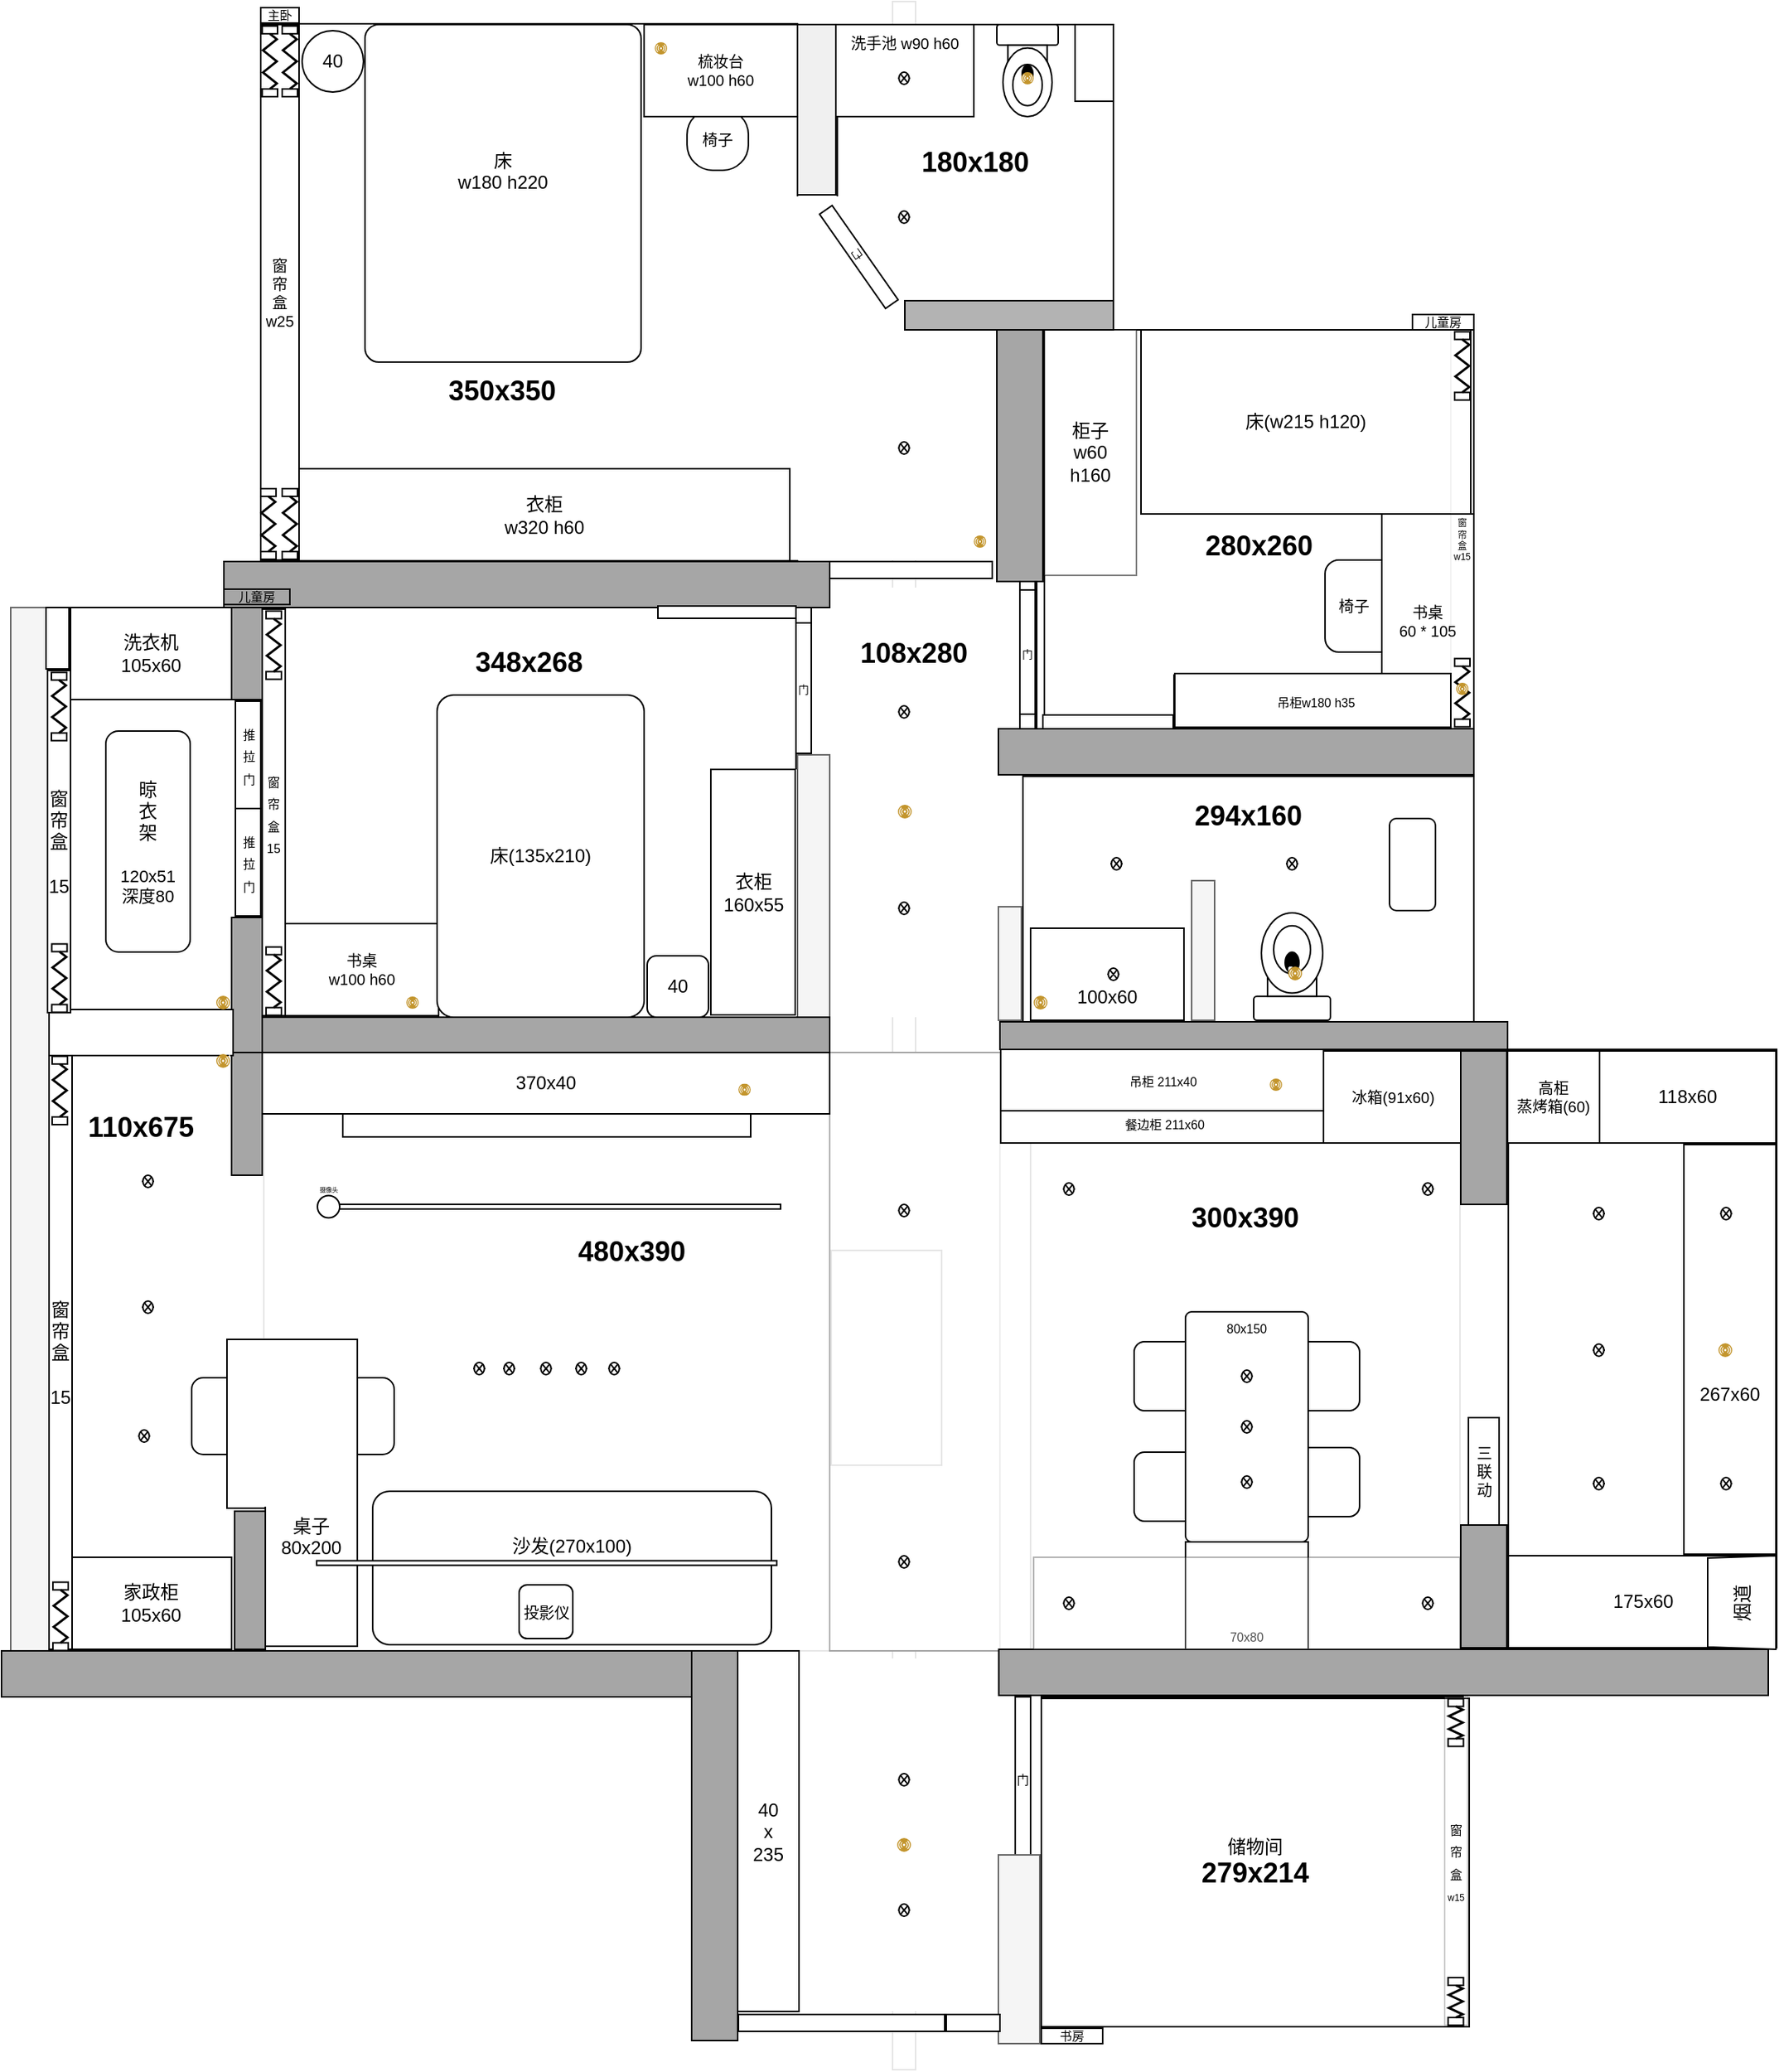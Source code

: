 <mxfile version="24.7.12" pages="10">
  <diagram name="无客厅" id="4yZhdVAis62mtHY-0zvv">
    <mxGraphModel dx="4781" dy="2484" grid="0" gridSize="10" guides="1" tooltips="1" connect="1" arrows="1" fold="1" page="0" pageScale="1" pageWidth="500" pageHeight="400" background="none" math="0" shadow="0">
      <root>
        <mxCell id="k1oyfZ1dDkZ6s-F3WKjL-0" />
        <mxCell id="k1oyfZ1dDkZ6s-F3WKjL-1" parent="k1oyfZ1dDkZ6s-F3WKjL-0" />
        <mxCell id="dBr0vDfXgmC6KYogwe6v-24" value="" style="rounded=0;whiteSpace=wrap;html=1;opacity=10;" vertex="1" parent="k1oyfZ1dDkZ6s-F3WKjL-1">
          <mxGeometry x="-2230" y="-1572" width="15" height="1348" as="geometry" />
        </mxCell>
        <mxCell id="weecl8GIUupPo9biIbHG-1" value="&lt;div&gt;&lt;span style=&quot;font-size: 18px;&quot;&gt;&lt;b&gt;&lt;br&gt;&lt;/b&gt;&lt;/span&gt;&lt;/div&gt;&lt;span style=&quot;font-size: 18px;&quot;&gt;&lt;b&gt;&lt;div&gt;&lt;span style=&quot;font-size: 18px;&quot;&gt;&lt;b&gt;&lt;br&gt;&lt;/b&gt;&lt;/span&gt;&lt;/div&gt;480x390&lt;/b&gt;&lt;/span&gt;&lt;br&gt;&lt;div style=&quot;font-size: 18px;&quot;&gt;&lt;font style=&quot;font-size: 18px;&quot;&gt;&lt;br&gt;&lt;/font&gt;&lt;/div&gt;&lt;div style=&quot;font-size: 18px;&quot;&gt;&lt;font style=&quot;font-size: 18px;&quot;&gt;&lt;br&gt;&lt;/font&gt;&lt;/div&gt;&lt;div style=&quot;font-size: 18px;&quot;&gt;&lt;font style=&quot;font-size: 18px;&quot;&gt;&lt;br&gt;&lt;/font&gt;&lt;/div&gt;&lt;div style=&quot;font-size: 18px;&quot;&gt;&lt;font style=&quot;font-size: 18px;&quot;&gt;&lt;br&gt;&lt;/font&gt;&lt;/div&gt;&lt;div style=&quot;font-size: 18px;&quot;&gt;&lt;font style=&quot;font-size: 18px;&quot;&gt;&lt;br&gt;&lt;/font&gt;&lt;/div&gt;&lt;div style=&quot;font-size: 18px;&quot;&gt;&lt;font style=&quot;font-size: 18px;&quot;&gt;&lt;br&gt;&lt;/font&gt;&lt;/div&gt;&lt;div style=&quot;font-size: 18px;&quot;&gt;&lt;br&gt;&lt;/div&gt;&lt;div style=&quot;font-size: 18px;&quot;&gt;&lt;br&gt;&lt;/div&gt;" style="rounded=0;whiteSpace=wrap;html=1;rotation=0;strokeColor=#e6e6e6;" parent="k1oyfZ1dDkZ6s-F3WKjL-1" vertex="1">
          <mxGeometry x="-2640" y="-887" width="480" height="390" as="geometry" />
        </mxCell>
        <mxCell id="dBr0vDfXgmC6KYogwe6v-37" value="" style="rounded=0;whiteSpace=wrap;html=1;opacity=30;" vertex="1" parent="k1oyfZ1dDkZ6s-F3WKjL-1">
          <mxGeometry x="-2271" y="-887" width="131" height="390" as="geometry" />
        </mxCell>
        <mxCell id="k1oyfZ1dDkZ6s-F3WKjL-114" value="" style="rounded=1;whiteSpace=wrap;html=1;rotation=-180;" parent="k1oyfZ1dDkZ6s-F3WKjL-1" vertex="1">
          <mxGeometry x="-2159" y="-1488.5" width="30" height="60" as="geometry" />
        </mxCell>
        <mxCell id="k1oyfZ1dDkZ6s-F3WKjL-29" value="&lt;div&gt;&lt;br&gt;&lt;/div&gt;&lt;div&gt;&lt;br&gt;&lt;/div&gt;&lt;div&gt;&lt;br&gt;&lt;/div&gt;&lt;div&gt;&lt;br&gt;&lt;/div&gt;&lt;div&gt;&lt;br&gt;&lt;/div&gt;&lt;div&gt;&lt;br&gt;&lt;/div&gt;&lt;div&gt;&lt;br&gt;&lt;/div&gt;&lt;div&gt;&lt;br&gt;&lt;/div&gt;&lt;div&gt;&lt;br&gt;&lt;/div&gt;&lt;div&gt;&lt;font style=&quot;font-size: 18px;&quot;&gt;&lt;b&gt;350x350&amp;nbsp; &amp;nbsp; &amp;nbsp; &amp;nbsp;&lt;/b&gt;&lt;/font&gt;&lt;/div&gt;" style="rounded=0;whiteSpace=wrap;html=1;" parent="k1oyfZ1dDkZ6s-F3WKjL-1" vertex="1">
          <mxGeometry x="-2642" y="-1557.5" width="350" height="350" as="geometry" />
        </mxCell>
        <mxCell id="BUbQRyQwh1nbUOfCEUie-13" value="&lt;font size=&quot;1&quot; style=&quot;&quot;&gt;&lt;b style=&quot;font-size: 18px;&quot;&gt;180x180&lt;/b&gt;&lt;/font&gt;" style="rounded=0;whiteSpace=wrap;html=1;rotation=0;" parent="k1oyfZ1dDkZ6s-F3WKjL-1" vertex="1">
          <mxGeometry x="-2266" y="-1557" width="180" height="180" as="geometry" />
        </mxCell>
        <mxCell id="BUbQRyQwh1nbUOfCEUie-14" value="" style="rounded=0;whiteSpace=wrap;html=1;strokeColor=none;" parent="k1oyfZ1dDkZ6s-F3WKjL-1" vertex="1">
          <mxGeometry x="-2333" y="-1445" width="152" height="101" as="geometry" />
        </mxCell>
        <mxCell id="feykhTEHdurPVrKYBH64-0" value="&lt;b&gt;&lt;font style=&quot;font-size: 18px;&quot;&gt;348x268&lt;/font&gt;&lt;/b&gt;&lt;div&gt;&lt;b&gt;&lt;font style=&quot;font-size: 18px;&quot;&gt;&lt;br&gt;&lt;/font&gt;&lt;/b&gt;&lt;/div&gt;&lt;div&gt;&lt;b&gt;&lt;font style=&quot;font-size: 18px;&quot;&gt;&lt;br&gt;&lt;/font&gt;&lt;/b&gt;&lt;/div&gt;&lt;div&gt;&lt;b&gt;&lt;font style=&quot;font-size: 18px;&quot;&gt;&lt;br&gt;&lt;/font&gt;&lt;/b&gt;&lt;/div&gt;&lt;div&gt;&lt;b&gt;&lt;font style=&quot;font-size: 18px;&quot;&gt;&lt;br&gt;&lt;/font&gt;&lt;/b&gt;&lt;/div&gt;&lt;div&gt;&lt;b&gt;&lt;font style=&quot;font-size: 18px;&quot;&gt;&lt;br&gt;&lt;/font&gt;&lt;/b&gt;&lt;/div&gt;&lt;div&gt;&lt;b&gt;&lt;font style=&quot;font-size: 18px;&quot;&gt;&lt;br&gt;&lt;/font&gt;&lt;/b&gt;&lt;/div&gt;&lt;div&gt;&lt;b&gt;&lt;font style=&quot;font-size: 18px;&quot;&gt;&lt;br&gt;&lt;/font&gt;&lt;/b&gt;&lt;/div&gt;&lt;div&gt;&lt;b&gt;&lt;font style=&quot;font-size: 18px;&quot;&gt;&lt;br&gt;&lt;/font&gt;&lt;/b&gt;&lt;/div&gt;&lt;div&gt;&lt;b&gt;&lt;font style=&quot;font-size: 18px;&quot;&gt;&lt;br&gt;&lt;/font&gt;&lt;/b&gt;&lt;/div&gt;" style="rounded=0;whiteSpace=wrap;html=1;strokeColor=#FFFFFF;opacity=1;" parent="k1oyfZ1dDkZ6s-F3WKjL-1" vertex="1">
          <mxGeometry x="-2641" y="-1178" width="348" height="268" as="geometry" />
        </mxCell>
        <mxCell id="weecl8GIUupPo9biIbHG-0" value="&lt;font style=&quot;font-size: 18px;&quot;&gt;&lt;b&gt;300x390&lt;/b&gt;&lt;/font&gt;&lt;div style=&quot;font-size: 18px;&quot;&gt;&lt;font style=&quot;font-size: 18px;&quot;&gt;&lt;br&gt;&lt;/font&gt;&lt;/div&gt;&lt;div style=&quot;font-size: 18px;&quot;&gt;&lt;font style=&quot;font-size: 18px;&quot;&gt;&lt;br&gt;&lt;/font&gt;&lt;/div&gt;&lt;div style=&quot;font-size: 18px;&quot;&gt;&lt;font style=&quot;font-size: 18px;&quot;&gt;&lt;br&gt;&lt;/font&gt;&lt;/div&gt;&lt;div style=&quot;font-size: 18px;&quot;&gt;&lt;font style=&quot;font-size: 18px;&quot;&gt;&lt;br&gt;&lt;/font&gt;&lt;/div&gt;&lt;div style=&quot;font-size: 18px;&quot;&gt;&lt;font style=&quot;font-size: 18px;&quot;&gt;&lt;br&gt;&lt;/font&gt;&lt;/div&gt;&lt;div style=&quot;font-size: 18px;&quot;&gt;&lt;font style=&quot;font-size: 18px;&quot;&gt;&lt;br&gt;&lt;/font&gt;&lt;/div&gt;&lt;div style=&quot;font-size: 18px;&quot;&gt;&lt;font style=&quot;font-size: 18px;&quot;&gt;&lt;br&gt;&lt;/font&gt;&lt;/div&gt;&lt;div style=&quot;font-size: 18px;&quot;&gt;&lt;br&gt;&lt;/div&gt;" style="rounded=0;whiteSpace=wrap;html=1;rotation=0;strokeColor=#e6e6e6;" parent="k1oyfZ1dDkZ6s-F3WKjL-1" vertex="1">
          <mxGeometry x="-2140" y="-887" width="280" height="390" as="geometry" />
        </mxCell>
        <mxCell id="dN5NLrrAvh838ew_dPOu-0" value="&lt;div&gt;&lt;span style=&quot;font-size: 8px;&quot;&gt;&lt;br&gt;&lt;/span&gt;&lt;/div&gt;&lt;span style=&quot;font-size: 8px;&quot;&gt;&lt;div&gt;&lt;span style=&quot;font-size: 8px;&quot;&gt;&lt;br&gt;&lt;/span&gt;&lt;/div&gt;&lt;div&gt;&lt;span style=&quot;font-size: 8px;&quot;&gt;&lt;br&gt;&lt;/span&gt;&lt;/div&gt;餐边柜 211x60&lt;/span&gt;" style="rounded=0;whiteSpace=wrap;html=1;rotation=0;" parent="k1oyfZ1dDkZ6s-F3WKjL-1" vertex="1">
          <mxGeometry x="-2159.5" y="-888" width="212.5" height="60" as="geometry" />
        </mxCell>
        <mxCell id="JoyDJOINHQUnWLBRE3EA-0" value="" style="rounded=0;whiteSpace=wrap;html=1;" parent="k1oyfZ1dDkZ6s-F3WKjL-1" vertex="1">
          <mxGeometry x="-1828.5" y="-889" width="175" height="390" as="geometry" />
        </mxCell>
        <mxCell id="k1oyfZ1dDkZ6s-F3WKjL-4" value="" style="rounded=0;whiteSpace=wrap;html=1;strokeColor=none;" parent="k1oyfZ1dDkZ6s-F3WKjL-1" vertex="1">
          <mxGeometry x="-2331" y="-492" width="170" height="230" as="geometry" />
        </mxCell>
        <mxCell id="k1oyfZ1dDkZ6s-F3WKjL-5" value="&lt;font style=&quot;font-size: 18px;&quot;&gt;&lt;b&gt;108x280&lt;/b&gt;&lt;/font&gt;&lt;div&gt;&lt;font style=&quot;font-size: 18px;&quot;&gt;&lt;b&gt;&lt;br&gt;&lt;/b&gt;&lt;/font&gt;&lt;/div&gt;&lt;div&gt;&lt;font style=&quot;font-size: 18px;&quot;&gt;&lt;b&gt;&lt;br&gt;&lt;/b&gt;&lt;/font&gt;&lt;/div&gt;&lt;div&gt;&lt;font style=&quot;font-size: 18px;&quot;&gt;&lt;b&gt;&lt;br&gt;&lt;/b&gt;&lt;/font&gt;&lt;/div&gt;&lt;div&gt;&lt;font style=&quot;font-size: 18px;&quot;&gt;&lt;b&gt;&lt;br&gt;&lt;/b&gt;&lt;/font&gt;&lt;/div&gt;&lt;div&gt;&lt;font style=&quot;font-size: 18px;&quot;&gt;&lt;b&gt;&lt;br&gt;&lt;/b&gt;&lt;/font&gt;&lt;/div&gt;&lt;div&gt;&lt;font style=&quot;font-size: 18px;&quot;&gt;&lt;b&gt;&lt;br&gt;&lt;/b&gt;&lt;/font&gt;&lt;/div&gt;&lt;div&gt;&lt;font style=&quot;font-size: 18px;&quot;&gt;&lt;b&gt;&lt;br&gt;&lt;/b&gt;&lt;/font&gt;&lt;/div&gt;&lt;div&gt;&lt;font style=&quot;font-size: 18px;&quot;&gt;&lt;b&gt;&lt;br&gt;&lt;/b&gt;&lt;/font&gt;&lt;/div&gt;&lt;div&gt;&lt;font style=&quot;font-size: 18px;&quot;&gt;&lt;b&gt;&lt;br&gt;&lt;/b&gt;&lt;/font&gt;&lt;/div&gt;" style="rounded=0;whiteSpace=wrap;html=1;strokeColor=none;" parent="k1oyfZ1dDkZ6s-F3WKjL-1" vertex="1">
          <mxGeometry x="-2270" y="-1190" width="108" height="280" as="geometry" />
        </mxCell>
        <mxCell id="k1oyfZ1dDkZ6s-F3WKjL-6" value="&lt;font style=&quot;font-size: 18px;&quot;&gt;&lt;b&gt;110x675&lt;/b&gt;&lt;/font&gt;" style="rounded=0;whiteSpace=wrap;html=1;strokeColor=none;" parent="k1oyfZ1dDkZ6s-F3WKjL-1" vertex="1">
          <mxGeometry x="-2780" y="-1177" width="120" height="678" as="geometry" />
        </mxCell>
        <mxCell id="k1oyfZ1dDkZ6s-F3WKjL-7" value="" style="rounded=0;whiteSpace=wrap;html=1;container=0;" parent="k1oyfZ1dDkZ6s-F3WKjL-1" vertex="1">
          <mxGeometry x="-2133" y="-467" width="275" height="215" as="geometry" />
        </mxCell>
        <mxCell id="k1oyfZ1dDkZ6s-F3WKjL-8" value="" style="rounded=0;whiteSpace=wrap;html=1;" parent="k1oyfZ1dDkZ6s-F3WKjL-1" vertex="1">
          <mxGeometry x="-2272" y="-1207" width="107" height="11" as="geometry" />
        </mxCell>
        <mxCell id="k1oyfZ1dDkZ6s-F3WKjL-9" value="" style="rounded=0;whiteSpace=wrap;html=1;" parent="k1oyfZ1dDkZ6s-F3WKjL-1" vertex="1">
          <mxGeometry x="-2136" y="-1357" width="285" height="260" as="geometry" />
        </mxCell>
        <mxCell id="k1oyfZ1dDkZ6s-F3WKjL-10" value="&lt;font style=&quot;font-size: 18px;&quot;&gt;&lt;b&gt;294x160&lt;/b&gt;&lt;/font&gt;&lt;div style=&quot;font-size: 18px;&quot;&gt;&lt;font style=&quot;font-size: 18px;&quot;&gt;&lt;b&gt;&lt;br&gt;&lt;/b&gt;&lt;/font&gt;&lt;/div&gt;&lt;div style=&quot;font-size: 18px;&quot;&gt;&lt;font style=&quot;font-size: 18px;&quot;&gt;&lt;b&gt;&lt;br&gt;&lt;/b&gt;&lt;/font&gt;&lt;/div&gt;&lt;div style=&quot;font-size: 18px;&quot;&gt;&lt;font style=&quot;font-size: 18px;&quot;&gt;&lt;b&gt;&lt;br&gt;&lt;/b&gt;&lt;/font&gt;&lt;/div&gt;&lt;div style=&quot;font-size: 18px;&quot;&gt;&lt;font style=&quot;font-size: 18px;&quot;&gt;&lt;b&gt;&lt;br&gt;&lt;/b&gt;&lt;/font&gt;&lt;/div&gt;&lt;div style=&quot;font-size: 18px;&quot;&gt;&lt;br&gt;&lt;/div&gt;" style="rounded=0;whiteSpace=wrap;html=1;" parent="k1oyfZ1dDkZ6s-F3WKjL-1" vertex="1">
          <mxGeometry x="-2145" y="-1067" width="294" height="160" as="geometry" />
        </mxCell>
        <mxCell id="k1oyfZ1dDkZ6s-F3WKjL-11" value="" style="rounded=0;whiteSpace=wrap;html=1;fillColor=#f5f5f5;fontColor=#333333;strokeColor=#666666;" parent="k1oyfZ1dDkZ6s-F3WKjL-1" vertex="1">
          <mxGeometry x="-2805" y="-1177" width="25" height="681" as="geometry" />
        </mxCell>
        <mxCell id="k1oyfZ1dDkZ6s-F3WKjL-12" value="" style="image;aspect=fixed;perimeter=ellipsePerimeter;html=1;align=center;shadow=0;dashed=0;fontColor=#4277BB;labelBackgroundColor=default;fontSize=12;spacingTop=3;image=img/lib/ibm/users/sensor.svg;imageBackground=default;fillStyle=hatch;" parent="k1oyfZ1dDkZ6s-F3WKjL-1" vertex="1">
          <mxGeometry x="-2473" y="-886" width="15" height="15" as="geometry" />
        </mxCell>
        <mxCell id="k1oyfZ1dDkZ6s-F3WKjL-13" value="" style="sketch=0;points=[[0.5,0,0],[1,0.5,0],[0.5,1,0],[0,0.5,0],[0.145,0.145,0],[0.856,0.145,0],[0.855,0.856,0],[0.145,0.855,0]];verticalLabelPosition=bottom;html=1;verticalAlign=top;aspect=fixed;align=center;pointerEvents=1;shape=mxgraph.cisco19.rect;prIcon=router;fontSize=16;fillColor=#dae8fc;strokeColor=#6c8ebf;" parent="k1oyfZ1dDkZ6s-F3WKjL-1" vertex="1">
          <mxGeometry x="-2375" y="-885" width="15" height="15" as="geometry" />
        </mxCell>
        <mxCell id="k1oyfZ1dDkZ6s-F3WKjL-15" value="40&lt;div&gt;x&lt;/div&gt;&lt;div&gt;235&lt;/div&gt;" style="rounded=0;whiteSpace=wrap;html=1;" parent="k1oyfZ1dDkZ6s-F3WKjL-1" vertex="1">
          <mxGeometry x="-2331" y="-497" width="40" height="235" as="geometry" />
        </mxCell>
        <mxCell id="k1oyfZ1dDkZ6s-F3WKjL-17" value="370x40" style="rounded=0;whiteSpace=wrap;html=1;rotation=0;" parent="k1oyfZ1dDkZ6s-F3WKjL-1" vertex="1">
          <mxGeometry x="-2641" y="-887" width="370" height="40" as="geometry" />
        </mxCell>
        <mxCell id="k1oyfZ1dDkZ6s-F3WKjL-18" value="" style="pointerEvents=1;verticalLabelPosition=bottom;shadow=0;dashed=0;align=center;html=1;verticalAlign=top;shape=mxgraph.electrical.miscellaneous.light_bulb;" parent="k1oyfZ1dDkZ6s-F3WKjL-1" vertex="1">
          <mxGeometry x="-2226.5" y="-985" width="8" height="8" as="geometry" />
        </mxCell>
        <mxCell id="k1oyfZ1dDkZ6s-F3WKjL-19" value="" style="pointerEvents=1;verticalLabelPosition=bottom;shadow=0;dashed=0;align=center;html=1;verticalAlign=top;shape=mxgraph.electrical.miscellaneous.light_bulb;" parent="k1oyfZ1dDkZ6s-F3WKjL-1" vertex="1">
          <mxGeometry x="-2226.5" y="-1113" width="8" height="8" as="geometry" />
        </mxCell>
        <mxCell id="k1oyfZ1dDkZ6s-F3WKjL-20" value="" style="pointerEvents=1;verticalLabelPosition=bottom;shadow=0;dashed=0;align=center;html=1;verticalAlign=top;shape=mxgraph.electrical.miscellaneous.light_bulb;flipV=1;flipH=1;" parent="k1oyfZ1dDkZ6s-F3WKjL-1" vertex="1">
          <mxGeometry x="-2226.5" y="-417" width="8" height="8" as="geometry" />
        </mxCell>
        <mxCell id="k1oyfZ1dDkZ6s-F3WKjL-21" value="" style="pointerEvents=1;verticalLabelPosition=bottom;shadow=0;dashed=0;align=center;html=1;verticalAlign=top;shape=mxgraph.electrical.miscellaneous.light_bulb;flipV=1;flipH=1;" parent="k1oyfZ1dDkZ6s-F3WKjL-1" vertex="1">
          <mxGeometry x="-2226.5" y="-332" width="8" height="8" as="geometry" />
        </mxCell>
        <mxCell id="k1oyfZ1dDkZ6s-F3WKjL-22" value="600" style="pointerEvents=1;verticalLabelPosition=bottom;shadow=0;dashed=0;align=center;html=1;verticalAlign=top;shape=mxgraph.electrical.miscellaneous.light_bulb;" parent="k1oyfZ1dDkZ6s-F3WKjL-1" vertex="1">
          <mxGeometry x="-2013" y="-1250" width="37" height="37" as="geometry" />
        </mxCell>
        <mxCell id="k1oyfZ1dDkZ6s-F3WKjL-23" value="" style="verticalLabelPosition=bottom;html=1;verticalAlign=top;align=center;shape=mxgraph.floorplan.toilet;rotation=-180;" parent="k1oyfZ1dDkZ6s-F3WKjL-1" vertex="1">
          <mxGeometry x="-1994.5" y="-978" width="50" height="70" as="geometry" />
        </mxCell>
        <mxCell id="k1oyfZ1dDkZ6s-F3WKjL-24" value="&lt;div&gt;&lt;br&gt;&lt;/div&gt;&lt;div&gt;&lt;br&gt;&lt;/div&gt;&lt;div&gt;100x60&lt;/div&gt;" style="rounded=0;whiteSpace=wrap;html=1;" parent="k1oyfZ1dDkZ6s-F3WKjL-1" vertex="1">
          <mxGeometry x="-2140" y="-968" width="100" height="60" as="geometry" />
        </mxCell>
        <mxCell id="k1oyfZ1dDkZ6s-F3WKjL-25" value="" style="pointerEvents=1;verticalLabelPosition=bottom;shadow=0;dashed=0;align=center;html=1;verticalAlign=top;shape=mxgraph.electrical.miscellaneous.light_bulb;" parent="k1oyfZ1dDkZ6s-F3WKjL-1" vertex="1">
          <mxGeometry x="-2088" y="-1014" width="8" height="8" as="geometry" />
        </mxCell>
        <mxCell id="k1oyfZ1dDkZ6s-F3WKjL-26" value="家政柜&lt;div&gt;&lt;span style=&quot;background-color: initial;&quot;&gt;105x60&lt;/span&gt;&lt;/div&gt;" style="rounded=0;whiteSpace=wrap;html=1;" parent="k1oyfZ1dDkZ6s-F3WKjL-1" vertex="1">
          <mxGeometry x="-2766" y="-558" width="105" height="60" as="geometry" />
        </mxCell>
        <mxCell id="k1oyfZ1dDkZ6s-F3WKjL-31" value="床&lt;br&gt;w180 h220&lt;br&gt;&amp;nbsp;&lt;br&gt;&lt;div&gt;&lt;br&gt;&lt;/div&gt;" style="rounded=1;whiteSpace=wrap;html=1;arcSize=5;" parent="k1oyfZ1dDkZ6s-F3WKjL-1" vertex="1">
          <mxGeometry x="-2574" y="-1557" width="180" height="220" as="geometry" />
        </mxCell>
        <mxCell id="k1oyfZ1dDkZ6s-F3WKjL-32" value="&lt;div&gt;&lt;span style=&quot;background-color: initial;&quot;&gt;椅子&lt;/span&gt;&lt;br&gt;&lt;/div&gt;" style="rounded=1;whiteSpace=wrap;html=1;strokeColor=#000000;fontSize=10;arcSize=42;" parent="k1oyfZ1dDkZ6s-F3WKjL-1" vertex="1">
          <mxGeometry x="-2364" y="-1502" width="40" height="40" as="geometry" />
        </mxCell>
        <mxCell id="k1oyfZ1dDkZ6s-F3WKjL-33" value="主卧" style="text;html=1;strokeColor=default;fillColor=none;align=center;verticalAlign=middle;whiteSpace=wrap;rounded=0;fontSize=8;" parent="k1oyfZ1dDkZ6s-F3WKjL-1" vertex="1">
          <mxGeometry x="-2642" y="-1568" width="25" height="10" as="geometry" />
        </mxCell>
        <mxCell id="k1oyfZ1dDkZ6s-F3WKjL-36" value="" style="rounded=0;whiteSpace=wrap;html=1;fontSize=7;fillColor=#A6A6A6;" parent="k1oyfZ1dDkZ6s-F3WKjL-1" vertex="1">
          <mxGeometry x="-2661" y="-1177" width="20" height="60" as="geometry" />
        </mxCell>
        <mxCell id="k1oyfZ1dDkZ6s-F3WKjL-37" value="&lt;span style=&quot;font-size: 8px;&quot;&gt;推&lt;/span&gt;&lt;div&gt;&lt;span style=&quot;font-size: 8px;&quot;&gt;拉&lt;/span&gt;&lt;/div&gt;&lt;div&gt;&lt;span style=&quot;font-size: 8px;&quot;&gt;门&lt;/span&gt;&lt;/div&gt;" style="rounded=0;whiteSpace=wrap;html=1;" parent="k1oyfZ1dDkZ6s-F3WKjL-1" vertex="1">
          <mxGeometry x="-2658.5" y="-1116" width="16.5" height="70" as="geometry" />
        </mxCell>
        <mxCell id="k1oyfZ1dDkZ6s-F3WKjL-38" value="&lt;font style=&quot;&quot;&gt;&lt;span style=&quot;font-size: 8px;&quot;&gt;窗帘盒&lt;/span&gt;&lt;br&gt;&lt;/font&gt;&lt;div&gt;&lt;span style=&quot;font-size: 8px;&quot;&gt;15&lt;/span&gt;&lt;/div&gt;" style="rounded=0;whiteSpace=wrap;html=1;" parent="k1oyfZ1dDkZ6s-F3WKjL-1" vertex="1">
          <mxGeometry x="-2641" y="-1176" width="15" height="265" as="geometry" />
        </mxCell>
        <mxCell id="k1oyfZ1dDkZ6s-F3WKjL-40" value="&lt;font style=&quot;font-size: 10px;&quot;&gt;书桌&lt;br style=&quot;font-size: 10px;&quot;&gt;w100 h60&lt;/font&gt;" style="rounded=0;whiteSpace=wrap;html=1;fontSize=10;" parent="k1oyfZ1dDkZ6s-F3WKjL-1" vertex="1">
          <mxGeometry x="-2626" y="-971" width="100" height="60" as="geometry" />
        </mxCell>
        <mxCell id="k1oyfZ1dDkZ6s-F3WKjL-41" value="" style="group" parent="k1oyfZ1dDkZ6s-F3WKjL-1" vertex="1" connectable="0">
          <mxGeometry x="-2293" y="-1177" width="10" height="105" as="geometry" />
        </mxCell>
        <mxCell id="k1oyfZ1dDkZ6s-F3WKjL-42" value="&lt;font style=&quot;font-size: 7px;&quot;&gt;门&lt;/font&gt;" style="rounded=0;whiteSpace=wrap;html=1;" parent="k1oyfZ1dDkZ6s-F3WKjL-41" vertex="1">
          <mxGeometry width="10" height="105" as="geometry" />
        </mxCell>
        <mxCell id="k1oyfZ1dDkZ6s-F3WKjL-43" value="&lt;font style=&quot;font-size: 7px;&quot;&gt;门&lt;/font&gt;" style="rounded=0;whiteSpace=wrap;html=1;" parent="k1oyfZ1dDkZ6s-F3WKjL-41" vertex="1">
          <mxGeometry y="9.997" width="10" height="85" as="geometry" />
        </mxCell>
        <mxCell id="k1oyfZ1dDkZ6s-F3WKjL-44" value="&lt;div&gt;&lt;font style=&quot;font-size: 18px;&quot;&gt;&lt;b&gt;&lt;br&gt;&lt;/b&gt;&lt;/font&gt;&lt;/div&gt;&lt;font style=&quot;font-size: 18px;&quot;&gt;&lt;b&gt;280x260&lt;/b&gt;&lt;/font&gt;" style="rounded=0;whiteSpace=wrap;html=1;" parent="k1oyfZ1dDkZ6s-F3WKjL-1" vertex="1">
          <mxGeometry x="-2131" y="-1358" width="280" height="260" as="geometry" />
        </mxCell>
        <mxCell id="k1oyfZ1dDkZ6s-F3WKjL-45" value="床(w215 h120)" style="rounded=0;whiteSpace=wrap;html=1;" parent="k1oyfZ1dDkZ6s-F3WKjL-1" vertex="1">
          <mxGeometry x="-2068" y="-1358" width="215" height="120" as="geometry" />
        </mxCell>
        <mxCell id="k1oyfZ1dDkZ6s-F3WKjL-46" value="柜子&lt;br&gt;w60&lt;br&gt;h160" style="rounded=0;whiteSpace=wrap;html=1;shadow=0;glass=0;opacity=50;" parent="k1oyfZ1dDkZ6s-F3WKjL-1" vertex="1">
          <mxGeometry x="-2131" y="-1358" width="60" height="160" as="geometry" />
        </mxCell>
        <mxCell id="k1oyfZ1dDkZ6s-F3WKjL-47" value="" style="group" parent="k1oyfZ1dDkZ6s-F3WKjL-1" vertex="1" connectable="0">
          <mxGeometry x="-2147" y="-1198" width="10" height="100" as="geometry" />
        </mxCell>
        <mxCell id="k1oyfZ1dDkZ6s-F3WKjL-48" value="&lt;font style=&quot;font-size: 7px;&quot;&gt;门&lt;/font&gt;" style="rounded=0;whiteSpace=wrap;html=1;" parent="k1oyfZ1dDkZ6s-F3WKjL-47" vertex="1">
          <mxGeometry width="10" height="100" as="geometry" />
        </mxCell>
        <mxCell id="k1oyfZ1dDkZ6s-F3WKjL-49" value="&lt;font style=&quot;font-size: 7px;&quot;&gt;门&lt;/font&gt;" style="rounded=0;whiteSpace=wrap;html=1;" parent="k1oyfZ1dDkZ6s-F3WKjL-47" vertex="1">
          <mxGeometry y="9.521" width="10" height="80.952" as="geometry" />
        </mxCell>
        <mxCell id="k1oyfZ1dDkZ6s-F3WKjL-50" value="&lt;font style=&quot;font-size: 10px;&quot;&gt;椅子&amp;nbsp; &amp;nbsp; &amp;nbsp; &amp;nbsp;&amp;nbsp;&lt;/font&gt;" style="rounded=1;whiteSpace=wrap;html=1;strokeColor=#000000;fontSize=10;" parent="k1oyfZ1dDkZ6s-F3WKjL-1" vertex="1">
          <mxGeometry x="-1948" y="-1208" width="60" height="60" as="geometry" />
        </mxCell>
        <mxCell id="k1oyfZ1dDkZ6s-F3WKjL-51" value="&lt;font style=&quot;font-size: 10px;&quot;&gt;书桌&lt;br style=&quot;font-size: 10px;&quot;&gt;60 * 105&lt;/font&gt;" style="rounded=0;whiteSpace=wrap;html=1;rotation=0;fontSize=10;" parent="k1oyfZ1dDkZ6s-F3WKjL-1" vertex="1">
          <mxGeometry x="-1911" y="-1238" width="60" height="140" as="geometry" />
        </mxCell>
        <mxCell id="k1oyfZ1dDkZ6s-F3WKjL-52" value="&lt;font style=&quot;font-size: 8px;&quot;&gt;&lt;font style=&quot;font-size: 8px;&quot;&gt;&amp;nbsp; 琴w135 h35&lt;/font&gt;&lt;/font&gt;" style="rounded=0;whiteSpace=wrap;html=1;align=center;" parent="k1oyfZ1dDkZ6s-F3WKjL-1" vertex="1">
          <mxGeometry x="-2046.5" y="-1133" width="135" height="35" as="geometry" />
        </mxCell>
        <mxCell id="k1oyfZ1dDkZ6s-F3WKjL-53" value="儿童房" style="text;html=1;strokeColor=default;fillColor=none;align=center;verticalAlign=middle;whiteSpace=wrap;rounded=0;fontSize=8;" parent="k1oyfZ1dDkZ6s-F3WKjL-1" vertex="1">
          <mxGeometry x="-1891" y="-1368" width="40" height="10" as="geometry" />
        </mxCell>
        <mxCell id="k1oyfZ1dDkZ6s-F3WKjL-54" value="&lt;br&gt;&lt;br&gt;窗&lt;br style=&quot;font-size: 6px;&quot;&gt;帘&lt;br style=&quot;font-size: 6px;&quot;&gt;盒&lt;br style=&quot;font-size: 6px;&quot;&gt;w15" style="rounded=0;whiteSpace=wrap;html=1;opacity=5;fontSize=6;" parent="k1oyfZ1dDkZ6s-F3WKjL-1" vertex="1">
          <mxGeometry x="-1866" y="-1358" width="15" height="259" as="geometry" />
        </mxCell>
        <mxCell id="k1oyfZ1dDkZ6s-F3WKjL-55" value="储物间&lt;div&gt;&lt;font style=&quot;font-size: 18px;&quot;&gt;&lt;b&gt;279x214&lt;/b&gt;&lt;/font&gt;&lt;/div&gt;" style="rounded=0;whiteSpace=wrap;html=1;" parent="k1oyfZ1dDkZ6s-F3WKjL-1" vertex="1">
          <mxGeometry x="-2133" y="-466" width="279" height="214" as="geometry" />
        </mxCell>
        <mxCell id="k1oyfZ1dDkZ6s-F3WKjL-56" value="&lt;font style=&quot;&quot;&gt;&lt;span style=&quot;font-size: 8px;&quot;&gt;窗&lt;/span&gt;&lt;br&gt;&lt;span style=&quot;font-size: 8px;&quot;&gt;帘&lt;/span&gt;&lt;br&gt;&lt;span style=&quot;font-size: 8px;&quot;&gt;盒&lt;/span&gt;&lt;br&gt;&lt;font style=&quot;font-size: 6px;&quot;&gt;w15&lt;/font&gt;&lt;br&gt;&lt;/font&gt;" style="rounded=0;whiteSpace=wrap;html=1;opacity=20;" parent="k1oyfZ1dDkZ6s-F3WKjL-1" vertex="1">
          <mxGeometry x="-1870" y="-467" width="15" height="214" as="geometry" />
        </mxCell>
        <mxCell id="k1oyfZ1dDkZ6s-F3WKjL-57" value="&lt;font style=&quot;font-size: 8px;&quot;&gt;门&lt;/font&gt;" style="rounded=0;whiteSpace=wrap;html=1;rotation=0;" parent="k1oyfZ1dDkZ6s-F3WKjL-1" vertex="1">
          <mxGeometry x="-2150" y="-467" width="10" height="105" as="geometry" />
        </mxCell>
        <mxCell id="k1oyfZ1dDkZ6s-F3WKjL-59" value="书房" style="text;html=1;strokeColor=default;fillColor=none;align=center;verticalAlign=middle;whiteSpace=wrap;rounded=0;fontSize=8;" parent="k1oyfZ1dDkZ6s-F3WKjL-1" vertex="1">
          <mxGeometry x="-2133" y="-251" width="40" height="10" as="geometry" />
        </mxCell>
        <mxCell id="k1oyfZ1dDkZ6s-F3WKjL-60" value="" style="rounded=0;whiteSpace=wrap;html=1;fillColor=#f5f5f5;fontColor=#333333;strokeColor=#666666;" parent="k1oyfZ1dDkZ6s-F3WKjL-1" vertex="1">
          <mxGeometry x="-2035" y="-999" width="15" height="91" as="geometry" />
        </mxCell>
        <mxCell id="k1oyfZ1dDkZ6s-F3WKjL-61" value="" style="rounded=1;whiteSpace=wrap;html=1;rotation=90;" parent="k1oyfZ1dDkZ6s-F3WKjL-1" vertex="1">
          <mxGeometry x="-1921" y="-1024.5" width="60" height="30" as="geometry" />
        </mxCell>
        <mxCell id="k1oyfZ1dDkZ6s-F3WKjL-62" value="" style="image;aspect=fixed;perimeter=ellipsePerimeter;html=1;align=center;shadow=0;dashed=0;fontColor=#4277BB;labelBackgroundColor=default;fontSize=12;spacingTop=3;image=img/lib/ibm/users/sensor.svg;imageBackground=default;fillStyle=hatch;" parent="k1oyfZ1dDkZ6s-F3WKjL-1" vertex="1">
          <mxGeometry x="-1972" y="-943" width="9" height="9" as="geometry" />
        </mxCell>
        <mxCell id="k1oyfZ1dDkZ6s-F3WKjL-63" value="洗衣机&lt;div&gt;105x60&lt;/div&gt;" style="rounded=0;whiteSpace=wrap;html=1;" parent="k1oyfZ1dDkZ6s-F3WKjL-1" vertex="1">
          <mxGeometry x="-2766" y="-1177" width="105" height="60" as="geometry" />
        </mxCell>
        <mxCell id="k1oyfZ1dDkZ6s-F3WKjL-64" value="" style="pointerEvents=1;verticalLabelPosition=bottom;shadow=0;dashed=0;align=center;html=1;verticalAlign=top;shape=mxgraph.electrical.miscellaneous.light_bulb;" parent="k1oyfZ1dDkZ6s-F3WKjL-1" vertex="1">
          <mxGeometry x="-2719.5" y="-725" width="8" height="8" as="geometry" />
        </mxCell>
        <mxCell id="k1oyfZ1dDkZ6s-F3WKjL-65" value="" style="pointerEvents=1;verticalLabelPosition=bottom;shadow=0;dashed=0;align=center;html=1;verticalAlign=top;shape=mxgraph.electrical.miscellaneous.light_bulb;" parent="k1oyfZ1dDkZ6s-F3WKjL-1" vertex="1">
          <mxGeometry x="-2722" y="-641" width="8" height="8" as="geometry" />
        </mxCell>
        <mxCell id="k1oyfZ1dDkZ6s-F3WKjL-67" value="&lt;span style=&quot;font-size: 8px;&quot;&gt;吊柜 211x40&lt;/span&gt;" style="rounded=0;whiteSpace=wrap;html=1;rotation=0;" parent="k1oyfZ1dDkZ6s-F3WKjL-1" vertex="1">
          <mxGeometry x="-2159.5" y="-889" width="210.5" height="40" as="geometry" />
        </mxCell>
        <mxCell id="k1oyfZ1dDkZ6s-F3WKjL-68" value="&lt;font style=&quot;font-size: 10px;&quot;&gt;冰箱(91x60)&lt;/font&gt;" style="rounded=0;whiteSpace=wrap;html=1;rotation=0;fontSize=10;" parent="k1oyfZ1dDkZ6s-F3WKjL-1" vertex="1">
          <mxGeometry x="-1949" y="-888" width="91" height="60" as="geometry" />
        </mxCell>
        <mxCell id="k1oyfZ1dDkZ6s-F3WKjL-69" value="" style="rounded=0;whiteSpace=wrap;html=1;" parent="k1oyfZ1dDkZ6s-F3WKjL-1" vertex="1">
          <mxGeometry x="-1694" y="-888" width="34.5" height="390" as="geometry" />
        </mxCell>
        <mxCell id="k1oyfZ1dDkZ6s-F3WKjL-70" value="" style="rounded=0;whiteSpace=wrap;html=1;fillColor=#A6A6A6;" parent="k1oyfZ1dDkZ6s-F3WKjL-1" vertex="1">
          <mxGeometry x="-1859.5" y="-888" width="30" height="100" as="geometry" />
        </mxCell>
        <mxCell id="k1oyfZ1dDkZ6s-F3WKjL-71" value="" style="rounded=0;whiteSpace=wrap;html=1;fillColor=#A6A6A6;" parent="k1oyfZ1dDkZ6s-F3WKjL-1" vertex="1">
          <mxGeometry x="-1859.5" y="-579" width="30" height="80" as="geometry" />
        </mxCell>
        <mxCell id="k1oyfZ1dDkZ6s-F3WKjL-72" value="三&lt;div style=&quot;font-size: 10px;&quot;&gt;联&lt;/div&gt;&lt;div style=&quot;font-size: 10px;&quot;&gt;动&lt;/div&gt;" style="rounded=0;whiteSpace=wrap;html=1;fontSize=10;" parent="k1oyfZ1dDkZ6s-F3WKjL-1" vertex="1">
          <mxGeometry x="-1854.5" y="-649" width="20" height="70" as="geometry" />
        </mxCell>
        <mxCell id="k1oyfZ1dDkZ6s-F3WKjL-73" value="118x60" style="rounded=0;whiteSpace=wrap;html=1;rotation=0;" parent="k1oyfZ1dDkZ6s-F3WKjL-1" vertex="1">
          <mxGeometry x="-1769" y="-888" width="115" height="60" as="geometry" />
        </mxCell>
        <mxCell id="k1oyfZ1dDkZ6s-F3WKjL-74" value="175x60" style="rounded=0;whiteSpace=wrap;html=1;rotation=0;" parent="k1oyfZ1dDkZ6s-F3WKjL-1" vertex="1">
          <mxGeometry x="-1828.5" y="-559" width="174.5" height="60" as="geometry" />
        </mxCell>
        <mxCell id="k1oyfZ1dDkZ6s-F3WKjL-75" value="" style="pointerEvents=1;verticalLabelPosition=bottom;shadow=0;dashed=0;align=center;html=1;verticalAlign=top;shape=mxgraph.electrical.miscellaneous.light_bulb;flipV=1;" parent="k1oyfZ1dDkZ6s-F3WKjL-1" vertex="1">
          <mxGeometry x="-1773.5" y="-610" width="8" height="8" as="geometry" />
        </mxCell>
        <mxCell id="k1oyfZ1dDkZ6s-F3WKjL-76" value="&lt;div&gt;&lt;br&gt;&lt;/div&gt;&lt;div&gt;&lt;br&gt;&lt;/div&gt;&lt;div&gt;&lt;br&gt;&lt;/div&gt;&lt;div&gt;&lt;br&gt;&lt;/div&gt;267x60" style="rounded=0;whiteSpace=wrap;html=1;" parent="k1oyfZ1dDkZ6s-F3WKjL-1" vertex="1">
          <mxGeometry x="-1714" y="-827" width="60" height="267" as="geometry" />
        </mxCell>
        <mxCell id="k1oyfZ1dDkZ6s-F3WKjL-78" value="" style="pointerEvents=1;verticalLabelPosition=bottom;shadow=0;dashed=0;align=center;html=1;verticalAlign=top;shape=mxgraph.electrical.miscellaneous.light_bulb;flipV=1;" parent="k1oyfZ1dDkZ6s-F3WKjL-1" vertex="1">
          <mxGeometry x="-1690.5" y="-786" width="8" height="8" as="geometry" />
        </mxCell>
        <mxCell id="k1oyfZ1dDkZ6s-F3WKjL-79" value="" style="pointerEvents=1;verticalLabelPosition=bottom;shadow=0;dashed=0;align=center;html=1;verticalAlign=top;shape=mxgraph.electrical.miscellaneous.light_bulb;flipV=1;" parent="k1oyfZ1dDkZ6s-F3WKjL-1" vertex="1">
          <mxGeometry x="-1773.5" y="-786" width="8" height="8" as="geometry" />
        </mxCell>
        <mxCell id="k1oyfZ1dDkZ6s-F3WKjL-80" value="" style="pointerEvents=1;verticalLabelPosition=bottom;shadow=0;dashed=0;align=center;html=1;verticalAlign=top;shape=mxgraph.electrical.miscellaneous.light_bulb;flipV=1;" parent="k1oyfZ1dDkZ6s-F3WKjL-1" vertex="1">
          <mxGeometry x="-1690.5" y="-610" width="8" height="8" as="geometry" />
        </mxCell>
        <mxCell id="k1oyfZ1dDkZ6s-F3WKjL-81" value="" style="rounded=0;whiteSpace=wrap;html=1;fillColor=#A6A6A6;" parent="k1oyfZ1dDkZ6s-F3WKjL-1" vertex="1">
          <mxGeometry x="-2661" y="-887" width="20" height="80" as="geometry" />
        </mxCell>
        <mxCell id="k1oyfZ1dDkZ6s-F3WKjL-82" value="" style="rounded=0;whiteSpace=wrap;html=1;fillColor=#A6A6A6;" parent="k1oyfZ1dDkZ6s-F3WKjL-1" vertex="1">
          <mxGeometry x="-2811" y="-497" width="480" height="30" as="geometry" />
        </mxCell>
        <mxCell id="k1oyfZ1dDkZ6s-F3WKjL-83" value="" style="rounded=0;whiteSpace=wrap;html=1;fillColor=#f5f5f5;fontColor=#333333;strokeColor=#666666;" parent="k1oyfZ1dDkZ6s-F3WKjL-1" vertex="1">
          <mxGeometry x="-2292" y="-1081" width="21" height="174" as="geometry" />
        </mxCell>
        <mxCell id="k1oyfZ1dDkZ6s-F3WKjL-84" value="" style="rounded=0;whiteSpace=wrap;html=1;fillColor=#A6A6A6;" parent="k1oyfZ1dDkZ6s-F3WKjL-1" vertex="1">
          <mxGeometry x="-2361" y="-497" width="30" height="254" as="geometry" />
        </mxCell>
        <mxCell id="k1oyfZ1dDkZ6s-F3WKjL-85" value="" style="rounded=0;whiteSpace=wrap;html=1;fillColor=#A6A6A6;rotation=90;" parent="k1oyfZ1dDkZ6s-F3WKjL-1" vertex="1">
          <mxGeometry x="-1924.87" y="-733.87" width="30" height="501.75" as="geometry" />
        </mxCell>
        <mxCell id="k1oyfZ1dDkZ6s-F3WKjL-86" value="" style="rounded=0;whiteSpace=wrap;html=1;fillColor=#f5f5f5;fontColor=#333333;strokeColor=#666666;" parent="k1oyfZ1dDkZ6s-F3WKjL-1" vertex="1">
          <mxGeometry x="-2161" y="-364" width="27" height="123" as="geometry" />
        </mxCell>
        <mxCell id="k1oyfZ1dDkZ6s-F3WKjL-87" value="" style="rounded=0;whiteSpace=wrap;html=1;fillColor=#A6A6A6;" parent="k1oyfZ1dDkZ6s-F3WKjL-1" vertex="1">
          <mxGeometry x="-2162" y="-1358" width="30" height="164" as="geometry" />
        </mxCell>
        <mxCell id="k1oyfZ1dDkZ6s-F3WKjL-88" value="" style="rounded=0;whiteSpace=wrap;html=1;fillColor=#A6A6A6;" parent="k1oyfZ1dDkZ6s-F3WKjL-1" vertex="1">
          <mxGeometry x="-2666" y="-1207" width="395" height="30" as="geometry" />
        </mxCell>
        <mxCell id="k1oyfZ1dDkZ6s-F3WKjL-89" value="" style="rounded=0;whiteSpace=wrap;html=1;fillColor=#A6A6A6;" parent="k1oyfZ1dDkZ6s-F3WKjL-1" vertex="1">
          <mxGeometry x="-2161" y="-1098" width="310" height="30" as="geometry" />
        </mxCell>
        <mxCell id="k1oyfZ1dDkZ6s-F3WKjL-90" value="" style="rounded=0;whiteSpace=wrap;html=1;fillColor=#f5f5f5;fontColor=#333333;strokeColor=#666666;" parent="k1oyfZ1dDkZ6s-F3WKjL-1" vertex="1">
          <mxGeometry x="-2161" y="-982" width="15" height="74" as="geometry" />
        </mxCell>
        <mxCell id="k1oyfZ1dDkZ6s-F3WKjL-91" value="" style="rounded=0;whiteSpace=wrap;html=1;strokeColor=none;" parent="k1oyfZ1dDkZ6s-F3WKjL-1" vertex="1">
          <mxGeometry x="-2293" y="-1358" width="130" height="150" as="geometry" />
        </mxCell>
        <mxCell id="k1oyfZ1dDkZ6s-F3WKjL-92" value="衣柜&lt;br&gt;w320 h60" style="rounded=0;whiteSpace=wrap;html=1;" parent="k1oyfZ1dDkZ6s-F3WKjL-1" vertex="1">
          <mxGeometry x="-2617" y="-1267.5" width="320" height="60" as="geometry" />
        </mxCell>
        <mxCell id="k1oyfZ1dDkZ6s-F3WKjL-93" value="儿童房" style="text;html=1;strokeColor=default;fillColor=none;align=center;verticalAlign=middle;whiteSpace=wrap;rounded=0;fontSize=8;" parent="k1oyfZ1dDkZ6s-F3WKjL-1" vertex="1">
          <mxGeometry x="-2666" y="-1189" width="43" height="10" as="geometry" />
        </mxCell>
        <mxCell id="k1oyfZ1dDkZ6s-F3WKjL-94" value="" style="pointerEvents=1;verticalLabelPosition=bottom;shadow=0;dashed=0;align=center;html=1;verticalAlign=top;shape=mxgraph.electrical.miscellaneous.light_bulb;" parent="k1oyfZ1dDkZ6s-F3WKjL-1" vertex="1">
          <mxGeometry x="-2437" y="-685" width="8" height="8" as="geometry" />
        </mxCell>
        <mxCell id="k1oyfZ1dDkZ6s-F3WKjL-96" value="" style="pointerEvents=1;verticalLabelPosition=bottom;shadow=0;dashed=0;align=center;html=1;verticalAlign=top;shape=mxgraph.electrical.miscellaneous.light_bulb;" parent="k1oyfZ1dDkZ6s-F3WKjL-1" vertex="1">
          <mxGeometry x="-2460" y="-685" width="8" height="8" as="geometry" />
        </mxCell>
        <mxCell id="k1oyfZ1dDkZ6s-F3WKjL-97" value="" style="rounded=0;whiteSpace=wrap;html=1;fillColor=#A6A6A6;" parent="k1oyfZ1dDkZ6s-F3WKjL-1" vertex="1">
          <mxGeometry x="-2659" y="-588" width="20" height="90" as="geometry" />
        </mxCell>
        <mxCell id="k1oyfZ1dDkZ6s-F3WKjL-98" value="" style="pointerEvents=1;verticalLabelPosition=bottom;shadow=0;dashed=0;align=center;html=1;verticalAlign=top;shape=mxgraph.electrical.miscellaneous.light_bulb;" parent="k1oyfZ1dDkZ6s-F3WKjL-1" vertex="1">
          <mxGeometry x="-2484" y="-685" width="8" height="8" as="geometry" />
        </mxCell>
        <mxCell id="k1oyfZ1dDkZ6s-F3WKjL-99" value="" style="pointerEvents=1;verticalLabelPosition=bottom;shadow=0;dashed=0;align=center;html=1;verticalAlign=top;shape=mxgraph.electrical.miscellaneous.light_bulb;" parent="k1oyfZ1dDkZ6s-F3WKjL-1" vertex="1">
          <mxGeometry x="-2090" y="-942" width="8" height="8" as="geometry" />
        </mxCell>
        <mxCell id="k1oyfZ1dDkZ6s-F3WKjL-100" value="&lt;font style=&quot;font-size: 8px;&quot;&gt;&lt;font style=&quot;font-size: 8px;&quot;&gt;&amp;nbsp; 吊柜w180 h35&lt;/font&gt;&lt;/font&gt;" style="rounded=0;whiteSpace=wrap;html=1;align=center;" parent="k1oyfZ1dDkZ6s-F3WKjL-1" vertex="1">
          <mxGeometry x="-2046" y="-1134" width="180" height="35" as="geometry" />
        </mxCell>
        <mxCell id="k1oyfZ1dDkZ6s-F3WKjL-101" value="" style="pointerEvents=1;verticalLabelPosition=bottom;shadow=0;dashed=0;align=center;html=1;verticalAlign=top;shape=mxgraph.electrical.miscellaneous.light_bulb;" parent="k1oyfZ1dDkZ6s-F3WKjL-1" vertex="1">
          <mxGeometry x="-2226.5" y="-1285" width="8" height="8" as="geometry" />
        </mxCell>
        <mxCell id="k1oyfZ1dDkZ6s-F3WKjL-102" value="" style="rounded=0;whiteSpace=wrap;html=1;fillColor=#A6A6A6;" parent="k1oyfZ1dDkZ6s-F3WKjL-1" vertex="1">
          <mxGeometry x="-2641" y="-910" width="370" height="23" as="geometry" />
        </mxCell>
        <mxCell id="k1oyfZ1dDkZ6s-F3WKjL-103" value="" style="rounded=0;whiteSpace=wrap;html=1;fillColor=#A6A6A6;" parent="k1oyfZ1dDkZ6s-F3WKjL-1" vertex="1">
          <mxGeometry x="-2160" y="-907" width="331" height="18" as="geometry" />
        </mxCell>
        <mxCell id="k1oyfZ1dDkZ6s-F3WKjL-104" value="" style="pointerEvents=1;verticalLabelPosition=bottom;shadow=0;dashed=0;align=center;html=1;verticalAlign=top;shape=mxgraph.electrical.miscellaneous.light_bulb;" parent="k1oyfZ1dDkZ6s-F3WKjL-1" vertex="1">
          <mxGeometry x="-1973.5" y="-1014" width="8" height="8" as="geometry" />
        </mxCell>
        <mxCell id="k1oyfZ1dDkZ6s-F3WKjL-107" value="&lt;font style=&quot;font-size: 10px;&quot;&gt;梳妆台&lt;br style=&quot;font-size: 10px;&quot;&gt;w100 h60&lt;/font&gt;" style="rounded=0;whiteSpace=wrap;html=1;fontSize=10;" parent="k1oyfZ1dDkZ6s-F3WKjL-1" vertex="1">
          <mxGeometry x="-2392" y="-1557" width="100" height="60" as="geometry" />
        </mxCell>
        <mxCell id="k1oyfZ1dDkZ6s-F3WKjL-109" value="&lt;font style=&quot;font-size: 10px;&quot;&gt;洗手池 w90 h60&lt;/font&gt;" style="rounded=0;whiteSpace=wrap;html=1;rotation=0;fontSize=10;align=center;verticalAlign=top;" parent="k1oyfZ1dDkZ6s-F3WKjL-1" vertex="1">
          <mxGeometry x="-2267" y="-1557" width="90" height="60" as="geometry" />
        </mxCell>
        <mxCell id="k1oyfZ1dDkZ6s-F3WKjL-110" value="" style="verticalLabelPosition=bottom;html=1;verticalAlign=top;align=center;shape=mxgraph.floorplan.toilet;" parent="k1oyfZ1dDkZ6s-F3WKjL-1" vertex="1">
          <mxGeometry x="-2162" y="-1557" width="40" height="60" as="geometry" />
        </mxCell>
        <mxCell id="k1oyfZ1dDkZ6s-F3WKjL-111" value="" style="rounded=0;whiteSpace=wrap;html=1;fontSize=8;" parent="k1oyfZ1dDkZ6s-F3WKjL-1" vertex="1">
          <mxGeometry x="-2111" y="-1557" width="25" height="50" as="geometry" />
        </mxCell>
        <mxCell id="k1oyfZ1dDkZ6s-F3WKjL-112" value="" style="pointerEvents=1;verticalLabelPosition=bottom;shadow=0;dashed=0;align=center;html=1;verticalAlign=top;shape=mxgraph.electrical.miscellaneous.light_bulb;" parent="k1oyfZ1dDkZ6s-F3WKjL-1" vertex="1">
          <mxGeometry x="-2226.5" y="-1435.5" width="8" height="8" as="geometry" />
        </mxCell>
        <mxCell id="k1oyfZ1dDkZ6s-F3WKjL-113" value="" style="image;aspect=fixed;perimeter=ellipsePerimeter;html=1;align=center;shadow=0;dashed=0;fontColor=#4277BB;labelBackgroundColor=default;fontSize=12;spacingTop=3;image=img/lib/ibm/users/sensor.svg;imageBackground=default;fillStyle=hatch;" parent="k1oyfZ1dDkZ6s-F3WKjL-1" vertex="1">
          <mxGeometry x="-2146" y="-1526" width="8" height="8" as="geometry" />
        </mxCell>
        <mxCell id="k1oyfZ1dDkZ6s-F3WKjL-115" value="" style="pointerEvents=1;verticalLabelPosition=bottom;shadow=0;dashed=0;align=center;html=1;verticalAlign=top;shape=mxgraph.electrical.miscellaneous.light_bulb;" parent="k1oyfZ1dDkZ6s-F3WKjL-1" vertex="1">
          <mxGeometry x="-2226.5" y="-1526" width="8" height="8" as="geometry" />
        </mxCell>
        <mxCell id="k1oyfZ1dDkZ6s-F3WKjL-116" value="&lt;font style=&quot;font-size: 10px;&quot;&gt;窗&lt;br style=&quot;font-size: 10px;&quot;&gt;帘&lt;br style=&quot;font-size: 10px;&quot;&gt;盒&lt;br style=&quot;font-size: 10px;&quot;&gt;w25&lt;br style=&quot;font-size: 10px;&quot;&gt;&lt;/font&gt;" style="rounded=0;whiteSpace=wrap;html=1;fontSize=10;" parent="k1oyfZ1dDkZ6s-F3WKjL-1" vertex="1">
          <mxGeometry x="-2642" y="-1557" width="25" height="349" as="geometry" />
        </mxCell>
        <mxCell id="k1oyfZ1dDkZ6s-F3WKjL-117" value="40" style="rounded=1;whiteSpace=wrap;html=1;rotation=90;arcSize=50;horizontal=0;" parent="k1oyfZ1dDkZ6s-F3WKjL-1" vertex="1">
          <mxGeometry x="-2615" y="-1553" width="40" height="40" as="geometry" />
        </mxCell>
        <mxCell id="k1oyfZ1dDkZ6s-F3WKjL-119" value="" style="rounded=0;whiteSpace=wrap;html=1;fillColor=#B3B3B3;" parent="k1oyfZ1dDkZ6s-F3WKjL-1" vertex="1">
          <mxGeometry x="-2222" y="-1377" width="136" height="19" as="geometry" />
        </mxCell>
        <mxCell id="k1oyfZ1dDkZ6s-F3WKjL-121" value="" style="rounded=0;whiteSpace=wrap;html=1;fillColor=#F0F0F0;" parent="k1oyfZ1dDkZ6s-F3WKjL-1" vertex="1">
          <mxGeometry x="-2292" y="-1557" width="25" height="111" as="geometry" />
        </mxCell>
        <mxCell id="k1oyfZ1dDkZ6s-F3WKjL-122" value="" style="rounded=0;whiteSpace=wrap;html=1;" parent="k1oyfZ1dDkZ6s-F3WKjL-1" vertex="1">
          <mxGeometry x="-2383" y="-1178" width="90" height="8" as="geometry" />
        </mxCell>
        <mxCell id="k1oyfZ1dDkZ6s-F3WKjL-124" value="衣柜&lt;br&gt;160x55" style="rounded=0;whiteSpace=wrap;html=1;rotation=90;horizontal=0;" parent="k1oyfZ1dDkZ6s-F3WKjL-1" vertex="1">
          <mxGeometry x="-2401" y="-1019" width="160" height="55" as="geometry" />
        </mxCell>
        <mxCell id="JGi63L7ythrO-Ejl8AYG-1" value="" style="rounded=1;whiteSpace=wrap;html=1;rotation=-180;" parent="k1oyfZ1dDkZ6s-F3WKjL-1" vertex="1">
          <mxGeometry x="-2687" y="-675" width="50" height="50" as="geometry" />
        </mxCell>
        <mxCell id="JGi63L7ythrO-Ejl8AYG-2" value="" style="rounded=1;whiteSpace=wrap;html=1;rotation=180;" parent="k1oyfZ1dDkZ6s-F3WKjL-1" vertex="1">
          <mxGeometry x="-2605" y="-675" width="50" height="50" as="geometry" />
        </mxCell>
        <mxCell id="XlRG8EFHamXqLBLN34zV-1" value="&lt;div&gt;&lt;br&gt;&lt;/div&gt;&lt;div&gt;&lt;br&gt;&lt;/div&gt;&lt;div&gt;&lt;br&gt;&lt;/div&gt;&lt;div&gt;&lt;br&gt;&lt;/div&gt;&lt;div&gt;桌子&lt;/div&gt;80x200" style="rounded=1;whiteSpace=wrap;html=1;rotation=90;horizontal=0;arcSize=0;" parent="k1oyfZ1dDkZ6s-F3WKjL-1" vertex="1">
          <mxGeometry x="-2709" y="-630" width="200" height="60" as="geometry" />
        </mxCell>
        <mxCell id="YeaEWGGsPIlEiAV3P82E-1" value="" style="rounded=0;whiteSpace=wrap;html=1;fillColor=#A6A6A6;" parent="k1oyfZ1dDkZ6s-F3WKjL-1" vertex="1">
          <mxGeometry x="-2661" y="-975" width="20" height="88" as="geometry" />
        </mxCell>
        <mxCell id="k1oyfZ1dDkZ6s-F3WKjL-125" value="70x80" style="rounded=0;whiteSpace=wrap;html=1;rotation=90;horizontal=0;fontSize=8;verticalAlign=bottom;" parent="k1oyfZ1dDkZ6s-F3WKjL-1" vertex="1">
          <mxGeometry x="-2034" y="-573" width="70" height="80" as="geometry" />
        </mxCell>
        <mxCell id="k1oyfZ1dDkZ6s-F3WKjL-126" value="" style="rounded=1;whiteSpace=wrap;html=1;rotation=270;" parent="k1oyfZ1dDkZ6s-F3WKjL-1" vertex="1">
          <mxGeometry x="-2070" y="-629" width="45" height="50" as="geometry" />
        </mxCell>
        <mxCell id="k1oyfZ1dDkZ6s-F3WKjL-127" value="" style="rounded=1;whiteSpace=wrap;html=1;rotation=270;" parent="k1oyfZ1dDkZ6s-F3WKjL-1" vertex="1">
          <mxGeometry x="-2070" y="-701" width="45" height="50" as="geometry" />
        </mxCell>
        <mxCell id="k1oyfZ1dDkZ6s-F3WKjL-128" value="" style="rounded=1;whiteSpace=wrap;html=1;rotation=270;" parent="k1oyfZ1dDkZ6s-F3WKjL-1" vertex="1">
          <mxGeometry x="-1973" y="-701" width="45" height="50" as="geometry" />
        </mxCell>
        <mxCell id="k1oyfZ1dDkZ6s-F3WKjL-129" value="" style="rounded=1;whiteSpace=wrap;html=1;rotation=270;" parent="k1oyfZ1dDkZ6s-F3WKjL-1" vertex="1">
          <mxGeometry x="-1973" y="-632" width="45" height="50" as="geometry" />
        </mxCell>
        <mxCell id="k1oyfZ1dDkZ6s-F3WKjL-130" value="80x150" style="rounded=1;whiteSpace=wrap;html=1;align=center;verticalAlign=top;fontSize=8;arcSize=5;rotation=0;horizontal=1;" parent="k1oyfZ1dDkZ6s-F3WKjL-1" vertex="1">
          <mxGeometry x="-2039" y="-718" width="80" height="150" as="geometry" />
        </mxCell>
        <mxCell id="8vKYbAVoToIP5_ztKRUc-1" value="40" style="rounded=1;whiteSpace=wrap;html=1;rotation=90;horizontal=0;" parent="k1oyfZ1dDkZ6s-F3WKjL-1" vertex="1">
          <mxGeometry x="-2390" y="-950" width="40" height="40" as="geometry" />
        </mxCell>
        <mxCell id="ZWboFpziCXOVLNMYJtfo-0" value="&lt;div&gt;高柜&lt;/div&gt;蒸烤箱(60)" style="rounded=0;whiteSpace=wrap;html=1;rotation=0;fontSize=10;" parent="k1oyfZ1dDkZ6s-F3WKjL-1" vertex="1">
          <mxGeometry x="-1829" y="-888" width="60" height="60" as="geometry" />
        </mxCell>
        <mxCell id="MsqOoNjL5IU46bvUzI7Y-0" value="&lt;span style=&quot;font-size: 8px;&quot;&gt;推&lt;/span&gt;&lt;div&gt;&lt;span style=&quot;font-size: 8px;&quot;&gt;拉&lt;/span&gt;&lt;/div&gt;&lt;div&gt;&lt;span style=&quot;font-size: 8px;&quot;&gt;门&lt;/span&gt;&lt;/div&gt;" style="rounded=0;whiteSpace=wrap;html=1;" parent="k1oyfZ1dDkZ6s-F3WKjL-1" vertex="1">
          <mxGeometry x="-2658.5" y="-1046" width="16.5" height="70" as="geometry" />
        </mxCell>
        <mxCell id="MsqOoNjL5IU46bvUzI7Y-1" value="" style="rounded=0;whiteSpace=wrap;html=1;" parent="k1oyfZ1dDkZ6s-F3WKjL-1" vertex="1">
          <mxGeometry x="-2132" y="-1107" width="85" height="9" as="geometry" />
        </mxCell>
        <mxCell id="vRHW_TCy9nQNCJGNs3_E-0" value="" style="rounded=0;whiteSpace=wrap;html=1;" parent="k1oyfZ1dDkZ6s-F3WKjL-1" vertex="1">
          <mxGeometry x="-2330.5" y="-260" width="134.5" height="11" as="geometry" />
        </mxCell>
        <mxCell id="vRHW_TCy9nQNCJGNs3_E-1" value="" style="rounded=0;whiteSpace=wrap;html=1;" parent="k1oyfZ1dDkZ6s-F3WKjL-1" vertex="1">
          <mxGeometry x="-2195" y="-260" width="35" height="11" as="geometry" />
        </mxCell>
        <mxCell id="vRHW_TCy9nQNCJGNs3_E-2" value="晾&lt;div&gt;衣&lt;/div&gt;&lt;div&gt;架&lt;/div&gt;&lt;div&gt;&lt;br&gt;&lt;/div&gt;&lt;div style=&quot;font-size: 11px;&quot;&gt;&lt;font style=&quot;font-size: 11px;&quot;&gt;120x51&lt;/font&gt;&lt;/div&gt;&lt;div style=&quot;font-size: 11px;&quot;&gt;&lt;font style=&quot;font-size: 11px;&quot;&gt;深度80&lt;/font&gt;&lt;/div&gt;" style="rounded=1;whiteSpace=wrap;html=1;" parent="k1oyfZ1dDkZ6s-F3WKjL-1" vertex="1">
          <mxGeometry x="-2743" y="-1096.5" width="55" height="144" as="geometry" />
        </mxCell>
        <mxCell id="vRHW_TCy9nQNCJGNs3_E-3" value="烟道" style="shape=trapezoid;perimeter=trapezoidPerimeter;whiteSpace=wrap;html=1;fixedSize=1;size=1.5;rotation=-90;horizontal=1;" parent="k1oyfZ1dDkZ6s-F3WKjL-1" vertex="1">
          <mxGeometry x="-1706.75" y="-550.75" width="61" height="44.5" as="geometry" />
        </mxCell>
        <mxCell id="BUbQRyQwh1nbUOfCEUie-12" value="&lt;font style=&quot;font-size: 7px;&quot;&gt;门&lt;/font&gt;" style="rounded=0;whiteSpace=wrap;html=1;rotation=145;" parent="k1oyfZ1dDkZ6s-F3WKjL-1" vertex="1">
          <mxGeometry x="-2257" y="-1443" width="10" height="75" as="geometry" />
        </mxCell>
        <mxCell id="K2ytpTE53MKQNBGK8oJG-2" value="" style="rounded=0;whiteSpace=wrap;html=1;" parent="k1oyfZ1dDkZ6s-F3WKjL-1" vertex="1">
          <mxGeometry x="-2588.5" y="-847" width="266" height="15" as="geometry" />
        </mxCell>
        <mxCell id="k1oyfZ1dDkZ6s-F3WKjL-95" value="沙发(270x100)&lt;div&gt;&lt;br&gt;&lt;/div&gt;&lt;div&gt;&lt;br&gt;&lt;/div&gt;" style="rounded=1;whiteSpace=wrap;html=1;arcSize=11;" parent="k1oyfZ1dDkZ6s-F3WKjL-1" vertex="1">
          <mxGeometry x="-2569" y="-601" width="260" height="100" as="geometry" />
        </mxCell>
        <mxCell id="K2ytpTE53MKQNBGK8oJG-1" value="&lt;font style=&quot;font-size: 10px;&quot;&gt;投影仪&lt;/font&gt;" style="rounded=1;whiteSpace=wrap;html=1;" parent="k1oyfZ1dDkZ6s-F3WKjL-1" vertex="1">
          <mxGeometry x="-2473.5" y="-540" width="35" height="35" as="geometry" />
        </mxCell>
        <mxCell id="dBr0vDfXgmC6KYogwe6v-3" value="" style="rounded=0;whiteSpace=wrap;html=1;" vertex="1" parent="k1oyfZ1dDkZ6s-F3WKjL-1">
          <mxGeometry x="-2664" y="-700" width="25" height="110" as="geometry" />
        </mxCell>
        <mxCell id="dBr0vDfXgmC6KYogwe6v-4" value="" style="rounded=0;whiteSpace=wrap;html=1;strokeColor=none;" vertex="1" parent="k1oyfZ1dDkZ6s-F3WKjL-1">
          <mxGeometry x="-2654" y="-699.5" width="56" height="108.5" as="geometry" />
        </mxCell>
        <mxCell id="dBr0vDfXgmC6KYogwe6v-7" value="" style="pointerEvents=1;verticalLabelPosition=bottom;shadow=0;dashed=0;align=center;html=1;verticalAlign=top;shape=mxgraph.electrical.miscellaneous.light_bulb;" vertex="1" parent="k1oyfZ1dDkZ6s-F3WKjL-1">
          <mxGeometry x="-2415.5" y="-685" width="8" height="8" as="geometry" />
        </mxCell>
        <mxCell id="dBr0vDfXgmC6KYogwe6v-8" value="" style="pointerEvents=1;verticalLabelPosition=bottom;shadow=0;dashed=0;align=center;html=1;verticalAlign=top;shape=mxgraph.electrical.miscellaneous.light_bulb;" vertex="1" parent="k1oyfZ1dDkZ6s-F3WKjL-1">
          <mxGeometry x="-2503.5" y="-685" width="8" height="8" as="geometry" />
        </mxCell>
        <mxCell id="dBr0vDfXgmC6KYogwe6v-10" value="" style="pointerEvents=1;verticalLabelPosition=bottom;shadow=0;dashed=0;align=center;html=1;verticalAlign=top;shape=mxgraph.electrical.miscellaneous.light_bulb;" vertex="1" parent="k1oyfZ1dDkZ6s-F3WKjL-1">
          <mxGeometry x="-2003" y="-680" width="8" height="8" as="geometry" />
        </mxCell>
        <mxCell id="dBr0vDfXgmC6KYogwe6v-11" value="" style="pointerEvents=1;verticalLabelPosition=bottom;shadow=0;dashed=0;align=center;html=1;verticalAlign=top;shape=mxgraph.electrical.miscellaneous.light_bulb;" vertex="1" parent="k1oyfZ1dDkZ6s-F3WKjL-1">
          <mxGeometry x="-2003" y="-647" width="8" height="8" as="geometry" />
        </mxCell>
        <mxCell id="dBr0vDfXgmC6KYogwe6v-12" value="" style="pointerEvents=1;verticalLabelPosition=bottom;shadow=0;dashed=0;align=center;html=1;verticalAlign=top;shape=mxgraph.electrical.miscellaneous.light_bulb;" vertex="1" parent="k1oyfZ1dDkZ6s-F3WKjL-1">
          <mxGeometry x="-2003" y="-611" width="8" height="8" as="geometry" />
        </mxCell>
        <mxCell id="dBr0vDfXgmC6KYogwe6v-13" value="" style="pointerEvents=1;verticalLabelPosition=bottom;shadow=0;dashed=0;align=center;html=1;verticalAlign=top;shape=mxgraph.electrical.miscellaneous.light_bulb;" vertex="1" parent="k1oyfZ1dDkZ6s-F3WKjL-1">
          <mxGeometry x="-2119" y="-802" width="8" height="8" as="geometry" />
        </mxCell>
        <mxCell id="dBr0vDfXgmC6KYogwe6v-14" value="" style="pointerEvents=1;verticalLabelPosition=bottom;shadow=0;dashed=0;align=center;html=1;verticalAlign=top;shape=mxgraph.electrical.miscellaneous.light_bulb;" vertex="1" parent="k1oyfZ1dDkZ6s-F3WKjL-1">
          <mxGeometry x="-1885" y="-802" width="8" height="8" as="geometry" />
        </mxCell>
        <mxCell id="dBr0vDfXgmC6KYogwe6v-16" value="" style="rounded=0;whiteSpace=wrap;html=1;opacity=30;" vertex="1" parent="k1oyfZ1dDkZ6s-F3WKjL-1">
          <mxGeometry x="-2138" y="-558" width="278" height="60" as="geometry" />
        </mxCell>
        <mxCell id="dBr0vDfXgmC6KYogwe6v-17" value="" style="pointerEvents=1;verticalLabelPosition=bottom;shadow=0;dashed=0;align=center;html=1;verticalAlign=top;shape=mxgraph.electrical.miscellaneous.light_bulb;" vertex="1" parent="k1oyfZ1dDkZ6s-F3WKjL-1">
          <mxGeometry x="-2119" y="-532" width="8" height="8" as="geometry" />
        </mxCell>
        <mxCell id="dBr0vDfXgmC6KYogwe6v-18" value="" style="pointerEvents=1;verticalLabelPosition=bottom;shadow=0;dashed=0;align=center;html=1;verticalAlign=top;shape=mxgraph.electrical.miscellaneous.light_bulb;" vertex="1" parent="k1oyfZ1dDkZ6s-F3WKjL-1">
          <mxGeometry x="-1885" y="-532" width="8" height="8" as="geometry" />
        </mxCell>
        <mxCell id="dBr0vDfXgmC6KYogwe6v-20" value="" style="pointerEvents=1;verticalLabelPosition=bottom;shadow=0;dashed=0;align=center;html=1;verticalAlign=top;shape=mxgraph.electrical.miscellaneous.light_bulb;" vertex="1" parent="k1oyfZ1dDkZ6s-F3WKjL-1">
          <mxGeometry x="-2226.5" y="-559" width="8" height="8" as="geometry" />
        </mxCell>
        <mxCell id="dBr0vDfXgmC6KYogwe6v-21" value="" style="pointerEvents=1;verticalLabelPosition=bottom;shadow=0;dashed=0;align=center;html=1;verticalAlign=top;shape=mxgraph.electrical.miscellaneous.light_bulb;" vertex="1" parent="k1oyfZ1dDkZ6s-F3WKjL-1">
          <mxGeometry x="-2226.5" y="-788" width="8" height="8" as="geometry" />
        </mxCell>
        <mxCell id="dBr0vDfXgmC6KYogwe6v-25" value="" style="rounded=0;whiteSpace=wrap;html=1;" vertex="1" parent="k1oyfZ1dDkZ6s-F3WKjL-1">
          <mxGeometry x="-2603" y="-788" width="300" height="3" as="geometry" />
        </mxCell>
        <mxCell id="dBr0vDfXgmC6KYogwe6v-27" value="" style="rounded=0;whiteSpace=wrap;html=1;" vertex="1" parent="k1oyfZ1dDkZ6s-F3WKjL-1">
          <mxGeometry x="-2605.5" y="-555.75" width="300" height="3" as="geometry" />
        </mxCell>
        <mxCell id="dBr0vDfXgmC6KYogwe6v-29" value="" style="rounded=0;whiteSpace=wrap;html=1;opacity=10;" vertex="1" parent="k1oyfZ1dDkZ6s-F3WKjL-1">
          <mxGeometry x="-2270" y="-758" width="72" height="140" as="geometry" />
        </mxCell>
        <mxCell id="dBr0vDfXgmC6KYogwe6v-30" value="" style="rounded=0;whiteSpace=wrap;html=1;" vertex="1" parent="k1oyfZ1dDkZ6s-F3WKjL-1">
          <mxGeometry x="-2780" y="-915" width="120" height="30" as="geometry" />
        </mxCell>
        <mxCell id="dBr0vDfXgmC6KYogwe6v-31" value="" style="pointerEvents=1;verticalLabelPosition=bottom;shadow=0;dashed=0;align=center;html=1;verticalAlign=top;shape=mxgraph.electrical.miscellaneous.light_bulb;" vertex="1" parent="k1oyfZ1dDkZ6s-F3WKjL-1">
          <mxGeometry x="-2719.5" y="-807" width="8" height="8" as="geometry" />
        </mxCell>
        <mxCell id="dBr0vDfXgmC6KYogwe6v-45" value="" style="pointerEvents=1;verticalLabelPosition=bottom;shadow=0;dashed=0;align=center;html=1;verticalAlign=top;shape=mxgraph.electrical.miscellaneous.light_bulb;flipV=1;" vertex="1" parent="k1oyfZ1dDkZ6s-F3WKjL-1">
          <mxGeometry x="-1773.5" y="-697" width="8" height="8" as="geometry" />
        </mxCell>
        <mxCell id="dBr0vDfXgmC6KYogwe6v-47" value="&lt;div&gt;窗&lt;/div&gt;&lt;div&gt;帘&lt;/div&gt;&lt;div&gt;盒&lt;/div&gt;&lt;div&gt;&lt;br&gt;&lt;/div&gt;15" style="rounded=0;whiteSpace=wrap;html=1;" vertex="1" parent="k1oyfZ1dDkZ6s-F3WKjL-1">
          <mxGeometry x="-2780" y="-885" width="15" height="387" as="geometry" />
        </mxCell>
        <mxCell id="dBr0vDfXgmC6KYogwe6v-48" value="&lt;div&gt;窗&lt;/div&gt;&lt;div&gt;帘&lt;/div&gt;&lt;div&gt;盒&lt;/div&gt;&lt;div&gt;&lt;br&gt;&lt;/div&gt;15" style="rounded=0;whiteSpace=wrap;html=1;" vertex="1" parent="k1oyfZ1dDkZ6s-F3WKjL-1">
          <mxGeometry x="-2781" y="-1136" width="15" height="223" as="geometry" />
        </mxCell>
        <mxCell id="dBr0vDfXgmC6KYogwe6v-52" value="" style="image;aspect=fixed;perimeter=ellipsePerimeter;html=1;align=center;shadow=0;dashed=0;fontColor=#4277BB;labelBackgroundColor=default;fontSize=12;spacingTop=3;image=img/lib/ibm/users/sensor.svg;imageBackground=default;fillStyle=hatch;" vertex="1" parent="k1oyfZ1dDkZ6s-F3WKjL-1">
          <mxGeometry x="-2226.5" y="-1048.5" width="9" height="9" as="geometry" />
        </mxCell>
        <mxCell id="dBr0vDfXgmC6KYogwe6v-55" value="" style="image;aspect=fixed;perimeter=ellipsePerimeter;html=1;align=center;shadow=0;dashed=0;fontColor=#4277BB;labelBackgroundColor=default;fontSize=12;spacingTop=3;image=img/lib/ibm/users/sensor.svg;imageBackground=default;fillStyle=hatch;" vertex="1" parent="k1oyfZ1dDkZ6s-F3WKjL-1">
          <mxGeometry x="-2671" y="-886" width="9" height="9" as="geometry" />
        </mxCell>
        <mxCell id="dBr0vDfXgmC6KYogwe6v-56" value="" style="image;aspect=fixed;perimeter=ellipsePerimeter;html=1;align=center;shadow=0;dashed=0;fontColor=#4277BB;labelBackgroundColor=default;fontSize=12;spacingTop=3;image=img/lib/ibm/users/sensor.svg;imageBackground=default;fillStyle=hatch;" vertex="1" parent="k1oyfZ1dDkZ6s-F3WKjL-1">
          <mxGeometry x="-2671" y="-924" width="9" height="9" as="geometry" />
        </mxCell>
        <mxCell id="dBr0vDfXgmC6KYogwe6v-57" value="" style="image;aspect=fixed;perimeter=ellipsePerimeter;html=1;align=center;shadow=0;dashed=0;fontColor=#4277BB;labelBackgroundColor=default;fontSize=12;spacingTop=3;image=img/lib/ibm/users/sensor.svg;imageBackground=default;fillStyle=hatch;" vertex="1" parent="k1oyfZ1dDkZ6s-F3WKjL-1">
          <mxGeometry x="-2138" y="-924" width="9" height="9" as="geometry" />
        </mxCell>
        <mxCell id="dBr0vDfXgmC6KYogwe6v-58" value="" style="image;aspect=fixed;perimeter=ellipsePerimeter;html=1;align=center;shadow=0;dashed=0;fontColor=#4277BB;labelBackgroundColor=default;fontSize=12;spacingTop=3;image=img/lib/ibm/users/sensor.svg;imageBackground=default;fillStyle=hatch;" vertex="1" parent="k1oyfZ1dDkZ6s-F3WKjL-1">
          <mxGeometry x="-2227" y="-375" width="9" height="9" as="geometry" />
        </mxCell>
        <mxCell id="dBr0vDfXgmC6KYogwe6v-60" value="&lt;font style=&quot;font-size: 4px;&quot;&gt;摄像头&lt;/font&gt;&lt;div&gt;&lt;font style=&quot;font-size: 4px;&quot;&gt;&lt;br&gt;&lt;/font&gt;&lt;/div&gt;&lt;div&gt;&lt;font style=&quot;font-size: 4px;&quot;&gt;&lt;br&gt;&lt;/font&gt;&lt;/div&gt;" style="ellipse;whiteSpace=wrap;html=1;aspect=fixed;" vertex="1" parent="k1oyfZ1dDkZ6s-F3WKjL-1">
          <mxGeometry x="-2605" y="-793.75" width="14.5" height="14.5" as="geometry" />
        </mxCell>
        <mxCell id="dBr0vDfXgmC6KYogwe6v-62" value="" style="verticalLabelPosition=bottom;html=1;verticalAlign=top;align=center;shape=mxgraph.floorplan.doorAccordion;dx=0.92;rotation=90;" vertex="1" parent="k1oyfZ1dDkZ6s-F3WKjL-1">
          <mxGeometry x="-2795.25" y="-866.75" width="44.5" height="9" as="geometry" />
        </mxCell>
        <mxCell id="dBr0vDfXgmC6KYogwe6v-63" value="" style="verticalLabelPosition=bottom;html=1;verticalAlign=top;align=center;shape=mxgraph.floorplan.doorAccordion;dx=0.92;rotation=90;" vertex="1" parent="k1oyfZ1dDkZ6s-F3WKjL-1">
          <mxGeometry x="-2795.5" y="-940" width="44.5" height="9" as="geometry" />
        </mxCell>
        <mxCell id="dBr0vDfXgmC6KYogwe6v-64" value="" style="verticalLabelPosition=bottom;html=1;verticalAlign=top;align=center;shape=mxgraph.floorplan.doorAccordion;dx=0.92;rotation=90;" vertex="1" parent="k1oyfZ1dDkZ6s-F3WKjL-1">
          <mxGeometry x="-2795.75" y="-1117" width="44.5" height="9" as="geometry" />
        </mxCell>
        <mxCell id="dBr0vDfXgmC6KYogwe6v-65" value="" style="verticalLabelPosition=bottom;html=1;verticalAlign=top;align=center;shape=mxgraph.floorplan.doorAccordion;dx=0.92;rotation=90;" vertex="1" parent="k1oyfZ1dDkZ6s-F3WKjL-1">
          <mxGeometry x="-2794.75" y="-524" width="44.5" height="9" as="geometry" />
        </mxCell>
        <mxCell id="dBr0vDfXgmC6KYogwe6v-67" value="" style="verticalLabelPosition=bottom;html=1;verticalAlign=top;align=center;shape=mxgraph.floorplan.doorAccordion;dx=0.92;rotation=90;" vertex="1" parent="k1oyfZ1dDkZ6s-F3WKjL-1">
          <mxGeometry x="-2655.75" y="-1157" width="44.5" height="9" as="geometry" />
        </mxCell>
        <mxCell id="k1oyfZ1dDkZ6s-F3WKjL-39" value="床(135x210)" style="rounded=1;whiteSpace=wrap;html=1;arcSize=8;rotation=0;" parent="k1oyfZ1dDkZ6s-F3WKjL-1" vertex="1">
          <mxGeometry x="-2527" y="-1120" width="135" height="210" as="geometry" />
        </mxCell>
        <mxCell id="dBr0vDfXgmC6KYogwe6v-68" value="" style="verticalLabelPosition=bottom;html=1;verticalAlign=top;align=center;shape=mxgraph.floorplan.doorAccordion;dx=0.92;rotation=90;" vertex="1" parent="k1oyfZ1dDkZ6s-F3WKjL-1">
          <mxGeometry x="-2655.75" y="-938" width="44.5" height="9" as="geometry" />
        </mxCell>
        <mxCell id="dBr0vDfXgmC6KYogwe6v-70" value="" style="verticalLabelPosition=bottom;html=1;verticalAlign=top;align=center;shape=mxgraph.floorplan.doorAccordion;dx=0.92;rotation=90;" vertex="1" parent="k1oyfZ1dDkZ6s-F3WKjL-1">
          <mxGeometry x="-1880.75" y="-1339" width="44.5" height="9" as="geometry" />
        </mxCell>
        <mxCell id="dBr0vDfXgmC6KYogwe6v-71" value="" style="verticalLabelPosition=bottom;html=1;verticalAlign=top;align=center;shape=mxgraph.floorplan.doorAccordion;dx=0.92;rotation=90;" vertex="1" parent="k1oyfZ1dDkZ6s-F3WKjL-1">
          <mxGeometry x="-1880.75" y="-1126" width="44.5" height="9" as="geometry" />
        </mxCell>
        <mxCell id="dBr0vDfXgmC6KYogwe6v-74" value="" style="verticalLabelPosition=bottom;html=1;verticalAlign=top;align=center;shape=mxgraph.floorplan.doorAccordion;dx=0.92;rotation=90;" vertex="1" parent="k1oyfZ1dDkZ6s-F3WKjL-1">
          <mxGeometry x="-1878.25" y="-454.75" width="31" height="9" as="geometry" />
        </mxCell>
        <mxCell id="dBr0vDfXgmC6KYogwe6v-75" value="" style="verticalLabelPosition=bottom;html=1;verticalAlign=top;align=center;shape=mxgraph.floorplan.doorAccordion;dx=0.92;rotation=90;" vertex="1" parent="k1oyfZ1dDkZ6s-F3WKjL-1">
          <mxGeometry x="-1878.25" y="-273" width="31" height="9" as="geometry" />
        </mxCell>
        <mxCell id="dBr0vDfXgmC6KYogwe6v-76" value="" style="verticalLabelPosition=bottom;html=1;verticalAlign=top;align=center;shape=mxgraph.floorplan.doorAccordion;dx=0.92;rotation=90;" vertex="1" parent="k1oyfZ1dDkZ6s-F3WKjL-1">
          <mxGeometry x="-2659" y="-1537.5" width="46" height="9" as="geometry" />
        </mxCell>
        <mxCell id="dBr0vDfXgmC6KYogwe6v-77" value="" style="verticalLabelPosition=bottom;html=1;verticalAlign=top;align=center;shape=mxgraph.floorplan.doorAccordion;dx=0.92;rotation=90;" vertex="1" parent="k1oyfZ1dDkZ6s-F3WKjL-1">
          <mxGeometry x="-2646" y="-1537.5" width="46" height="9" as="geometry" />
        </mxCell>
        <mxCell id="dBr0vDfXgmC6KYogwe6v-78" value="" style="verticalLabelPosition=bottom;html=1;verticalAlign=top;align=center;shape=mxgraph.floorplan.doorAccordion;dx=0.92;rotation=90;" vertex="1" parent="k1oyfZ1dDkZ6s-F3WKjL-1">
          <mxGeometry x="-2660" y="-1236" width="46" height="9" as="geometry" />
        </mxCell>
        <mxCell id="dBr0vDfXgmC6KYogwe6v-79" value="" style="verticalLabelPosition=bottom;html=1;verticalAlign=top;align=center;shape=mxgraph.floorplan.doorAccordion;dx=0.92;rotation=90;" vertex="1" parent="k1oyfZ1dDkZ6s-F3WKjL-1">
          <mxGeometry x="-2646" y="-1236" width="46" height="9" as="geometry" />
        </mxCell>
        <mxCell id="dBr0vDfXgmC6KYogwe6v-80" value="" style="rounded=0;whiteSpace=wrap;html=1;" vertex="1" parent="k1oyfZ1dDkZ6s-F3WKjL-1">
          <mxGeometry x="-2782" y="-1177" width="15" height="40" as="geometry" />
        </mxCell>
        <mxCell id="dBr0vDfXgmC6KYogwe6v-83" value="" style="image;aspect=fixed;perimeter=ellipsePerimeter;html=1;align=center;shadow=0;dashed=0;fontColor=#4277BB;labelBackgroundColor=default;fontSize=12;spacingTop=3;image=img/lib/ibm/users/sensor.svg;imageBackground=default;fillStyle=hatch;" vertex="1" parent="k1oyfZ1dDkZ6s-F3WKjL-1">
          <mxGeometry x="-2385" y="-1545.5" width="8" height="8" as="geometry" />
        </mxCell>
        <mxCell id="dBr0vDfXgmC6KYogwe6v-84" value="" style="image;aspect=fixed;perimeter=ellipsePerimeter;html=1;align=center;shadow=0;dashed=0;fontColor=#4277BB;labelBackgroundColor=default;fontSize=12;spacingTop=3;image=img/lib/ibm/users/sensor.svg;imageBackground=default;fillStyle=hatch;" vertex="1" parent="k1oyfZ1dDkZ6s-F3WKjL-1">
          <mxGeometry x="-2177" y="-1224" width="8" height="8" as="geometry" />
        </mxCell>
        <mxCell id="dBr0vDfXgmC6KYogwe6v-85" value="" style="image;aspect=fixed;perimeter=ellipsePerimeter;html=1;align=center;shadow=0;dashed=0;fontColor=#4277BB;labelBackgroundColor=default;fontSize=12;spacingTop=3;image=img/lib/ibm/users/sensor.svg;imageBackground=default;fillStyle=hatch;" vertex="1" parent="k1oyfZ1dDkZ6s-F3WKjL-1">
          <mxGeometry x="-2330.5" y="-866.75" width="8" height="8" as="geometry" />
        </mxCell>
        <mxCell id="dBr0vDfXgmC6KYogwe6v-86" value="" style="image;aspect=fixed;perimeter=ellipsePerimeter;html=1;align=center;shadow=0;dashed=0;fontColor=#4277BB;labelBackgroundColor=default;fontSize=12;spacingTop=3;image=img/lib/ibm/users/sensor.svg;imageBackground=default;fillStyle=hatch;" vertex="1" parent="k1oyfZ1dDkZ6s-F3WKjL-1">
          <mxGeometry x="-1862.5" y="-1128" width="8" height="8" as="geometry" />
        </mxCell>
        <mxCell id="dBr0vDfXgmC6KYogwe6v-88" value="" style="image;aspect=fixed;perimeter=ellipsePerimeter;html=1;align=center;shadow=0;dashed=0;fontColor=#4277BB;labelBackgroundColor=default;fontSize=12;spacingTop=3;image=img/lib/ibm/users/sensor.svg;imageBackground=default;fillStyle=hatch;" vertex="1" parent="k1oyfZ1dDkZ6s-F3WKjL-1">
          <mxGeometry x="-2547" y="-923.5" width="8" height="8" as="geometry" />
        </mxCell>
        <mxCell id="dBr0vDfXgmC6KYogwe6v-89" value="" style="image;aspect=fixed;perimeter=ellipsePerimeter;html=1;align=center;shadow=0;dashed=0;fontColor=#4277BB;labelBackgroundColor=default;fontSize=12;spacingTop=3;image=img/lib/ibm/users/sensor.svg;imageBackground=default;fillStyle=hatch;" vertex="1" parent="k1oyfZ1dDkZ6s-F3WKjL-1">
          <mxGeometry x="-1984" y="-870" width="8" height="8" as="geometry" />
        </mxCell>
        <mxCell id="dBr0vDfXgmC6KYogwe6v-90" value="" style="image;aspect=fixed;perimeter=ellipsePerimeter;html=1;align=center;shadow=0;dashed=0;fontColor=#4277BB;labelBackgroundColor=default;fontSize=12;spacingTop=3;image=img/lib/ibm/users/sensor.svg;imageBackground=default;fillStyle=hatch;" vertex="1" parent="k1oyfZ1dDkZ6s-F3WKjL-1">
          <mxGeometry x="-1691.5" y="-697.5" width="9" height="9" as="geometry" />
        </mxCell>
      </root>
    </mxGraphModel>
  </diagram>
  <diagram name="家" id="Wvx7GrM7vGHvfZqgHbB5">
    <mxGraphModel dx="2386" dy="2243" grid="0" gridSize="10" guides="1" tooltips="1" connect="1" arrows="1" fold="1" page="0" pageScale="1" pageWidth="500" pageHeight="400" background="none" math="0" shadow="0">
      <root>
        <mxCell id="YtrfnGiDdhUhbPH4Tr_i-0" />
        <mxCell id="YtrfnGiDdhUhbPH4Tr_i-1" parent="YtrfnGiDdhUhbPH4Tr_i-0" />
        <mxCell id="OqIxkB8pX55WO_FuRYo8-5" value="" style="ellipse;whiteSpace=wrap;html=1;" parent="YtrfnGiDdhUhbPH4Tr_i-1" vertex="1">
          <mxGeometry x="-542" y="-364" width="79" height="80" as="geometry" />
        </mxCell>
        <mxCell id="OqIxkB8pX55WO_FuRYo8-6" value="" style="ellipse;whiteSpace=wrap;html=1;" parent="YtrfnGiDdhUhbPH4Tr_i-1" vertex="1">
          <mxGeometry x="-463" y="-355" width="60" height="62" as="geometry" />
        </mxCell>
        <mxCell id="QGalw_11UsEC8YF6E1d6-17" value="" style="rounded=0;whiteSpace=wrap;html=1;strokeColor=none;" parent="YtrfnGiDdhUhbPH4Tr_i-1" vertex="1">
          <mxGeometry x="-338" y="-154" width="170" height="235" as="geometry" />
        </mxCell>
        <mxCell id="-8gj0vlBENcJru8yaRgm-17" value="" style="rounded=0;whiteSpace=wrap;html=1;strokeColor=none;" parent="YtrfnGiDdhUhbPH4Tr_i-1" vertex="1">
          <mxGeometry x="-277" y="-849" width="108" height="296" as="geometry" />
        </mxCell>
        <mxCell id="-8gj0vlBENcJru8yaRgm-11" value="" style="rounded=0;whiteSpace=wrap;html=1;strokeColor=none;" parent="YtrfnGiDdhUhbPH4Tr_i-1" vertex="1">
          <mxGeometry x="-793" y="-834" width="120" height="678" as="geometry" />
        </mxCell>
        <mxCell id="YtrfnGiDdhUhbPH4Tr_i-3" value="" style="rounded=0;whiteSpace=wrap;html=1;container=0;" parent="YtrfnGiDdhUhbPH4Tr_i-1" vertex="1">
          <mxGeometry x="-140" y="-124" width="275" height="215" as="geometry" />
        </mxCell>
        <mxCell id="YtrfnGiDdhUhbPH4Tr_i-4" value="" style="rounded=0;whiteSpace=wrap;html=1;" parent="YtrfnGiDdhUhbPH4Tr_i-1" vertex="1">
          <mxGeometry x="-279" y="-864" width="107" height="11" as="geometry" />
        </mxCell>
        <mxCell id="YtrfnGiDdhUhbPH4Tr_i-5" value="" style="rounded=0;whiteSpace=wrap;html=1;" parent="YtrfnGiDdhUhbPH4Tr_i-1" vertex="1">
          <mxGeometry x="-143" y="-1014" width="285" height="260" as="geometry" />
        </mxCell>
        <mxCell id="YtrfnGiDdhUhbPH4Tr_i-6" value="" style="rounded=0;whiteSpace=wrap;html=1;" parent="YtrfnGiDdhUhbPH4Tr_i-1" vertex="1">
          <mxGeometry x="-152" y="-724" width="294" height="160" as="geometry" />
        </mxCell>
        <mxCell id="YtrfnGiDdhUhbPH4Tr_i-7" value="" style="rounded=0;whiteSpace=wrap;html=1;fillColor=#f5f5f5;fontColor=#333333;strokeColor=#666666;" parent="YtrfnGiDdhUhbPH4Tr_i-1" vertex="1">
          <mxGeometry x="-818" y="-834" width="25" height="681" as="geometry" />
        </mxCell>
        <mxCell id="YtrfnGiDdhUhbPH4Tr_i-8" value="" style="image;aspect=fixed;perimeter=ellipsePerimeter;html=1;align=center;shadow=0;dashed=0;fontColor=#4277BB;labelBackgroundColor=default;fontSize=12;spacingTop=3;image=img/lib/ibm/users/sensor.svg;imageBackground=default;fillStyle=hatch;" parent="YtrfnGiDdhUhbPH4Tr_i-1" vertex="1">
          <mxGeometry x="-480" y="-543" width="15" height="15" as="geometry" />
        </mxCell>
        <mxCell id="YtrfnGiDdhUhbPH4Tr_i-9" value="" style="sketch=0;points=[[0.5,0,0],[1,0.5,0],[0.5,1,0],[0,0.5,0],[0.145,0.145,0],[0.856,0.145,0],[0.855,0.856,0],[0.145,0.855,0]];verticalLabelPosition=bottom;html=1;verticalAlign=top;aspect=fixed;align=center;pointerEvents=1;shape=mxgraph.cisco19.rect;prIcon=router;fontSize=16;fillColor=#dae8fc;strokeColor=#6c8ebf;" parent="YtrfnGiDdhUhbPH4Tr_i-1" vertex="1">
          <mxGeometry x="-382" y="-542" width="15" height="15" as="geometry" />
        </mxCell>
        <mxCell id="YtrfnGiDdhUhbPH4Tr_i-12" value="&lt;span style=&quot;font-size: 5px;&quot;&gt;开关&lt;/span&gt;" style="html=1;strokeWidth=1;shadow=0;dashed=0;shape=mxgraph.ios7.misc.switch;fillColor=#8F8E94;strokeColor=none;buttonText=;strokeColor2=#222222;fontColor=#222222;fontSize=8;verticalLabelPosition=top;verticalAlign=bottom;align=center;sketch=0;labelPosition=center;" parent="YtrfnGiDdhUhbPH4Tr_i-1" vertex="1">
          <mxGeometry x="-325" y="-1035" width="15" height="15" as="geometry" />
        </mxCell>
        <mxCell id="YtrfnGiDdhUhbPH4Tr_i-13" value="" style="rounded=0;whiteSpace=wrap;html=1;" parent="YtrfnGiDdhUhbPH4Tr_i-1" vertex="1">
          <mxGeometry x="-338" y="-154" width="35" height="235" as="geometry" />
        </mxCell>
        <mxCell id="DWn1LP3mGQasMW1zKLX--1" value="" style="edgeStyle=orthogonalEdgeStyle;rounded=0;orthogonalLoop=1;jettySize=auto;html=1;strokeColor=#E6E6E6;" parent="YtrfnGiDdhUhbPH4Tr_i-1" edge="1">
          <mxGeometry relative="1" as="geometry">
            <mxPoint x="-463" y="-221" as="targetPoint" />
            <mxPoint x="-463" y="-285" as="sourcePoint" />
          </mxGeometry>
        </mxCell>
        <mxCell id="YtrfnGiDdhUhbPH4Tr_i-14" value="" style="rounded=0;whiteSpace=wrap;html=1;rotation=0;" parent="YtrfnGiDdhUhbPH4Tr_i-1" vertex="1">
          <mxGeometry x="-648" y="-544" width="370" height="40" as="geometry" />
        </mxCell>
        <mxCell id="YtrfnGiDdhUhbPH4Tr_i-15" value="" style="pointerEvents=1;verticalLabelPosition=bottom;shadow=0;dashed=0;align=center;html=1;verticalAlign=top;shape=mxgraph.electrical.miscellaneous.light_bulb;" parent="YtrfnGiDdhUhbPH4Tr_i-1" vertex="1">
          <mxGeometry x="-232" y="-671" width="8" height="8" as="geometry" />
        </mxCell>
        <mxCell id="YtrfnGiDdhUhbPH4Tr_i-16" value="" style="pointerEvents=1;verticalLabelPosition=bottom;shadow=0;dashed=0;align=center;html=1;verticalAlign=top;shape=mxgraph.electrical.miscellaneous.light_bulb;" parent="YtrfnGiDdhUhbPH4Tr_i-1" vertex="1">
          <mxGeometry x="-232" y="-750" width="8" height="8" as="geometry" />
        </mxCell>
        <mxCell id="YtrfnGiDdhUhbPH4Tr_i-18" value="" style="pointerEvents=1;verticalLabelPosition=bottom;shadow=0;dashed=0;align=center;html=1;verticalAlign=top;shape=mxgraph.electrical.miscellaneous.light_bulb;flipV=1;flipH=1;" parent="YtrfnGiDdhUhbPH4Tr_i-1" vertex="1">
          <mxGeometry x="-232" y="-67" width="8" height="8" as="geometry" />
        </mxCell>
        <mxCell id="YtrfnGiDdhUhbPH4Tr_i-19" value="" style="pointerEvents=1;verticalLabelPosition=bottom;shadow=0;dashed=0;align=center;html=1;verticalAlign=top;shape=mxgraph.electrical.miscellaneous.light_bulb;flipV=1;flipH=1;" parent="YtrfnGiDdhUhbPH4Tr_i-1" vertex="1">
          <mxGeometry x="-232" y="2" width="8" height="8" as="geometry" />
        </mxCell>
        <mxCell id="YtrfnGiDdhUhbPH4Tr_i-20" value="600" style="pointerEvents=1;verticalLabelPosition=bottom;shadow=0;dashed=0;align=center;html=1;verticalAlign=top;shape=mxgraph.electrical.miscellaneous.light_bulb;" parent="YtrfnGiDdhUhbPH4Tr_i-1" vertex="1">
          <mxGeometry x="-20" y="-907" width="37" height="37" as="geometry" />
        </mxCell>
        <mxCell id="YtrfnGiDdhUhbPH4Tr_i-21" value="" style="verticalLabelPosition=bottom;html=1;verticalAlign=top;align=center;shape=mxgraph.floorplan.toilet;rotation=-180;" parent="YtrfnGiDdhUhbPH4Tr_i-1" vertex="1">
          <mxGeometry x="-1.5" y="-635" width="50" height="70" as="geometry" />
        </mxCell>
        <mxCell id="YtrfnGiDdhUhbPH4Tr_i-22" value="" style="rounded=0;whiteSpace=wrap;html=1;" parent="YtrfnGiDdhUhbPH4Tr_i-1" vertex="1">
          <mxGeometry x="-152" y="-625" width="109" height="60" as="geometry" />
        </mxCell>
        <mxCell id="YtrfnGiDdhUhbPH4Tr_i-25" value="" style="pointerEvents=1;verticalLabelPosition=bottom;shadow=0;dashed=0;align=center;html=1;verticalAlign=top;shape=mxgraph.electrical.miscellaneous.light_bulb;" parent="YtrfnGiDdhUhbPH4Tr_i-1" vertex="1">
          <mxGeometry x="-95" y="-671" width="8" height="8" as="geometry" />
        </mxCell>
        <mxCell id="YtrfnGiDdhUhbPH4Tr_i-26" value="家政柜 110x60" style="rounded=0;whiteSpace=wrap;html=1;" parent="YtrfnGiDdhUhbPH4Tr_i-1" vertex="1">
          <mxGeometry x="-793" y="-215" width="120" height="60" as="geometry" />
        </mxCell>
        <mxCell id="YtrfnGiDdhUhbPH4Tr_i-27" value="" style="pointerEvents=1;verticalLabelPosition=bottom;shadow=0;dashed=0;align=center;html=1;verticalAlign=top;shape=mxgraph.electrical.miscellaneous.light_bulb;" parent="YtrfnGiDdhUhbPH4Tr_i-1" vertex="1">
          <mxGeometry x="-232" y="-415" width="8" height="8" as="geometry" />
        </mxCell>
        <mxCell id="YtrfnGiDdhUhbPH4Tr_i-28" value="" style="pointerEvents=1;verticalLabelPosition=bottom;shadow=0;dashed=0;align=center;html=1;verticalAlign=top;shape=mxgraph.electrical.miscellaneous.light_bulb;flipV=1;flipH=1;" parent="YtrfnGiDdhUhbPH4Tr_i-1" vertex="1">
          <mxGeometry x="-232" y="-267" width="8" height="8" as="geometry" />
        </mxCell>
        <mxCell id="YtrfnGiDdhUhbPH4Tr_i-38" value="&lt;div&gt;&lt;br&gt;&lt;/div&gt;&lt;div&gt;&lt;br&gt;&lt;/div&gt;&lt;div&gt;&lt;br&gt;&lt;/div&gt;&lt;div&gt;&lt;br&gt;&lt;/div&gt;&lt;div&gt;&lt;br&gt;&lt;/div&gt;&lt;div&gt;&lt;br&gt;&lt;/div&gt;&lt;div&gt;&lt;br&gt;&lt;/div&gt;&lt;div&gt;&lt;br&gt;&lt;/div&gt;&lt;div&gt;&lt;br&gt;&lt;/div&gt;&lt;div&gt;&lt;br&gt;&lt;/div&gt;&lt;div&gt;&lt;font style=&quot;font-size: 21px;&quot;&gt;350x350&lt;/font&gt;&lt;/div&gt;" style="rounded=0;whiteSpace=wrap;html=1;" parent="YtrfnGiDdhUhbPH4Tr_i-1" vertex="1">
          <mxGeometry x="-649" y="-1214.5" width="350" height="350" as="geometry" />
        </mxCell>
        <mxCell id="YtrfnGiDdhUhbPH4Tr_i-39" value="&lt;font style=&quot;font-size: 10px;&quot;&gt;窗&lt;br style=&quot;font-size: 10px;&quot;&gt;帘&lt;br style=&quot;font-size: 10px;&quot;&gt;盒&lt;br style=&quot;font-size: 10px;&quot;&gt;w25&lt;br style=&quot;font-size: 10px;&quot;&gt;&lt;/font&gt;" style="rounded=0;whiteSpace=wrap;html=1;fontSize=10;" parent="YtrfnGiDdhUhbPH4Tr_i-1" vertex="1">
          <mxGeometry x="-649" y="-925" width="25" height="60" as="geometry" />
        </mxCell>
        <mxCell id="YtrfnGiDdhUhbPH4Tr_i-41" value="床&lt;br&gt;w180 h220&lt;br&gt;&amp;nbsp;&lt;br&gt;&lt;div&gt;&lt;br&gt;&lt;/div&gt;&lt;div&gt;&lt;br&gt;&lt;/div&gt;&lt;div&gt;&lt;br&gt;&lt;/div&gt;" style="rounded=1;whiteSpace=wrap;html=1;arcSize=5;" parent="YtrfnGiDdhUhbPH4Tr_i-1" vertex="1">
          <mxGeometry x="-581" y="-1214" width="180" height="220" as="geometry" />
        </mxCell>
        <mxCell id="YtrfnGiDdhUhbPH4Tr_i-42" value="&lt;div&gt;&lt;span style=&quot;background-color: initial;&quot;&gt;椅子&lt;/span&gt;&lt;br&gt;&lt;/div&gt;" style="rounded=1;whiteSpace=wrap;html=1;strokeColor=#000000;fontSize=10;arcSize=42;" parent="YtrfnGiDdhUhbPH4Tr_i-1" vertex="1">
          <mxGeometry x="-382" y="-1144" width="40" height="40" as="geometry" />
        </mxCell>
        <mxCell id="YtrfnGiDdhUhbPH4Tr_i-44" value="主卧" style="text;html=1;strokeColor=default;fillColor=none;align=center;verticalAlign=middle;whiteSpace=wrap;rounded=0;fontSize=8;" parent="YtrfnGiDdhUhbPH4Tr_i-1" vertex="1">
          <mxGeometry x="-649" y="-1225" width="25" height="10" as="geometry" />
        </mxCell>
        <mxCell id="YtrfnGiDdhUhbPH4Tr_i-46" value="" style="rounded=0;whiteSpace=wrap;html=1;strokeColor=#FFFFFF;" parent="YtrfnGiDdhUhbPH4Tr_i-1" vertex="1">
          <mxGeometry x="-648" y="-834" width="348" height="269" as="geometry" />
        </mxCell>
        <mxCell id="YtrfnGiDdhUhbPH4Tr_i-47" value="" style="rounded=0;whiteSpace=wrap;html=1;fontSize=7;fillColor=#A6A6A6;" parent="YtrfnGiDdhUhbPH4Tr_i-1" vertex="1">
          <mxGeometry x="-673" y="-834" width="25" height="60" as="geometry" />
        </mxCell>
        <mxCell id="YtrfnGiDdhUhbPH4Tr_i-48" value="&lt;font style=&quot;font-size: 8px;&quot;&gt;三&lt;br&gt;联&lt;br&gt;动&lt;br&gt;&lt;/font&gt;" style="rounded=0;whiteSpace=wrap;html=1;" parent="YtrfnGiDdhUhbPH4Tr_i-1" vertex="1">
          <mxGeometry x="-671" y="-646" width="20" height="70" as="geometry" />
        </mxCell>
        <mxCell id="YtrfnGiDdhUhbPH4Tr_i-49" value="&lt;font style=&quot;&quot;&gt;&lt;span style=&quot;font-size: 8px;&quot;&gt;窗帘盒&lt;/span&gt;&lt;br&gt;&lt;font style=&quot;font-size: 6px;&quot;&gt;w15&lt;/font&gt;&lt;br&gt;&lt;/font&gt;" style="rounded=0;whiteSpace=wrap;html=1;" parent="YtrfnGiDdhUhbPH4Tr_i-1" vertex="1">
          <mxGeometry x="-648" y="-833" width="15" height="60" as="geometry" />
        </mxCell>
        <mxCell id="YtrfnGiDdhUhbPH4Tr_i-50" value="床" style="rounded=1;whiteSpace=wrap;html=1;arcSize=8;rotation=-90;" parent="YtrfnGiDdhUhbPH4Tr_i-1" vertex="1">
          <mxGeometry x="-479.5" y="-747.5" width="150" height="210" as="geometry" />
        </mxCell>
        <mxCell id="YtrfnGiDdhUhbPH4Tr_i-52" value="&lt;font style=&quot;font-size: 10px;&quot;&gt;书桌&lt;br style=&quot;font-size: 10px;&quot;&gt;w120 h60&lt;/font&gt;" style="rounded=0;whiteSpace=wrap;html=1;fontSize=10;" parent="YtrfnGiDdhUhbPH4Tr_i-1" vertex="1">
          <mxGeometry x="-631" y="-629" width="120" height="60" as="geometry" />
        </mxCell>
        <mxCell id="YtrfnGiDdhUhbPH4Tr_i-53" value="" style="group" parent="YtrfnGiDdhUhbPH4Tr_i-1" vertex="1" connectable="0">
          <mxGeometry x="-300" y="-834" width="10" height="105" as="geometry" />
        </mxCell>
        <mxCell id="YtrfnGiDdhUhbPH4Tr_i-54" value="&lt;font style=&quot;font-size: 7px;&quot;&gt;门&lt;/font&gt;" style="rounded=0;whiteSpace=wrap;html=1;" parent="YtrfnGiDdhUhbPH4Tr_i-53" vertex="1">
          <mxGeometry width="10" height="105" as="geometry" />
        </mxCell>
        <mxCell id="YtrfnGiDdhUhbPH4Tr_i-55" value="&lt;font style=&quot;font-size: 7px;&quot;&gt;门&lt;/font&gt;" style="rounded=0;whiteSpace=wrap;html=1;" parent="YtrfnGiDdhUhbPH4Tr_i-53" vertex="1">
          <mxGeometry y="9.997" width="10" height="85" as="geometry" />
        </mxCell>
        <mxCell id="YtrfnGiDdhUhbPH4Tr_i-60" value="&lt;div&gt;&lt;font style=&quot;font-size: 18px;&quot;&gt;&lt;b&gt;w280 x h260&lt;/b&gt;&lt;/font&gt;&lt;/div&gt;" style="rounded=0;whiteSpace=wrap;html=1;" parent="YtrfnGiDdhUhbPH4Tr_i-1" vertex="1">
          <mxGeometry x="-138" y="-1015" width="279" height="260" as="geometry" />
        </mxCell>
        <mxCell id="YtrfnGiDdhUhbPH4Tr_i-61" value="床(w215 h120)" style="rounded=0;whiteSpace=wrap;html=1;" parent="YtrfnGiDdhUhbPH4Tr_i-1" vertex="1">
          <mxGeometry x="-75" y="-1015" width="215" height="120" as="geometry" />
        </mxCell>
        <mxCell id="YtrfnGiDdhUhbPH4Tr_i-62" value="柜子&lt;br&gt;w60&lt;br&gt;h160" style="rounded=0;whiteSpace=wrap;html=1;shadow=0;glass=0;opacity=50;" parent="YtrfnGiDdhUhbPH4Tr_i-1" vertex="1">
          <mxGeometry x="-138" y="-1015" width="60" height="160" as="geometry" />
        </mxCell>
        <mxCell id="YtrfnGiDdhUhbPH4Tr_i-63" value="" style="group" parent="YtrfnGiDdhUhbPH4Tr_i-1" vertex="1" connectable="0">
          <mxGeometry x="-154" y="-855" width="10" height="100" as="geometry" />
        </mxCell>
        <mxCell id="YtrfnGiDdhUhbPH4Tr_i-64" value="&lt;font style=&quot;font-size: 7px;&quot;&gt;门&lt;/font&gt;" style="rounded=0;whiteSpace=wrap;html=1;" parent="YtrfnGiDdhUhbPH4Tr_i-63" vertex="1">
          <mxGeometry width="10" height="100" as="geometry" />
        </mxCell>
        <mxCell id="YtrfnGiDdhUhbPH4Tr_i-65" value="&lt;font style=&quot;font-size: 7px;&quot;&gt;门&lt;/font&gt;" style="rounded=0;whiteSpace=wrap;html=1;" parent="YtrfnGiDdhUhbPH4Tr_i-63" vertex="1">
          <mxGeometry y="9.521" width="10" height="80.952" as="geometry" />
        </mxCell>
        <mxCell id="YtrfnGiDdhUhbPH4Tr_i-66" value="&lt;font style=&quot;font-size: 10px;&quot;&gt;椅子&amp;nbsp; &amp;nbsp; &amp;nbsp; &amp;nbsp;&amp;nbsp;&lt;/font&gt;" style="rounded=1;whiteSpace=wrap;html=1;strokeColor=#000000;fontSize=10;" parent="YtrfnGiDdhUhbPH4Tr_i-1" vertex="1">
          <mxGeometry x="45" y="-865" width="60" height="60" as="geometry" />
        </mxCell>
        <mxCell id="YtrfnGiDdhUhbPH4Tr_i-67" value="&lt;font style=&quot;font-size: 10px;&quot;&gt;书桌&lt;br style=&quot;font-size: 10px;&quot;&gt;w60 h140&lt;br&gt;&lt;/font&gt;" style="rounded=0;whiteSpace=wrap;html=1;rotation=0;fontSize=10;" parent="YtrfnGiDdhUhbPH4Tr_i-1" vertex="1">
          <mxGeometry x="82" y="-895" width="60" height="140" as="geometry" />
        </mxCell>
        <mxCell id="YtrfnGiDdhUhbPH4Tr_i-68" value="&lt;font style=&quot;font-size: 8px;&quot;&gt;&lt;font style=&quot;font-size: 8px;&quot;&gt;&amp;nbsp; 琴w135 h30&lt;/font&gt;&lt;/font&gt;" style="rounded=0;whiteSpace=wrap;html=1;align=center;" parent="YtrfnGiDdhUhbPH4Tr_i-1" vertex="1">
          <mxGeometry x="-53.5" y="-785" width="135" height="30" as="geometry" />
        </mxCell>
        <mxCell id="YtrfnGiDdhUhbPH4Tr_i-69" value="儿童房1" style="text;html=1;strokeColor=default;fillColor=none;align=center;verticalAlign=middle;whiteSpace=wrap;rounded=0;fontSize=8;" parent="YtrfnGiDdhUhbPH4Tr_i-1" vertex="1">
          <mxGeometry x="102" y="-1025" width="40" height="10" as="geometry" />
        </mxCell>
        <mxCell id="YtrfnGiDdhUhbPH4Tr_i-70" value="&lt;br&gt;&lt;br&gt;窗&lt;br style=&quot;font-size: 6px;&quot;&gt;帘&lt;br style=&quot;font-size: 6px;&quot;&gt;盒&lt;br style=&quot;font-size: 6px;&quot;&gt;w15" style="rounded=0;whiteSpace=wrap;html=1;opacity=5;fontSize=6;" parent="YtrfnGiDdhUhbPH4Tr_i-1" vertex="1">
          <mxGeometry x="127" y="-1015" width="15" height="259" as="geometry" />
        </mxCell>
        <mxCell id="YtrfnGiDdhUhbPH4Tr_i-72" value="" style="rounded=0;whiteSpace=wrap;html=1;" parent="YtrfnGiDdhUhbPH4Tr_i-1" vertex="1">
          <mxGeometry x="-140" y="-123" width="279" height="214" as="geometry" />
        </mxCell>
        <mxCell id="YtrfnGiDdhUhbPH4Tr_i-78" value="&lt;font style=&quot;&quot;&gt;&lt;span style=&quot;font-size: 8px;&quot;&gt;窗&lt;/span&gt;&lt;br&gt;&lt;span style=&quot;font-size: 8px;&quot;&gt;帘&lt;/span&gt;&lt;br&gt;&lt;span style=&quot;font-size: 8px;&quot;&gt;盒&lt;/span&gt;&lt;br&gt;&lt;font style=&quot;font-size: 6px;&quot;&gt;w15&lt;/font&gt;&lt;br&gt;&lt;/font&gt;" style="rounded=0;whiteSpace=wrap;html=1;opacity=20;" parent="YtrfnGiDdhUhbPH4Tr_i-1" vertex="1">
          <mxGeometry x="123" y="-124" width="15" height="214" as="geometry" />
        </mxCell>
        <mxCell id="YtrfnGiDdhUhbPH4Tr_i-79" value="&lt;font style=&quot;font-size: 8px;&quot;&gt;门&lt;/font&gt;" style="rounded=0;whiteSpace=wrap;html=1;rotation=0;" parent="YtrfnGiDdhUhbPH4Tr_i-1" vertex="1">
          <mxGeometry x="-157" y="-124" width="10" height="105" as="geometry" />
        </mxCell>
        <mxCell id="YtrfnGiDdhUhbPH4Tr_i-82" value="书房" style="text;html=1;strokeColor=default;fillColor=none;align=center;verticalAlign=middle;whiteSpace=wrap;rounded=0;fontSize=8;" parent="YtrfnGiDdhUhbPH4Tr_i-1" vertex="1">
          <mxGeometry x="-140" y="92" width="40" height="10" as="geometry" />
        </mxCell>
        <mxCell id="YtrfnGiDdhUhbPH4Tr_i-84" value="" style="rounded=0;whiteSpace=wrap;html=1;fillColor=#f5f5f5;fontColor=#333333;strokeColor=#666666;" parent="YtrfnGiDdhUhbPH4Tr_i-1" vertex="1">
          <mxGeometry x="-42" y="-656" width="15" height="91" as="geometry" />
        </mxCell>
        <mxCell id="YtrfnGiDdhUhbPH4Tr_i-85" value="" style="rounded=1;whiteSpace=wrap;html=1;rotation=90;" parent="YtrfnGiDdhUhbPH4Tr_i-1" vertex="1">
          <mxGeometry x="72" y="-681.5" width="60" height="30" as="geometry" />
        </mxCell>
        <mxCell id="YtrfnGiDdhUhbPH4Tr_i-87" value="" style="image;aspect=fixed;perimeter=ellipsePerimeter;html=1;align=center;shadow=0;dashed=0;fontColor=#4277BB;labelBackgroundColor=default;fontSize=12;spacingTop=3;image=img/lib/ibm/users/sensor.svg;imageBackground=default;fillStyle=hatch;" parent="YtrfnGiDdhUhbPH4Tr_i-1" vertex="1">
          <mxGeometry x="21" y="-600" width="9" height="9" as="geometry" />
        </mxCell>
        <mxCell id="YtrfnGiDdhUhbPH4Tr_i-89" value="扫地机 洗衣机&lt;div&gt;110x60&lt;/div&gt;" style="rounded=0;whiteSpace=wrap;html=1;" parent="YtrfnGiDdhUhbPH4Tr_i-1" vertex="1">
          <mxGeometry x="-793" y="-834" width="120" height="60" as="geometry" />
        </mxCell>
        <mxCell id="YtrfnGiDdhUhbPH4Tr_i-90" value="" style="pointerEvents=1;verticalLabelPosition=bottom;shadow=0;dashed=0;align=center;html=1;verticalAlign=top;shape=mxgraph.electrical.miscellaneous.light_bulb;" parent="YtrfnGiDdhUhbPH4Tr_i-1" vertex="1">
          <mxGeometry x="-737" y="-415" width="8" height="8" as="geometry" />
        </mxCell>
        <mxCell id="YtrfnGiDdhUhbPH4Tr_i-91" value="" style="pointerEvents=1;verticalLabelPosition=bottom;shadow=0;dashed=0;align=center;html=1;verticalAlign=top;shape=mxgraph.electrical.miscellaneous.light_bulb;" parent="YtrfnGiDdhUhbPH4Tr_i-1" vertex="1">
          <mxGeometry x="-738" y="-267" width="8" height="8" as="geometry" />
        </mxCell>
        <mxCell id="YtrfnGiDdhUhbPH4Tr_i-92" value="&lt;font style=&quot;font-size: 8px;&quot;&gt;餐边柜&lt;/font&gt;" style="rounded=0;whiteSpace=wrap;html=1;rotation=0;verticalAlign=bottom;" parent="YtrfnGiDdhUhbPH4Tr_i-1" vertex="1">
          <mxGeometry x="-166.5" y="-545" width="209" height="60" as="geometry" />
        </mxCell>
        <mxCell id="YtrfnGiDdhUhbPH4Tr_i-93" value="&lt;font style=&quot;font-size: 8px;&quot;&gt;吊柜&lt;/font&gt;" style="rounded=0;whiteSpace=wrap;html=1;rotation=0;" parent="YtrfnGiDdhUhbPH4Tr_i-1" vertex="1">
          <mxGeometry x="-166.5" y="-544" width="210" height="40" as="geometry" />
        </mxCell>
        <mxCell id="YtrfnGiDdhUhbPH4Tr_i-94" value="&lt;font style=&quot;font-size: 8px;&quot;&gt;冰箱&lt;/font&gt;" style="rounded=0;whiteSpace=wrap;html=1;rotation=0;" parent="YtrfnGiDdhUhbPH4Tr_i-1" vertex="1">
          <mxGeometry x="42.5" y="-545" width="91" height="60" as="geometry" />
        </mxCell>
        <mxCell id="YtrfnGiDdhUhbPH4Tr_i-95" value="" style="rounded=0;whiteSpace=wrap;html=1;" parent="YtrfnGiDdhUhbPH4Tr_i-1" vertex="1">
          <mxGeometry x="299" y="-545" width="34.5" height="390" as="geometry" />
        </mxCell>
        <mxCell id="YtrfnGiDdhUhbPH4Tr_i-96" value="" style="rounded=0;whiteSpace=wrap;html=1;fillColor=#A6A6A6;" parent="YtrfnGiDdhUhbPH4Tr_i-1" vertex="1">
          <mxGeometry x="133.5" y="-545" width="30" height="100" as="geometry" />
        </mxCell>
        <mxCell id="YtrfnGiDdhUhbPH4Tr_i-97" value="" style="rounded=0;whiteSpace=wrap;html=1;fillColor=#A6A6A6;" parent="YtrfnGiDdhUhbPH4Tr_i-1" vertex="1">
          <mxGeometry x="133.5" y="-236" width="30" height="80" as="geometry" />
        </mxCell>
        <mxCell id="YtrfnGiDdhUhbPH4Tr_i-98" value="三&lt;div style=&quot;font-size: 10px;&quot;&gt;联&lt;/div&gt;&lt;div style=&quot;font-size: 10px;&quot;&gt;动&lt;/div&gt;" style="rounded=0;whiteSpace=wrap;html=1;fontSize=10;" parent="YtrfnGiDdhUhbPH4Tr_i-1" vertex="1">
          <mxGeometry x="138.5" y="-306" width="20" height="70" as="geometry" />
        </mxCell>
        <mxCell id="YtrfnGiDdhUhbPH4Tr_i-99" value="" style="rounded=0;whiteSpace=wrap;html=1;rotation=0;" parent="YtrfnGiDdhUhbPH4Tr_i-1" vertex="1">
          <mxGeometry x="164.5" y="-545" width="169" height="60" as="geometry" />
        </mxCell>
        <mxCell id="YtrfnGiDdhUhbPH4Tr_i-100" value="" style="rounded=0;whiteSpace=wrap;html=1;rotation=0;" parent="YtrfnGiDdhUhbPH4Tr_i-1" vertex="1">
          <mxGeometry x="164.5" y="-216" width="169" height="60" as="geometry" />
        </mxCell>
        <mxCell id="YtrfnGiDdhUhbPH4Tr_i-101" value="55" style="pointerEvents=1;verticalLabelPosition=bottom;shadow=0;dashed=0;align=center;html=1;verticalAlign=top;shape=mxgraph.electrical.miscellaneous.light_bulb;flipV=1;" parent="YtrfnGiDdhUhbPH4Tr_i-1" vertex="1">
          <mxGeometry x="219.5" y="-297" width="8" height="8" as="geometry" />
        </mxCell>
        <mxCell id="YtrfnGiDdhUhbPH4Tr_i-102" value="" style="rounded=0;whiteSpace=wrap;html=1;" parent="YtrfnGiDdhUhbPH4Tr_i-1" vertex="1">
          <mxGeometry x="273.5" y="-485" width="60" height="270" as="geometry" />
        </mxCell>
        <mxCell id="YtrfnGiDdhUhbPH4Tr_i-103" value="" style="image;aspect=fixed;perimeter=ellipsePerimeter;html=1;align=center;shadow=0;dashed=0;fontColor=#4277BB;labelBackgroundColor=default;fontSize=12;spacingTop=3;image=img/lib/ibm/users/sensor.svg;imageBackground=default;fillStyle=hatch;" parent="YtrfnGiDdhUhbPH4Tr_i-1" vertex="1">
          <mxGeometry x="323.5" y="-460" width="9" height="9" as="geometry" />
        </mxCell>
        <mxCell id="YtrfnGiDdhUhbPH4Tr_i-104" value="24" style="pointerEvents=1;verticalLabelPosition=bottom;shadow=0;dashed=0;align=center;html=1;verticalAlign=top;shape=mxgraph.electrical.miscellaneous.light_bulb;flipV=1;" parent="YtrfnGiDdhUhbPH4Tr_i-1" vertex="1">
          <mxGeometry x="300.5" y="-415" width="8" height="8" as="geometry" />
        </mxCell>
        <mxCell id="YtrfnGiDdhUhbPH4Tr_i-105" value="55" style="pointerEvents=1;verticalLabelPosition=bottom;shadow=0;dashed=0;align=center;html=1;verticalAlign=top;shape=mxgraph.electrical.miscellaneous.light_bulb;flipV=1;" parent="YtrfnGiDdhUhbPH4Tr_i-1" vertex="1">
          <mxGeometry x="219.5" y="-415" width="8" height="8" as="geometry" />
        </mxCell>
        <mxCell id="YtrfnGiDdhUhbPH4Tr_i-106" value="24" style="pointerEvents=1;verticalLabelPosition=bottom;shadow=0;dashed=0;align=center;html=1;verticalAlign=top;shape=mxgraph.electrical.miscellaneous.light_bulb;flipV=1;" parent="YtrfnGiDdhUhbPH4Tr_i-1" vertex="1">
          <mxGeometry x="300.5" y="-297" width="8" height="8" as="geometry" />
        </mxCell>
        <mxCell id="YtrfnGiDdhUhbPH4Tr_i-108" value="" style="rounded=0;whiteSpace=wrap;html=1;fillColor=#A6A6A6;" parent="YtrfnGiDdhUhbPH4Tr_i-1" vertex="1">
          <mxGeometry x="-673" y="-576" width="25" height="112" as="geometry" />
        </mxCell>
        <mxCell id="YtrfnGiDdhUhbPH4Tr_i-109" value="" style="rounded=0;whiteSpace=wrap;html=1;fillColor=#A6A6A6;" parent="YtrfnGiDdhUhbPH4Tr_i-1" vertex="1">
          <mxGeometry x="-818" y="-154" width="480" height="30" as="geometry" />
        </mxCell>
        <mxCell id="YtrfnGiDdhUhbPH4Tr_i-111" value="" style="rounded=0;whiteSpace=wrap;html=1;fillColor=#f5f5f5;fontColor=#333333;strokeColor=#666666;" parent="YtrfnGiDdhUhbPH4Tr_i-1" vertex="1">
          <mxGeometry x="-299" y="-728" width="21" height="164" as="geometry" />
        </mxCell>
        <mxCell id="YtrfnGiDdhUhbPH4Tr_i-112" value="" style="rounded=0;whiteSpace=wrap;html=1;fillColor=#A6A6A6;" parent="YtrfnGiDdhUhbPH4Tr_i-1" vertex="1">
          <mxGeometry x="-368" y="-154" width="30" height="254" as="geometry" />
        </mxCell>
        <mxCell id="YtrfnGiDdhUhbPH4Tr_i-113" value="" style="rounded=0;whiteSpace=wrap;html=1;fillColor=#A6A6A6;rotation=90;" parent="YtrfnGiDdhUhbPH4Tr_i-1" vertex="1">
          <mxGeometry x="68.13" y="-390.87" width="30" height="501.75" as="geometry" />
        </mxCell>
        <mxCell id="YtrfnGiDdhUhbPH4Tr_i-114" value="" style="rounded=0;whiteSpace=wrap;html=1;fillColor=#f5f5f5;fontColor=#333333;strokeColor=#666666;" parent="YtrfnGiDdhUhbPH4Tr_i-1" vertex="1">
          <mxGeometry x="-168" y="-21" width="27" height="123" as="geometry" />
        </mxCell>
        <mxCell id="YtrfnGiDdhUhbPH4Tr_i-116" value="" style="rounded=0;whiteSpace=wrap;html=1;fillColor=#A6A6A6;" parent="YtrfnGiDdhUhbPH4Tr_i-1" vertex="1">
          <mxGeometry x="-169" y="-1015" width="30" height="164" as="geometry" />
        </mxCell>
        <mxCell id="YtrfnGiDdhUhbPH4Tr_i-117" value="" style="rounded=0;whiteSpace=wrap;html=1;fillColor=#A6A6A6;" parent="YtrfnGiDdhUhbPH4Tr_i-1" vertex="1">
          <mxGeometry x="-673" y="-864" width="395" height="30" as="geometry" />
        </mxCell>
        <mxCell id="YtrfnGiDdhUhbPH4Tr_i-118" value="" style="rounded=0;whiteSpace=wrap;html=1;fillColor=#A6A6A6;" parent="YtrfnGiDdhUhbPH4Tr_i-1" vertex="1">
          <mxGeometry x="-168" y="-755" width="310" height="30" as="geometry" />
        </mxCell>
        <mxCell id="YtrfnGiDdhUhbPH4Tr_i-119" value="" style="rounded=0;whiteSpace=wrap;html=1;fillColor=#f5f5f5;fontColor=#333333;strokeColor=#666666;" parent="YtrfnGiDdhUhbPH4Tr_i-1" vertex="1">
          <mxGeometry x="-168" y="-639" width="15" height="74" as="geometry" />
        </mxCell>
        <mxCell id="YtrfnGiDdhUhbPH4Tr_i-120" value="" style="rounded=0;whiteSpace=wrap;html=1;strokeColor=none;" parent="YtrfnGiDdhUhbPH4Tr_i-1" vertex="1">
          <mxGeometry x="-300" y="-1015" width="130" height="150" as="geometry" />
        </mxCell>
        <mxCell id="YtrfnGiDdhUhbPH4Tr_i-121" value="衣柜&lt;br&gt;w320 h60" style="rounded=0;whiteSpace=wrap;html=1;" parent="YtrfnGiDdhUhbPH4Tr_i-1" vertex="1">
          <mxGeometry x="-624" y="-924.5" width="320" height="60" as="geometry" />
        </mxCell>
        <mxCell id="YtrfnGiDdhUhbPH4Tr_i-122" value="次卧" style="text;html=1;strokeColor=default;fillColor=none;align=center;verticalAlign=middle;whiteSpace=wrap;rounded=0;fontSize=8;" parent="YtrfnGiDdhUhbPH4Tr_i-1" vertex="1">
          <mxGeometry x="-673" y="-846" width="25" height="10" as="geometry" />
        </mxCell>
        <mxCell id="YtrfnGiDdhUhbPH4Tr_i-134" value="" style="pointerEvents=1;verticalLabelPosition=bottom;shadow=0;dashed=0;align=center;html=1;verticalAlign=top;shape=mxgraph.electrical.miscellaneous.light_bulb;" parent="YtrfnGiDdhUhbPH4Tr_i-1" vertex="1">
          <mxGeometry x="-434" y="-328" width="8" height="8" as="geometry" />
        </mxCell>
        <mxCell id="YtrfnGiDdhUhbPH4Tr_i-136" value="沙发(w280 h100)" style="rounded=1;whiteSpace=wrap;html=1;arcSize=11;" parent="YtrfnGiDdhUhbPH4Tr_i-1" vertex="1">
          <mxGeometry x="-603" y="-256" width="280" height="100" as="geometry" />
        </mxCell>
        <mxCell id="YtrfnGiDdhUhbPH4Tr_i-138" value="" style="pointerEvents=1;verticalLabelPosition=bottom;shadow=0;dashed=0;align=center;html=1;verticalAlign=top;shape=mxgraph.electrical.miscellaneous.light_bulb;" parent="YtrfnGiDdhUhbPH4Tr_i-1" vertex="1">
          <mxGeometry x="-467" y="-328" width="8" height="8" as="geometry" />
        </mxCell>
        <mxCell id="YtrfnGiDdhUhbPH4Tr_i-139" value="" style="rounded=0;whiteSpace=wrap;html=1;fillColor=#A6A6A6;" parent="YtrfnGiDdhUhbPH4Tr_i-1" vertex="1">
          <mxGeometry x="-673" y="-235" width="25" height="80" as="geometry" />
        </mxCell>
        <mxCell id="YtrfnGiDdhUhbPH4Tr_i-145" value="" style="pointerEvents=1;verticalLabelPosition=bottom;shadow=0;dashed=0;align=center;html=1;verticalAlign=top;shape=mxgraph.electrical.miscellaneous.light_bulb;" parent="YtrfnGiDdhUhbPH4Tr_i-1" vertex="1">
          <mxGeometry x="-502" y="-328" width="8" height="8" as="geometry" />
        </mxCell>
        <mxCell id="-8gj0vlBENcJru8yaRgm-2" value="" style="pointerEvents=1;verticalLabelPosition=bottom;shadow=0;dashed=0;align=center;html=1;verticalAlign=top;shape=mxgraph.electrical.miscellaneous.light_bulb;" parent="YtrfnGiDdhUhbPH4Tr_i-1" vertex="1">
          <mxGeometry x="-97" y="-599" width="8" height="8" as="geometry" />
        </mxCell>
        <mxCell id="-8gj0vlBENcJru8yaRgm-4" value="&lt;font style=&quot;font-size: 8px;&quot;&gt;&lt;font style=&quot;font-size: 8px;&quot;&gt;&amp;nbsp; 吊柜w180 h30&lt;/font&gt;&lt;/font&gt;" style="rounded=0;whiteSpace=wrap;html=1;align=center;" parent="YtrfnGiDdhUhbPH4Tr_i-1" vertex="1">
          <mxGeometry x="-53.5" y="-786" width="195.5" height="30" as="geometry" />
        </mxCell>
        <mxCell id="YtrfnGiDdhUhbPH4Tr_i-17" value="" style="pointerEvents=1;verticalLabelPosition=bottom;shadow=0;dashed=0;align=center;html=1;verticalAlign=top;shape=mxgraph.electrical.miscellaneous.light_bulb;" parent="YtrfnGiDdhUhbPH4Tr_i-1" vertex="1">
          <mxGeometry x="-232" y="-942" width="8" height="8" as="geometry" />
        </mxCell>
        <mxCell id="-8gj0vlBENcJru8yaRgm-12" value="" style="rounded=0;whiteSpace=wrap;html=1;fillColor=#A6A6A6;" parent="YtrfnGiDdhUhbPH4Tr_i-1" vertex="1">
          <mxGeometry x="-648" y="-567" width="370" height="23" as="geometry" />
        </mxCell>
        <mxCell id="-8gj0vlBENcJru8yaRgm-13" value="" style="rounded=0;whiteSpace=wrap;html=1;fillColor=#A6A6A6;" parent="YtrfnGiDdhUhbPH4Tr_i-1" vertex="1">
          <mxGeometry x="-167" y="-564" width="331" height="23" as="geometry" />
        </mxCell>
        <mxCell id="-8gj0vlBENcJru8yaRgm-15" value="" style="pointerEvents=1;verticalLabelPosition=bottom;shadow=0;dashed=0;align=center;html=1;verticalAlign=top;shape=mxgraph.electrical.miscellaneous.light_bulb;" parent="YtrfnGiDdhUhbPH4Tr_i-1" vertex="1">
          <mxGeometry x="19.5" y="-671" width="8" height="8" as="geometry" />
        </mxCell>
        <mxCell id="QGalw_11UsEC8YF6E1d6-12" value="" style="pointerEvents=1;verticalLabelPosition=bottom;shadow=0;dashed=0;align=center;html=1;verticalAlign=top;shape=mxgraph.electrical.miscellaneous.light_bulb;horizontal=0;" parent="YtrfnGiDdhUhbPH4Tr_i-1" vertex="1">
          <mxGeometry x="332.5" y="-71" width="8" height="8" as="geometry" />
        </mxCell>
        <mxCell id="QGalw_11UsEC8YF6E1d6-14" value="" style="rounded=0;whiteSpace=wrap;html=1;" parent="YtrfnGiDdhUhbPH4Tr_i-1" vertex="1">
          <mxGeometry x="-329" y="-1154" width="30" height="60" as="geometry" />
        </mxCell>
        <mxCell id="YtrfnGiDdhUhbPH4Tr_i-43" value="&lt;font style=&quot;font-size: 10px;&quot;&gt;梳妆台&lt;br style=&quot;font-size: 10px;&quot;&gt;w100 h60&lt;/font&gt;" style="rounded=0;whiteSpace=wrap;html=1;fontSize=10;" parent="YtrfnGiDdhUhbPH4Tr_i-1" vertex="1">
          <mxGeometry x="-399" y="-1214" width="100" height="60" as="geometry" />
        </mxCell>
        <mxCell id="YtrfnGiDdhUhbPH4Tr_i-30" value="&amp;nbsp; &amp;nbsp; &lt;font style=&quot;font-size: 19px;&quot;&gt;&lt;b&gt;180x180&lt;/b&gt;&lt;/font&gt;" style="rounded=0;whiteSpace=wrap;html=1;rotation=0;" parent="YtrfnGiDdhUhbPH4Tr_i-1" vertex="1">
          <mxGeometry x="-273" y="-1214" width="180" height="180" as="geometry" />
        </mxCell>
        <mxCell id="YtrfnGiDdhUhbPH4Tr_i-32" value="&lt;font style=&quot;font-size: 10px;&quot;&gt;洗手池 w90 h60&lt;/font&gt;" style="rounded=0;whiteSpace=wrap;html=1;rotation=0;fontSize=10;align=center;verticalAlign=top;" parent="YtrfnGiDdhUhbPH4Tr_i-1" vertex="1">
          <mxGeometry x="-274" y="-1214" width="90" height="60" as="geometry" />
        </mxCell>
        <mxCell id="YtrfnGiDdhUhbPH4Tr_i-33" value="" style="verticalLabelPosition=bottom;html=1;verticalAlign=top;align=center;shape=mxgraph.floorplan.toilet;" parent="YtrfnGiDdhUhbPH4Tr_i-1" vertex="1">
          <mxGeometry x="-169" y="-1214" width="40" height="60" as="geometry" />
        </mxCell>
        <mxCell id="YtrfnGiDdhUhbPH4Tr_i-34" value="" style="rounded=0;whiteSpace=wrap;html=1;fontSize=8;" parent="YtrfnGiDdhUhbPH4Tr_i-1" vertex="1">
          <mxGeometry x="-118" y="-1214" width="25" height="50" as="geometry" />
        </mxCell>
        <mxCell id="YtrfnGiDdhUhbPH4Tr_i-35" value="" style="pointerEvents=1;verticalLabelPosition=bottom;shadow=0;dashed=0;align=center;html=1;verticalAlign=top;shape=mxgraph.electrical.miscellaneous.light_bulb;" parent="YtrfnGiDdhUhbPH4Tr_i-1" vertex="1">
          <mxGeometry x="-232" y="-1097.5" width="8" height="8" as="geometry" />
        </mxCell>
        <mxCell id="YtrfnGiDdhUhbPH4Tr_i-37" value="" style="image;aspect=fixed;perimeter=ellipsePerimeter;html=1;align=center;shadow=0;dashed=0;fontColor=#4277BB;labelBackgroundColor=default;fontSize=12;spacingTop=3;image=img/lib/ibm/users/sensor.svg;imageBackground=default;fillStyle=hatch;" parent="YtrfnGiDdhUhbPH4Tr_i-1" vertex="1">
          <mxGeometry x="-153" y="-1183" width="8" height="8" as="geometry" />
        </mxCell>
        <mxCell id="-8gj0vlBENcJru8yaRgm-1" value="" style="pointerEvents=1;verticalLabelPosition=bottom;shadow=0;dashed=0;align=center;html=1;verticalAlign=top;shape=mxgraph.electrical.miscellaneous.light_bulb;" parent="YtrfnGiDdhUhbPH4Tr_i-1" vertex="1">
          <mxGeometry x="-232" y="-1183" width="8" height="8" as="geometry" />
        </mxCell>
        <mxCell id="QGalw_11UsEC8YF6E1d6-19" value="&lt;font style=&quot;font-size: 10px;&quot;&gt;窗&lt;br style=&quot;font-size: 10px;&quot;&gt;帘&lt;br style=&quot;font-size: 10px;&quot;&gt;盒&lt;br style=&quot;font-size: 10px;&quot;&gt;w25&lt;br style=&quot;font-size: 10px;&quot;&gt;&lt;/font&gt;" style="rounded=0;whiteSpace=wrap;html=1;fontSize=10;" parent="YtrfnGiDdhUhbPH4Tr_i-1" vertex="1">
          <mxGeometry x="-649" y="-1214" width="25" height="60" as="geometry" />
        </mxCell>
        <mxCell id="QGalw_11UsEC8YF6E1d6-20" value="" style="rounded=1;whiteSpace=wrap;html=1;rotation=90;arcSize=50;" parent="YtrfnGiDdhUhbPH4Tr_i-1" vertex="1">
          <mxGeometry x="-622" y="-1210" width="40" height="40" as="geometry" />
        </mxCell>
        <mxCell id="yOxT4o62yLqE0V7mPyz2-3" value="&lt;font style=&quot;font-size: 7px;&quot;&gt;门&lt;/font&gt;" style="rounded=0;whiteSpace=wrap;html=1;rotation=90;" parent="YtrfnGiDdhUhbPH4Tr_i-1" vertex="1">
          <mxGeometry x="-233" y="-1061.999" width="10" height="80.952" as="geometry" />
        </mxCell>
        <mxCell id="yOxT4o62yLqE0V7mPyz2-4" value="" style="rounded=0;whiteSpace=wrap;html=1;fillColor=#B3B3B3;" parent="YtrfnGiDdhUhbPH4Tr_i-1" vertex="1">
          <mxGeometry x="-187" y="-1034" width="94" height="19" as="geometry" />
        </mxCell>
        <mxCell id="yOxT4o62yLqE0V7mPyz2-5" value="" style="rounded=0;whiteSpace=wrap;html=1;fillColor=#F0F0F0;" parent="YtrfnGiDdhUhbPH4Tr_i-1" vertex="1">
          <mxGeometry x="-299" y="-1033" width="30" height="19" as="geometry" />
        </mxCell>
        <mxCell id="YtrfnGiDdhUhbPH4Tr_i-29" value="" style="rounded=0;whiteSpace=wrap;html=1;fillColor=#F0F0F0;" parent="YtrfnGiDdhUhbPH4Tr_i-1" vertex="1">
          <mxGeometry x="-299" y="-1214" width="25" height="199" as="geometry" />
        </mxCell>
        <mxCell id="zkUhqCEmwWteDTdrvYLY-3" value="" style="rounded=0;whiteSpace=wrap;html=1;" parent="YtrfnGiDdhUhbPH4Tr_i-1" vertex="1">
          <mxGeometry x="-390" y="-835" width="90" height="11" as="geometry" />
        </mxCell>
        <mxCell id="zkUhqCEmwWteDTdrvYLY-8" value="&lt;font style=&quot;&quot;&gt;&lt;span style=&quot;font-size: 8px;&quot;&gt;窗帘盒&lt;/span&gt;&lt;br&gt;&lt;font style=&quot;font-size: 6px;&quot;&gt;w15&lt;/font&gt;&lt;br&gt;&lt;/font&gt;" style="rounded=0;whiteSpace=wrap;html=1;" parent="YtrfnGiDdhUhbPH4Tr_i-1" vertex="1">
          <mxGeometry x="-647" y="-629" width="15" height="60" as="geometry" />
        </mxCell>
        <mxCell id="YtrfnGiDdhUhbPH4Tr_i-59" value="衣柜&lt;br&gt;w240 h55" style="rounded=0;whiteSpace=wrap;html=1;" parent="YtrfnGiDdhUhbPH4Tr_i-1" vertex="1">
          <mxGeometry x="-632" y="-833" width="240" height="55" as="geometry" />
        </mxCell>
        <mxCell id="QGalw_11UsEC8YF6E1d6-8" value="80x80" style="rounded=0;whiteSpace=wrap;html=1;rotation=0;horizontal=0;fontSize=8;verticalAlign=bottom;" parent="YtrfnGiDdhUhbPH4Tr_i-1" vertex="1">
          <mxGeometry x="21" y="-363" width="80" height="80" as="geometry" />
        </mxCell>
        <mxCell id="QGalw_11UsEC8YF6E1d6-2" value="" style="rounded=1;whiteSpace=wrap;html=1;rotation=180;" parent="YtrfnGiDdhUhbPH4Tr_i-1" vertex="1">
          <mxGeometry x="-41" y="-299" width="45" height="50" as="geometry" />
        </mxCell>
        <mxCell id="QGalw_11UsEC8YF6E1d6-3" value="" style="rounded=1;whiteSpace=wrap;html=1;rotation=180;" parent="YtrfnGiDdhUhbPH4Tr_i-1" vertex="1">
          <mxGeometry x="-113" y="-299" width="45" height="50" as="geometry" />
        </mxCell>
        <mxCell id="QGalw_11UsEC8YF6E1d6-5" value="" style="rounded=1;whiteSpace=wrap;html=1;rotation=180;" parent="YtrfnGiDdhUhbPH4Tr_i-1" vertex="1">
          <mxGeometry x="-113" y="-396" width="45" height="50" as="geometry" />
        </mxCell>
        <mxCell id="QGalw_11UsEC8YF6E1d6-6" value="" style="rounded=1;whiteSpace=wrap;html=1;rotation=180;" parent="YtrfnGiDdhUhbPH4Tr_i-1" vertex="1">
          <mxGeometry x="-44" y="-396" width="45" height="50" as="geometry" />
        </mxCell>
        <mxCell id="QGalw_11UsEC8YF6E1d6-7" value="80x150" style="rounded=1;whiteSpace=wrap;html=1;align=center;verticalAlign=bottom;fontSize=8;arcSize=5;rotation=90;" parent="YtrfnGiDdhUhbPH4Tr_i-1" vertex="1">
          <mxGeometry x="-95" y="-398" width="80" height="150" as="geometry" />
        </mxCell>
        <mxCell id="2YNuyE5FQRyD6emfuAT8-4" value="" style="edgeStyle=orthogonalEdgeStyle;rounded=0;orthogonalLoop=1;jettySize=auto;html=1;strokeColor=#E6E6E6;" parent="YtrfnGiDdhUhbPH4Tr_i-1" source="YtrfnGiDdhUhbPH4Tr_i-14" target="YtrfnGiDdhUhbPH4Tr_i-136" edge="1">
          <mxGeometry relative="1" as="geometry">
            <mxPoint x="-463" y="-365" as="targetPoint" />
            <mxPoint x="-463" y="-509" as="sourcePoint" />
          </mxGeometry>
        </mxCell>
        <mxCell id="2YNuyE5FQRyD6emfuAT8-17" value="" style="pointerEvents=1;verticalLabelPosition=bottom;shadow=0;dashed=0;align=center;html=1;verticalAlign=top;shape=mxgraph.electrical.miscellaneous.light_bulb;" parent="YtrfnGiDdhUhbPH4Tr_i-1" vertex="1">
          <mxGeometry x="-29" y="-328" width="8" height="8" as="geometry" />
        </mxCell>
        <mxCell id="2YNuyE5FQRyD6emfuAT8-18" value="" style="pointerEvents=1;verticalLabelPosition=bottom;shadow=0;dashed=0;align=center;html=1;verticalAlign=top;shape=mxgraph.electrical.miscellaneous.light_bulb;" parent="YtrfnGiDdhUhbPH4Tr_i-1" vertex="1">
          <mxGeometry x="-59" y="-328" width="8" height="8" as="geometry" />
        </mxCell>
        <mxCell id="2YNuyE5FQRyD6emfuAT8-19" value="" style="pointerEvents=1;verticalLabelPosition=bottom;shadow=0;dashed=0;align=center;html=1;verticalAlign=top;shape=mxgraph.electrical.miscellaneous.light_bulb;" parent="YtrfnGiDdhUhbPH4Tr_i-1" vertex="1">
          <mxGeometry x="-90" y="-328" width="8" height="8" as="geometry" />
        </mxCell>
        <mxCell id="OqIxkB8pX55WO_FuRYo8-1" value="" style="rounded=0;whiteSpace=wrap;html=1;rotation=0;" parent="YtrfnGiDdhUhbPH4Tr_i-1" vertex="1">
          <mxGeometry x="-140" y="18" width="261" height="70" as="geometry" />
        </mxCell>
        <mxCell id="OqIxkB8pX55WO_FuRYo8-3" value="" style="rounded=0;whiteSpace=wrap;html=1;" parent="YtrfnGiDdhUhbPH4Tr_i-1" vertex="1">
          <mxGeometry x="-140" y="53" width="260" height="35" as="geometry" />
        </mxCell>
        <mxCell id="51lxyJanp4JHszGLNGQV-0" value="" style="rounded=0;whiteSpace=wrap;html=1;" parent="YtrfnGiDdhUhbPH4Tr_i-1" vertex="1">
          <mxGeometry x="-538" y="-521" width="150" height="14" as="geometry" />
        </mxCell>
      </root>
    </mxGraphModel>
  </diagram>
  <diagram name="OUT" id="-U5mZvuDLUuSjfULEQAV">
    <mxGraphModel dx="4386" dy="2271" grid="0" gridSize="10" guides="1" tooltips="1" connect="1" arrows="1" fold="1" page="0" pageScale="1" pageWidth="500" pageHeight="400" background="none" math="0" shadow="0">
      <root>
        <mxCell id="stvFpt5_m3UtJTLrPfxb-0" />
        <mxCell id="stvFpt5_m3UtJTLrPfxb-1" parent="stvFpt5_m3UtJTLrPfxb-0" />
        <mxCell id="stvFpt5_m3UtJTLrPfxb-3" value="小茶几" style="rounded=1;whiteSpace=wrap;html=1;arcSize=32;" vertex="1" parent="stvFpt5_m3UtJTLrPfxb-1">
          <mxGeometry x="-2441.5" y="-565" width="80" height="60" as="geometry" />
        </mxCell>
        <mxCell id="stvFpt5_m3UtJTLrPfxb-6" value="" style="rounded=0;whiteSpace=wrap;html=1;strokeColor=none;" vertex="1" parent="stvFpt5_m3UtJTLrPfxb-1">
          <mxGeometry x="-2786" y="-1030" width="120" height="678" as="geometry" />
        </mxCell>
        <mxCell id="stvFpt5_m3UtJTLrPfxb-7" value="" style="rounded=0;whiteSpace=wrap;html=1;container=0;" vertex="1" parent="stvFpt5_m3UtJTLrPfxb-1">
          <mxGeometry x="-2133" y="-320" width="275" height="215" as="geometry" />
        </mxCell>
        <mxCell id="stvFpt5_m3UtJTLrPfxb-8" value="" style="rounded=0;whiteSpace=wrap;html=1;" vertex="1" parent="stvFpt5_m3UtJTLrPfxb-1">
          <mxGeometry x="-2272" y="-1060" width="107" height="11" as="geometry" />
        </mxCell>
        <mxCell id="stvFpt5_m3UtJTLrPfxb-9" value="" style="rounded=0;whiteSpace=wrap;html=1;" vertex="1" parent="stvFpt5_m3UtJTLrPfxb-1">
          <mxGeometry x="-2136" y="-1210" width="285" height="260" as="geometry" />
        </mxCell>
        <mxCell id="stvFpt5_m3UtJTLrPfxb-10" value="" style="rounded=0;whiteSpace=wrap;html=1;" vertex="1" parent="stvFpt5_m3UtJTLrPfxb-1">
          <mxGeometry x="-2145" y="-920" width="294" height="160" as="geometry" />
        </mxCell>
        <mxCell id="stvFpt5_m3UtJTLrPfxb-11" value="" style="rounded=0;whiteSpace=wrap;html=1;fillColor=#f5f5f5;fontColor=#333333;strokeColor=#666666;" vertex="1" parent="stvFpt5_m3UtJTLrPfxb-1">
          <mxGeometry x="-2811" y="-1030" width="25" height="681" as="geometry" />
        </mxCell>
        <mxCell id="stvFpt5_m3UtJTLrPfxb-12" value="" style="image;aspect=fixed;perimeter=ellipsePerimeter;html=1;align=center;shadow=0;dashed=0;fontColor=#4277BB;labelBackgroundColor=default;fontSize=12;spacingTop=3;image=img/lib/ibm/users/sensor.svg;imageBackground=default;fillStyle=hatch;" vertex="1" parent="stvFpt5_m3UtJTLrPfxb-1">
          <mxGeometry x="-2473" y="-739" width="15" height="15" as="geometry" />
        </mxCell>
        <mxCell id="stvFpt5_m3UtJTLrPfxb-13" value="" style="sketch=0;points=[[0.5,0,0],[1,0.5,0],[0.5,1,0],[0,0.5,0],[0.145,0.145,0],[0.856,0.145,0],[0.855,0.856,0],[0.145,0.855,0]];verticalLabelPosition=bottom;html=1;verticalAlign=top;aspect=fixed;align=center;pointerEvents=1;shape=mxgraph.cisco19.rect;prIcon=router;fontSize=16;fillColor=#dae8fc;strokeColor=#6c8ebf;" vertex="1" parent="stvFpt5_m3UtJTLrPfxb-1">
          <mxGeometry x="-2375" y="-738" width="15" height="15" as="geometry" />
        </mxCell>
        <mxCell id="stvFpt5_m3UtJTLrPfxb-14" value="&lt;span style=&quot;font-size: 5px;&quot;&gt;开关&lt;/span&gt;" style="html=1;strokeWidth=1;shadow=0;dashed=0;shape=mxgraph.ios7.misc.switch;fillColor=#8F8E94;strokeColor=none;buttonText=;strokeColor2=#222222;fontColor=#222222;fontSize=8;verticalLabelPosition=top;verticalAlign=bottom;align=center;sketch=0;labelPosition=center;" vertex="1" parent="stvFpt5_m3UtJTLrPfxb-1">
          <mxGeometry x="-2318" y="-1231" width="15" height="15" as="geometry" />
        </mxCell>
        <mxCell id="stvFpt5_m3UtJTLrPfxb-15" value="" style="rounded=0;whiteSpace=wrap;html=1;" vertex="1" parent="stvFpt5_m3UtJTLrPfxb-1">
          <mxGeometry x="-2331" y="-350" width="35" height="235" as="geometry" />
        </mxCell>
        <mxCell id="stvFpt5_m3UtJTLrPfxb-16" value="书架+储物" style="rounded=0;whiteSpace=wrap;html=1;rotation=0;" vertex="1" parent="stvFpt5_m3UtJTLrPfxb-1">
          <mxGeometry x="-2641" y="-740" width="370" height="40" as="geometry" />
        </mxCell>
        <mxCell id="stvFpt5_m3UtJTLrPfxb-21" value="600" style="pointerEvents=1;verticalLabelPosition=bottom;shadow=0;dashed=0;align=center;html=1;verticalAlign=top;shape=mxgraph.electrical.miscellaneous.light_bulb;" vertex="1" parent="stvFpt5_m3UtJTLrPfxb-1">
          <mxGeometry x="-2013" y="-1103" width="37" height="37" as="geometry" />
        </mxCell>
        <mxCell id="stvFpt5_m3UtJTLrPfxb-22" value="" style="verticalLabelPosition=bottom;html=1;verticalAlign=top;align=center;shape=mxgraph.floorplan.toilet;rotation=-180;" vertex="1" parent="stvFpt5_m3UtJTLrPfxb-1">
          <mxGeometry x="-1994.5" y="-831" width="50" height="70" as="geometry" />
        </mxCell>
        <mxCell id="stvFpt5_m3UtJTLrPfxb-23" value="" style="rounded=0;whiteSpace=wrap;html=1;" vertex="1" parent="stvFpt5_m3UtJTLrPfxb-1">
          <mxGeometry x="-2145" y="-821" width="109" height="60" as="geometry" />
        </mxCell>
        <mxCell id="stvFpt5_m3UtJTLrPfxb-25" value="家政柜 80cm" style="rounded=0;whiteSpace=wrap;html=1;" vertex="1" parent="stvFpt5_m3UtJTLrPfxb-1">
          <mxGeometry x="-2786" y="-431" width="120" height="80" as="geometry" />
        </mxCell>
        <mxCell id="stvFpt5_m3UtJTLrPfxb-26" value="" style="rounded=0;whiteSpace=wrap;html=1;" vertex="1" parent="stvFpt5_m3UtJTLrPfxb-1">
          <mxGeometry x="-2642" y="-1410.5" width="350" height="350" as="geometry" />
        </mxCell>
        <mxCell id="stvFpt5_m3UtJTLrPfxb-27" value="&lt;font style=&quot;font-size: 10px;&quot;&gt;窗&lt;br style=&quot;font-size: 10px;&quot;&gt;帘&lt;br style=&quot;font-size: 10px;&quot;&gt;盒&lt;br style=&quot;font-size: 10px;&quot;&gt;w25&lt;br style=&quot;font-size: 10px;&quot;&gt;&lt;/font&gt;" style="rounded=0;whiteSpace=wrap;html=1;fontSize=10;" vertex="1" parent="stvFpt5_m3UtJTLrPfxb-1">
          <mxGeometry x="-2642" y="-1121" width="25" height="60" as="geometry" />
        </mxCell>
        <mxCell id="stvFpt5_m3UtJTLrPfxb-28" value="&lt;div&gt;1.8m床&lt;/div&gt;" style="rounded=1;whiteSpace=wrap;html=1;arcSize=5;" vertex="1" parent="stvFpt5_m3UtJTLrPfxb-1">
          <mxGeometry x="-2574" y="-1410" width="180" height="220" as="geometry" />
        </mxCell>
        <mxCell id="stvFpt5_m3UtJTLrPfxb-29" value="&lt;div&gt;&lt;span style=&quot;background-color: initial;&quot;&gt;椅子&lt;/span&gt;&lt;br&gt;&lt;/div&gt;" style="rounded=1;whiteSpace=wrap;html=1;strokeColor=#000000;fontSize=10;arcSize=42;" vertex="1" parent="stvFpt5_m3UtJTLrPfxb-1">
          <mxGeometry x="-2375" y="-1340" width="40" height="40" as="geometry" />
        </mxCell>
        <mxCell id="stvFpt5_m3UtJTLrPfxb-30" value="主卧" style="text;html=1;strokeColor=default;fillColor=none;align=center;verticalAlign=middle;whiteSpace=wrap;rounded=0;fontSize=8;" vertex="1" parent="stvFpt5_m3UtJTLrPfxb-1">
          <mxGeometry x="-2642" y="-1421" width="25" height="10" as="geometry" />
        </mxCell>
        <mxCell id="stvFpt5_m3UtJTLrPfxb-32" value="" style="rounded=0;whiteSpace=wrap;html=1;strokeColor=#FFFFFF;" vertex="1" parent="stvFpt5_m3UtJTLrPfxb-1">
          <mxGeometry x="-2641" y="-1030" width="348" height="269" as="geometry" />
        </mxCell>
        <mxCell id="stvFpt5_m3UtJTLrPfxb-33" value="" style="rounded=0;whiteSpace=wrap;html=1;fontSize=7;fillColor=#A6A6A6;" vertex="1" parent="stvFpt5_m3UtJTLrPfxb-1">
          <mxGeometry x="-2666" y="-1030" width="25" height="60" as="geometry" />
        </mxCell>
        <mxCell id="stvFpt5_m3UtJTLrPfxb-34" value="&lt;font style=&quot;font-size: 8px;&quot;&gt;三&lt;br&gt;联&lt;br&gt;动&lt;br&gt;&lt;/font&gt;" style="rounded=0;whiteSpace=wrap;html=1;" vertex="1" parent="stvFpt5_m3UtJTLrPfxb-1">
          <mxGeometry x="-2664" y="-842" width="20" height="70" as="geometry" />
        </mxCell>
        <mxCell id="stvFpt5_m3UtJTLrPfxb-35" value="&lt;font style=&quot;&quot;&gt;&lt;span style=&quot;font-size: 8px;&quot;&gt;窗帘盒&lt;/span&gt;&lt;br&gt;&lt;font style=&quot;font-size: 6px;&quot;&gt;w15&lt;/font&gt;&lt;br&gt;&lt;/font&gt;" style="rounded=0;whiteSpace=wrap;html=1;" vertex="1" parent="stvFpt5_m3UtJTLrPfxb-1">
          <mxGeometry x="-2641" y="-1029" width="15" height="60" as="geometry" />
        </mxCell>
        <mxCell id="stvFpt5_m3UtJTLrPfxb-36" value="床1.5m" style="rounded=1;whiteSpace=wrap;html=1;arcSize=8;rotation=-90;horizontal=1;" vertex="1" parent="stvFpt5_m3UtJTLrPfxb-1">
          <mxGeometry x="-2472.5" y="-943.5" width="150" height="210" as="geometry" />
        </mxCell>
        <mxCell id="stvFpt5_m3UtJTLrPfxb-37" value="&lt;font style=&quot;font-size: 10px;&quot;&gt;书桌&lt;br&gt;&lt;/font&gt;" style="rounded=0;whiteSpace=wrap;html=1;fontSize=10;" vertex="1" parent="stvFpt5_m3UtJTLrPfxb-1">
          <mxGeometry x="-2624" y="-825" width="120" height="60" as="geometry" />
        </mxCell>
        <mxCell id="stvFpt5_m3UtJTLrPfxb-38" value="" style="group" vertex="1" connectable="0" parent="stvFpt5_m3UtJTLrPfxb-1">
          <mxGeometry x="-2293" y="-1030" width="10" height="105" as="geometry" />
        </mxCell>
        <mxCell id="stvFpt5_m3UtJTLrPfxb-39" value="&lt;font style=&quot;font-size: 7px;&quot;&gt;门&lt;/font&gt;" style="rounded=0;whiteSpace=wrap;html=1;" vertex="1" parent="stvFpt5_m3UtJTLrPfxb-38">
          <mxGeometry width="10" height="105" as="geometry" />
        </mxCell>
        <mxCell id="stvFpt5_m3UtJTLrPfxb-40" value="&lt;font style=&quot;font-size: 7px;&quot;&gt;门&lt;/font&gt;" style="rounded=0;whiteSpace=wrap;html=1;" vertex="1" parent="stvFpt5_m3UtJTLrPfxb-38">
          <mxGeometry y="9.997" width="10" height="85" as="geometry" />
        </mxCell>
        <mxCell id="stvFpt5_m3UtJTLrPfxb-41" value="" style="rounded=0;whiteSpace=wrap;html=1;" vertex="1" parent="stvFpt5_m3UtJTLrPfxb-1">
          <mxGeometry x="-2131" y="-1211" width="280" height="260" as="geometry" />
        </mxCell>
        <mxCell id="stvFpt5_m3UtJTLrPfxb-42" value="1.2m床" style="rounded=0;whiteSpace=wrap;html=1;" vertex="1" parent="stvFpt5_m3UtJTLrPfxb-1">
          <mxGeometry x="-2068" y="-1211" width="215" height="120" as="geometry" />
        </mxCell>
        <mxCell id="stvFpt5_m3UtJTLrPfxb-43" value="衣柜&lt;div&gt;60cm&lt;/div&gt;" style="rounded=0;whiteSpace=wrap;html=1;shadow=0;glass=0;opacity=50;" vertex="1" parent="stvFpt5_m3UtJTLrPfxb-1">
          <mxGeometry x="-2131" y="-1211" width="60" height="160" as="geometry" />
        </mxCell>
        <mxCell id="stvFpt5_m3UtJTLrPfxb-44" value="" style="group" vertex="1" connectable="0" parent="stvFpt5_m3UtJTLrPfxb-1">
          <mxGeometry x="-2147" y="-1051" width="10" height="100" as="geometry" />
        </mxCell>
        <mxCell id="stvFpt5_m3UtJTLrPfxb-45" value="&lt;font style=&quot;font-size: 7px;&quot;&gt;门&lt;/font&gt;" style="rounded=0;whiteSpace=wrap;html=1;" vertex="1" parent="stvFpt5_m3UtJTLrPfxb-44">
          <mxGeometry width="10" height="100" as="geometry" />
        </mxCell>
        <mxCell id="stvFpt5_m3UtJTLrPfxb-46" value="&lt;font style=&quot;font-size: 7px;&quot;&gt;门&lt;/font&gt;" style="rounded=0;whiteSpace=wrap;html=1;" vertex="1" parent="stvFpt5_m3UtJTLrPfxb-44">
          <mxGeometry y="9.521" width="10" height="80.952" as="geometry" />
        </mxCell>
        <mxCell id="stvFpt5_m3UtJTLrPfxb-47" value="&lt;font style=&quot;font-size: 10px;&quot;&gt;椅子&amp;nbsp; &amp;nbsp; &amp;nbsp; &amp;nbsp;&amp;nbsp;&lt;/font&gt;" style="rounded=1;whiteSpace=wrap;html=1;strokeColor=#000000;fontSize=10;" vertex="1" parent="stvFpt5_m3UtJTLrPfxb-1">
          <mxGeometry x="-1948" y="-1061" width="60" height="60" as="geometry" />
        </mxCell>
        <mxCell id="stvFpt5_m3UtJTLrPfxb-48" value="&lt;font style=&quot;font-size: 10px;&quot;&gt;书桌&lt;br&gt;&lt;/font&gt;" style="rounded=0;whiteSpace=wrap;html=1;rotation=0;fontSize=10;" vertex="1" parent="stvFpt5_m3UtJTLrPfxb-1">
          <mxGeometry x="-1911" y="-1091" width="60" height="140" as="geometry" />
        </mxCell>
        <mxCell id="stvFpt5_m3UtJTLrPfxb-49" value="&lt;font style=&quot;font-size: 8px;&quot;&gt;&lt;font style=&quot;font-size: 8px;&quot;&gt;&amp;nbsp; 琴w135 h30&lt;/font&gt;&lt;/font&gt;" style="rounded=0;whiteSpace=wrap;html=1;align=center;" vertex="1" parent="stvFpt5_m3UtJTLrPfxb-1">
          <mxGeometry x="-2046.5" y="-981" width="135" height="30" as="geometry" />
        </mxCell>
        <mxCell id="stvFpt5_m3UtJTLrPfxb-50" value="儿童房1" style="text;html=1;strokeColor=default;fillColor=none;align=center;verticalAlign=middle;whiteSpace=wrap;rounded=0;fontSize=8;" vertex="1" parent="stvFpt5_m3UtJTLrPfxb-1">
          <mxGeometry x="-1891" y="-1221" width="40" height="10" as="geometry" />
        </mxCell>
        <mxCell id="stvFpt5_m3UtJTLrPfxb-51" value="&lt;br&gt;&lt;br&gt;窗&lt;br style=&quot;font-size: 6px;&quot;&gt;帘&lt;br style=&quot;font-size: 6px;&quot;&gt;盒&lt;br style=&quot;font-size: 6px;&quot;&gt;w15" style="rounded=0;whiteSpace=wrap;html=1;opacity=5;fontSize=6;" vertex="1" parent="stvFpt5_m3UtJTLrPfxb-1">
          <mxGeometry x="-1866" y="-1211" width="15" height="259" as="geometry" />
        </mxCell>
        <mxCell id="stvFpt5_m3UtJTLrPfxb-52" value="储物间" style="rounded=0;whiteSpace=wrap;html=1;" vertex="1" parent="stvFpt5_m3UtJTLrPfxb-1">
          <mxGeometry x="-2133" y="-319" width="279" height="214" as="geometry" />
        </mxCell>
        <mxCell id="stvFpt5_m3UtJTLrPfxb-53" value="&lt;font style=&quot;&quot;&gt;&lt;span style=&quot;font-size: 8px;&quot;&gt;窗&lt;/span&gt;&lt;br&gt;&lt;span style=&quot;font-size: 8px;&quot;&gt;帘&lt;/span&gt;&lt;br&gt;&lt;span style=&quot;font-size: 8px;&quot;&gt;盒&lt;/span&gt;&lt;br&gt;&lt;font style=&quot;font-size: 6px;&quot;&gt;w15&lt;/font&gt;&lt;br&gt;&lt;/font&gt;" style="rounded=0;whiteSpace=wrap;html=1;opacity=20;" vertex="1" parent="stvFpt5_m3UtJTLrPfxb-1">
          <mxGeometry x="-1870" y="-320" width="15" height="214" as="geometry" />
        </mxCell>
        <mxCell id="stvFpt5_m3UtJTLrPfxb-54" value="&lt;font style=&quot;font-size: 8px;&quot;&gt;门&lt;/font&gt;" style="rounded=0;whiteSpace=wrap;html=1;rotation=0;" vertex="1" parent="stvFpt5_m3UtJTLrPfxb-1">
          <mxGeometry x="-2150" y="-320" width="10" height="105" as="geometry" />
        </mxCell>
        <mxCell id="stvFpt5_m3UtJTLrPfxb-56" value="&lt;font style=&quot;font-size: 8px;&quot;&gt;储物间&lt;/font&gt;" style="text;html=1;strokeColor=default;fillColor=none;align=center;verticalAlign=middle;whiteSpace=wrap;rounded=0;fontSize=8;" vertex="1" parent="stvFpt5_m3UtJTLrPfxb-1">
          <mxGeometry x="-2133" y="-104" width="40" height="10" as="geometry" />
        </mxCell>
        <mxCell id="stvFpt5_m3UtJTLrPfxb-57" value="" style="rounded=0;whiteSpace=wrap;html=1;fillColor=#f5f5f5;fontColor=#333333;strokeColor=#666666;" vertex="1" parent="stvFpt5_m3UtJTLrPfxb-1">
          <mxGeometry x="-2035" y="-852" width="15" height="91" as="geometry" />
        </mxCell>
        <mxCell id="stvFpt5_m3UtJTLrPfxb-59" value="" style="image;aspect=fixed;perimeter=ellipsePerimeter;html=1;align=center;shadow=0;dashed=0;fontColor=#4277BB;labelBackgroundColor=default;fontSize=12;spacingTop=3;image=img/lib/ibm/users/sensor.svg;imageBackground=default;fillStyle=hatch;" vertex="1" parent="stvFpt5_m3UtJTLrPfxb-1">
          <mxGeometry x="-1972" y="-796" width="9" height="9" as="geometry" />
        </mxCell>
        <mxCell id="stvFpt5_m3UtJTLrPfxb-60" value="洗衣机柜&lt;div&gt;扫地机器人&lt;/div&gt;" style="rounded=0;whiteSpace=wrap;html=1;" vertex="1" parent="stvFpt5_m3UtJTLrPfxb-1">
          <mxGeometry x="-2786" y="-1030" width="120" height="60" as="geometry" />
        </mxCell>
        <mxCell id="stvFpt5_m3UtJTLrPfxb-63" value="&lt;font style=&quot;font-size: 8px;&quot;&gt;餐边柜&lt;/font&gt;" style="rounded=0;whiteSpace=wrap;html=1;rotation=0;verticalAlign=bottom;" vertex="1" parent="stvFpt5_m3UtJTLrPfxb-1">
          <mxGeometry x="-2159.5" y="-741" width="209" height="60" as="geometry" />
        </mxCell>
        <mxCell id="stvFpt5_m3UtJTLrPfxb-64" value="&lt;font style=&quot;font-size: 8px;&quot;&gt;吊柜&lt;/font&gt;" style="rounded=0;whiteSpace=wrap;html=1;rotation=0;" vertex="1" parent="stvFpt5_m3UtJTLrPfxb-1">
          <mxGeometry x="-2159.5" y="-740" width="210" height="40" as="geometry" />
        </mxCell>
        <mxCell id="stvFpt5_m3UtJTLrPfxb-65" value="&lt;font style=&quot;font-size: 8px;&quot;&gt;冰箱&lt;/font&gt;" style="rounded=0;whiteSpace=wrap;html=1;rotation=0;" vertex="1" parent="stvFpt5_m3UtJTLrPfxb-1">
          <mxGeometry x="-1950.5" y="-741" width="91" height="60" as="geometry" />
        </mxCell>
        <mxCell id="stvFpt5_m3UtJTLrPfxb-66" value="" style="rounded=0;whiteSpace=wrap;html=1;" vertex="1" parent="stvFpt5_m3UtJTLrPfxb-1">
          <mxGeometry x="-1694" y="-741" width="34.5" height="390" as="geometry" />
        </mxCell>
        <mxCell id="stvFpt5_m3UtJTLrPfxb-67" value="" style="rounded=0;whiteSpace=wrap;html=1;fillColor=#A6A6A6;" vertex="1" parent="stvFpt5_m3UtJTLrPfxb-1">
          <mxGeometry x="-1859.5" y="-741" width="30" height="100" as="geometry" />
        </mxCell>
        <mxCell id="stvFpt5_m3UtJTLrPfxb-68" value="" style="rounded=0;whiteSpace=wrap;html=1;fillColor=#A6A6A6;" vertex="1" parent="stvFpt5_m3UtJTLrPfxb-1">
          <mxGeometry x="-1859.5" y="-432" width="30" height="80" as="geometry" />
        </mxCell>
        <mxCell id="stvFpt5_m3UtJTLrPfxb-69" value="三&lt;div style=&quot;font-size: 10px;&quot;&gt;联&lt;/div&gt;&lt;div style=&quot;font-size: 10px;&quot;&gt;动&lt;/div&gt;" style="rounded=0;whiteSpace=wrap;html=1;fontSize=10;" vertex="1" parent="stvFpt5_m3UtJTLrPfxb-1">
          <mxGeometry x="-1854.5" y="-502" width="20" height="70" as="geometry" />
        </mxCell>
        <mxCell id="stvFpt5_m3UtJTLrPfxb-70" value="" style="rounded=0;whiteSpace=wrap;html=1;rotation=0;" vertex="1" parent="stvFpt5_m3UtJTLrPfxb-1">
          <mxGeometry x="-1828.5" y="-741" width="169" height="60" as="geometry" />
        </mxCell>
        <mxCell id="stvFpt5_m3UtJTLrPfxb-71" value="" style="rounded=0;whiteSpace=wrap;html=1;rotation=0;" vertex="1" parent="stvFpt5_m3UtJTLrPfxb-1">
          <mxGeometry x="-1828.5" y="-412" width="169" height="60" as="geometry" />
        </mxCell>
        <mxCell id="stvFpt5_m3UtJTLrPfxb-73" value="" style="rounded=0;whiteSpace=wrap;html=1;" vertex="1" parent="stvFpt5_m3UtJTLrPfxb-1">
          <mxGeometry x="-1719.5" y="-681" width="60" height="270" as="geometry" />
        </mxCell>
        <mxCell id="stvFpt5_m3UtJTLrPfxb-78" value="" style="rounded=0;whiteSpace=wrap;html=1;fillColor=#A6A6A6;" vertex="1" parent="stvFpt5_m3UtJTLrPfxb-1">
          <mxGeometry x="-2666" y="-740" width="25" height="80" as="geometry" />
        </mxCell>
        <mxCell id="stvFpt5_m3UtJTLrPfxb-79" value="" style="rounded=0;whiteSpace=wrap;html=1;fillColor=#A6A6A6;" vertex="1" parent="stvFpt5_m3UtJTLrPfxb-1">
          <mxGeometry x="-2811" y="-350" width="480" height="30" as="geometry" />
        </mxCell>
        <mxCell id="stvFpt5_m3UtJTLrPfxb-80" value="" style="rounded=0;whiteSpace=wrap;html=1;fillColor=#f5f5f5;fontColor=#333333;strokeColor=#666666;" vertex="1" parent="stvFpt5_m3UtJTLrPfxb-1">
          <mxGeometry x="-2292" y="-924" width="21" height="164" as="geometry" />
        </mxCell>
        <mxCell id="stvFpt5_m3UtJTLrPfxb-81" value="" style="rounded=0;whiteSpace=wrap;html=1;fillColor=#A6A6A6;" vertex="1" parent="stvFpt5_m3UtJTLrPfxb-1">
          <mxGeometry x="-2361" y="-350" width="30" height="254" as="geometry" />
        </mxCell>
        <mxCell id="stvFpt5_m3UtJTLrPfxb-82" value="" style="rounded=0;whiteSpace=wrap;html=1;fillColor=#A6A6A6;rotation=90;" vertex="1" parent="stvFpt5_m3UtJTLrPfxb-1">
          <mxGeometry x="-1924.87" y="-586.87" width="30" height="501.75" as="geometry" />
        </mxCell>
        <mxCell id="stvFpt5_m3UtJTLrPfxb-83" value="" style="rounded=0;whiteSpace=wrap;html=1;fillColor=#f5f5f5;fontColor=#333333;strokeColor=#666666;" vertex="1" parent="stvFpt5_m3UtJTLrPfxb-1">
          <mxGeometry x="-2161" y="-217" width="27" height="123" as="geometry" />
        </mxCell>
        <mxCell id="stvFpt5_m3UtJTLrPfxb-84" value="" style="rounded=0;whiteSpace=wrap;html=1;fillColor=#A6A6A6;" vertex="1" parent="stvFpt5_m3UtJTLrPfxb-1">
          <mxGeometry x="-2162" y="-1211" width="30" height="164" as="geometry" />
        </mxCell>
        <mxCell id="stvFpt5_m3UtJTLrPfxb-85" value="" style="rounded=0;whiteSpace=wrap;html=1;fillColor=#A6A6A6;" vertex="1" parent="stvFpt5_m3UtJTLrPfxb-1">
          <mxGeometry x="-2666" y="-1060" width="395" height="30" as="geometry" />
        </mxCell>
        <mxCell id="stvFpt5_m3UtJTLrPfxb-86" value="" style="rounded=0;whiteSpace=wrap;html=1;fillColor=#A6A6A6;" vertex="1" parent="stvFpt5_m3UtJTLrPfxb-1">
          <mxGeometry x="-2161" y="-951" width="310" height="30" as="geometry" />
        </mxCell>
        <mxCell id="stvFpt5_m3UtJTLrPfxb-87" value="" style="rounded=0;whiteSpace=wrap;html=1;fillColor=#f5f5f5;fontColor=#333333;strokeColor=#666666;" vertex="1" parent="stvFpt5_m3UtJTLrPfxb-1">
          <mxGeometry x="-2161" y="-835" width="15" height="74" as="geometry" />
        </mxCell>
        <mxCell id="stvFpt5_m3UtJTLrPfxb-88" value="" style="rounded=0;whiteSpace=wrap;html=1;strokeColor=none;" vertex="1" parent="stvFpt5_m3UtJTLrPfxb-1">
          <mxGeometry x="-2293" y="-1211" width="130" height="150" as="geometry" />
        </mxCell>
        <mxCell id="stvFpt5_m3UtJTLrPfxb-89" value="衣柜 60cm" style="rounded=0;whiteSpace=wrap;html=1;" vertex="1" parent="stvFpt5_m3UtJTLrPfxb-1">
          <mxGeometry x="-2617" y="-1120.5" width="320" height="60" as="geometry" />
        </mxCell>
        <mxCell id="stvFpt5_m3UtJTLrPfxb-90" value="&lt;font style=&quot;font-size: 6px;&quot;&gt;儿童房2&lt;/font&gt;" style="text;html=1;strokeColor=default;fillColor=none;align=center;verticalAlign=middle;whiteSpace=wrap;rounded=0;fontSize=8;" vertex="1" parent="stvFpt5_m3UtJTLrPfxb-1">
          <mxGeometry x="-2666" y="-1042" width="25" height="10" as="geometry" />
        </mxCell>
        <mxCell id="stvFpt5_m3UtJTLrPfxb-92" value="沙发 2.4m" style="rounded=1;whiteSpace=wrap;html=1;arcSize=11;" vertex="1" parent="stvFpt5_m3UtJTLrPfxb-1">
          <mxGeometry x="-2545" y="-452" width="240" height="100" as="geometry" />
        </mxCell>
        <mxCell id="stvFpt5_m3UtJTLrPfxb-94" value="" style="rounded=0;whiteSpace=wrap;html=1;fillColor=#A6A6A6;" vertex="1" parent="stvFpt5_m3UtJTLrPfxb-1">
          <mxGeometry x="-2666" y="-441" width="25" height="90" as="geometry" />
        </mxCell>
        <mxCell id="stvFpt5_m3UtJTLrPfxb-97" value="&lt;font style=&quot;font-size: 8px;&quot;&gt;&lt;font style=&quot;font-size: 8px;&quot;&gt;&amp;nbsp; 吊柜w180 h30&lt;/font&gt;&lt;/font&gt;" style="rounded=0;whiteSpace=wrap;html=1;align=center;" vertex="1" parent="stvFpt5_m3UtJTLrPfxb-1">
          <mxGeometry x="-2046.5" y="-982" width="179.5" height="30" as="geometry" />
        </mxCell>
        <mxCell id="stvFpt5_m3UtJTLrPfxb-99" value="" style="rounded=0;whiteSpace=wrap;html=1;fillColor=#A6A6A6;" vertex="1" parent="stvFpt5_m3UtJTLrPfxb-1">
          <mxGeometry x="-2641" y="-763" width="370" height="23" as="geometry" />
        </mxCell>
        <mxCell id="stvFpt5_m3UtJTLrPfxb-100" value="" style="rounded=0;whiteSpace=wrap;html=1;fillColor=#A6A6A6;" vertex="1" parent="stvFpt5_m3UtJTLrPfxb-1">
          <mxGeometry x="-2160" y="-760" width="331" height="23" as="geometry" />
        </mxCell>
        <mxCell id="stvFpt5_m3UtJTLrPfxb-103" value="" style="rounded=0;whiteSpace=wrap;html=1;" vertex="1" parent="stvFpt5_m3UtJTLrPfxb-1">
          <mxGeometry x="-2322" y="-1350" width="30" height="60" as="geometry" />
        </mxCell>
        <mxCell id="stvFpt5_m3UtJTLrPfxb-104" value="&lt;font style=&quot;font-size: 10px;&quot;&gt;梳妆台&lt;/font&gt;" style="rounded=0;whiteSpace=wrap;html=1;fontSize=10;" vertex="1" parent="stvFpt5_m3UtJTLrPfxb-1">
          <mxGeometry x="-2392" y="-1410" width="100" height="60" as="geometry" />
        </mxCell>
        <mxCell id="stvFpt5_m3UtJTLrPfxb-105" value="" style="rounded=0;whiteSpace=wrap;html=1;rotation=0;" vertex="1" parent="stvFpt5_m3UtJTLrPfxb-1">
          <mxGeometry x="-2266" y="-1410" width="180" height="180" as="geometry" />
        </mxCell>
        <mxCell id="stvFpt5_m3UtJTLrPfxb-106" value="洗手池" style="rounded=0;whiteSpace=wrap;html=1;rotation=0;fontSize=10;align=center;verticalAlign=middle;" vertex="1" parent="stvFpt5_m3UtJTLrPfxb-1">
          <mxGeometry x="-2267" y="-1410" width="90" height="60" as="geometry" />
        </mxCell>
        <mxCell id="stvFpt5_m3UtJTLrPfxb-107" value="" style="verticalLabelPosition=bottom;html=1;verticalAlign=top;align=center;shape=mxgraph.floorplan.toilet;" vertex="1" parent="stvFpt5_m3UtJTLrPfxb-1">
          <mxGeometry x="-2162" y="-1410" width="40" height="60" as="geometry" />
        </mxCell>
        <mxCell id="stvFpt5_m3UtJTLrPfxb-108" value="" style="rounded=0;whiteSpace=wrap;html=1;fontSize=8;" vertex="1" parent="stvFpt5_m3UtJTLrPfxb-1">
          <mxGeometry x="-2111" y="-1410" width="25" height="50" as="geometry" />
        </mxCell>
        <mxCell id="stvFpt5_m3UtJTLrPfxb-110" value="" style="image;aspect=fixed;perimeter=ellipsePerimeter;html=1;align=center;shadow=0;dashed=0;fontColor=#4277BB;labelBackgroundColor=default;fontSize=12;spacingTop=3;image=img/lib/ibm/users/sensor.svg;imageBackground=default;fillStyle=hatch;" vertex="1" parent="stvFpt5_m3UtJTLrPfxb-1">
          <mxGeometry x="-2146" y="-1379" width="8" height="8" as="geometry" />
        </mxCell>
        <mxCell id="stvFpt5_m3UtJTLrPfxb-113" value="&lt;font style=&quot;font-size: 10px;&quot;&gt;窗&lt;br style=&quot;font-size: 10px;&quot;&gt;帘&lt;br style=&quot;font-size: 10px;&quot;&gt;盒&lt;br style=&quot;font-size: 10px;&quot;&gt;w25&lt;br style=&quot;font-size: 10px;&quot;&gt;&lt;/font&gt;" style="rounded=0;whiteSpace=wrap;html=1;fontSize=10;" vertex="1" parent="stvFpt5_m3UtJTLrPfxb-1">
          <mxGeometry x="-2642" y="-1410" width="25" height="60" as="geometry" />
        </mxCell>
        <mxCell id="stvFpt5_m3UtJTLrPfxb-114" value="" style="rounded=1;whiteSpace=wrap;html=1;rotation=90;arcSize=50;" vertex="1" parent="stvFpt5_m3UtJTLrPfxb-1">
          <mxGeometry x="-2615" y="-1406" width="40" height="40" as="geometry" />
        </mxCell>
        <mxCell id="stvFpt5_m3UtJTLrPfxb-115" value="&lt;font style=&quot;font-size: 7px;&quot;&gt;门&lt;/font&gt;" style="rounded=0;whiteSpace=wrap;html=1;rotation=90;" vertex="1" parent="stvFpt5_m3UtJTLrPfxb-1">
          <mxGeometry x="-2226" y="-1257.999" width="10" height="80.952" as="geometry" />
        </mxCell>
        <mxCell id="stvFpt5_m3UtJTLrPfxb-116" value="" style="rounded=0;whiteSpace=wrap;html=1;fillColor=#B3B3B3;" vertex="1" parent="stvFpt5_m3UtJTLrPfxb-1">
          <mxGeometry x="-2180" y="-1230" width="94" height="19" as="geometry" />
        </mxCell>
        <mxCell id="stvFpt5_m3UtJTLrPfxb-117" value="" style="rounded=0;whiteSpace=wrap;html=1;fillColor=#F0F0F0;" vertex="1" parent="stvFpt5_m3UtJTLrPfxb-1">
          <mxGeometry x="-2292" y="-1229" width="30" height="19" as="geometry" />
        </mxCell>
        <mxCell id="stvFpt5_m3UtJTLrPfxb-118" value="" style="rounded=0;whiteSpace=wrap;html=1;fillColor=#F0F0F0;" vertex="1" parent="stvFpt5_m3UtJTLrPfxb-1">
          <mxGeometry x="-2292" y="-1410" width="25" height="199" as="geometry" />
        </mxCell>
        <mxCell id="stvFpt5_m3UtJTLrPfxb-119" value="" style="rounded=0;whiteSpace=wrap;html=1;" vertex="1" parent="stvFpt5_m3UtJTLrPfxb-1">
          <mxGeometry x="-2383" y="-1031" width="90" height="11" as="geometry" />
        </mxCell>
        <mxCell id="stvFpt5_m3UtJTLrPfxb-120" value="&lt;font style=&quot;&quot;&gt;&lt;span style=&quot;font-size: 8px;&quot;&gt;窗帘盒&lt;/span&gt;&lt;br&gt;&lt;font style=&quot;font-size: 6px;&quot;&gt;w15&lt;/font&gt;&lt;br&gt;&lt;/font&gt;" style="rounded=0;whiteSpace=wrap;html=1;" vertex="1" parent="stvFpt5_m3UtJTLrPfxb-1">
          <mxGeometry x="-2640" y="-825" width="15" height="60" as="geometry" />
        </mxCell>
        <mxCell id="stvFpt5_m3UtJTLrPfxb-121" value="衣柜&amp;nbsp; 55cm" style="rounded=0;whiteSpace=wrap;html=1;" vertex="1" parent="stvFpt5_m3UtJTLrPfxb-1">
          <mxGeometry x="-2625" y="-1029" width="240" height="55" as="geometry" />
        </mxCell>
        <mxCell id="stvFpt5_m3UtJTLrPfxb-122" value="" style="rounded=1;whiteSpace=wrap;html=1;rotation=180;" vertex="1" parent="stvFpt5_m3UtJTLrPfxb-1">
          <mxGeometry x="-2664" y="-526" width="50" height="50" as="geometry" />
        </mxCell>
        <mxCell id="stvFpt5_m3UtJTLrPfxb-123" value="" style="rounded=1;whiteSpace=wrap;html=1;rotation=180;" vertex="1" parent="stvFpt5_m3UtJTLrPfxb-1">
          <mxGeometry x="-2574" y="-526" width="50" height="50" as="geometry" />
        </mxCell>
        <mxCell id="stvFpt5_m3UtJTLrPfxb-124" value="客厅书桌2m" style="rounded=1;whiteSpace=wrap;html=1;rotation=90;horizontal=0;" vertex="1" parent="stvFpt5_m3UtJTLrPfxb-1">
          <mxGeometry x="-2699" y="-493" width="200" height="80" as="geometry" />
        </mxCell>
        <mxCell id="stvFpt5_m3UtJTLrPfxb-125" value="" style="rounded=0;whiteSpace=wrap;html=1;rotation=0;horizontal=0;fontSize=8;verticalAlign=bottom;" vertex="1" parent="stvFpt5_m3UtJTLrPfxb-1">
          <mxGeometry x="-1986" y="-573" width="80" height="80" as="geometry" />
        </mxCell>
        <mxCell id="stvFpt5_m3UtJTLrPfxb-126" value="" style="rounded=1;whiteSpace=wrap;html=1;rotation=180;" vertex="1" parent="stvFpt5_m3UtJTLrPfxb-1">
          <mxGeometry x="-2048" y="-509" width="45" height="50" as="geometry" />
        </mxCell>
        <mxCell id="stvFpt5_m3UtJTLrPfxb-127" value="" style="rounded=1;whiteSpace=wrap;html=1;rotation=180;" vertex="1" parent="stvFpt5_m3UtJTLrPfxb-1">
          <mxGeometry x="-2120" y="-509" width="45" height="50" as="geometry" />
        </mxCell>
        <mxCell id="stvFpt5_m3UtJTLrPfxb-128" value="" style="rounded=1;whiteSpace=wrap;html=1;rotation=180;" vertex="1" parent="stvFpt5_m3UtJTLrPfxb-1">
          <mxGeometry x="-2120" y="-606" width="45" height="50" as="geometry" />
        </mxCell>
        <mxCell id="stvFpt5_m3UtJTLrPfxb-129" value="" style="rounded=1;whiteSpace=wrap;html=1;rotation=180;" vertex="1" parent="stvFpt5_m3UtJTLrPfxb-1">
          <mxGeometry x="-2051" y="-606" width="45" height="50" as="geometry" />
        </mxCell>
        <mxCell id="stvFpt5_m3UtJTLrPfxb-130" value="" style="rounded=1;whiteSpace=wrap;html=1;align=center;verticalAlign=bottom;fontSize=8;arcSize=5;rotation=90;" vertex="1" parent="stvFpt5_m3UtJTLrPfxb-1">
          <mxGeometry x="-2102" y="-608" width="80" height="150" as="geometry" />
        </mxCell>
        <mxCell id="stvFpt5_m3UtJTLrPfxb-134" value="&lt;font style=&quot;font-size: 9px;&quot;&gt;投影仪&lt;/font&gt;" style="rounded=1;whiteSpace=wrap;html=1;" vertex="1" parent="stvFpt5_m3UtJTLrPfxb-1">
          <mxGeometry x="-2567" y="-382" width="30" height="30" as="geometry" />
        </mxCell>
        <mxCell id="stvFpt5_m3UtJTLrPfxb-135" value="投影幕布" style="rounded=0;whiteSpace=wrap;html=1;" vertex="1" parent="stvFpt5_m3UtJTLrPfxb-1">
          <mxGeometry x="-2582.5" y="-700" width="250" height="15" as="geometry" />
        </mxCell>
        <mxCell id="stvFpt5_m3UtJTLrPfxb-136" value="" style="rounded=0;whiteSpace=wrap;html=1;fillColor=#A6A6A6;" vertex="1" parent="stvFpt5_m3UtJTLrPfxb-1">
          <mxGeometry x="-2666" y="-772" width="25" height="32" as="geometry" />
        </mxCell>
      </root>
    </mxGraphModel>
  </diagram>
  <diagram name="主卧" id="n_CLa2STl4GSUwnZCf-Y">
    <mxGraphModel dx="1532" dy="265" grid="0" gridSize="10" guides="0" tooltips="1" connect="1" arrows="1" fold="1" page="0" pageScale="1" pageWidth="500" pageHeight="400" background="none" math="0" shadow="0">
      <root>
        <mxCell id="_GExHqx3Ajl6pvGmj9oe-0" />
        <mxCell id="_GExHqx3Ajl6pvGmj9oe-1" parent="_GExHqx3Ajl6pvGmj9oe-0" />
        <mxCell id="fBIcxp0PtibRB7ASqkTQ-0" value="" style="rounded=0;whiteSpace=wrap;html=1;" parent="_GExHqx3Ajl6pvGmj9oe-1" vertex="1">
          <mxGeometry x="260" y="616.5" width="120" height="181" as="geometry" />
        </mxCell>
        <mxCell id="fBIcxp0PtibRB7ASqkTQ-1" value="" style="rounded=0;whiteSpace=wrap;html=1;" parent="_GExHqx3Ajl6pvGmj9oe-1" vertex="1">
          <mxGeometry x="-80" y="447.5" width="340" height="350" as="geometry" />
        </mxCell>
        <mxCell id="fBIcxp0PtibRB7ASqkTQ-3" value="&lt;font style=&quot;font-size: 10px;&quot;&gt;窗&lt;br style=&quot;font-size: 10px;&quot;&gt;帘&lt;br style=&quot;font-size: 10px;&quot;&gt;盒&lt;br style=&quot;font-size: 10px;&quot;&gt;w25&lt;br style=&quot;font-size: 10px;&quot;&gt;&lt;/font&gt;" style="rounded=0;whiteSpace=wrap;html=1;fontSize=10;" parent="_GExHqx3Ajl6pvGmj9oe-1" vertex="1">
          <mxGeometry x="-80" y="447.5" width="25" height="350" as="geometry" />
        </mxCell>
        <mxCell id="fBIcxp0PtibRB7ASqkTQ-4" value="床头柜&lt;br style=&quot;font-size: 10px;&quot;&gt;w45 h40" style="rounded=0;whiteSpace=wrap;html=1;fontSize=10;" parent="_GExHqx3Ajl6pvGmj9oe-1" vertex="1">
          <mxGeometry x="-55" y="447.5" width="45" height="40" as="geometry" />
        </mxCell>
        <mxCell id="fBIcxp0PtibRB7ASqkTQ-5" value="" style="rounded=0;whiteSpace=wrap;html=1;fontSize=12;strokeWidth=0;strokeColor=default;" parent="_GExHqx3Ajl6pvGmj9oe-1" vertex="1">
          <mxGeometry x="260" y="638" width="23" height="159" as="geometry" />
        </mxCell>
        <mxCell id="fBIcxp0PtibRB7ASqkTQ-6" value="衣柜&lt;br&gt;w315 h60" style="rounded=0;whiteSpace=wrap;html=1;" parent="_GExHqx3Ajl6pvGmj9oe-1" vertex="1">
          <mxGeometry x="-55" y="737.5" width="315" height="60" as="geometry" />
        </mxCell>
        <mxCell id="fBIcxp0PtibRB7ASqkTQ-7" value="床&lt;br&gt;w180 h220" style="rounded=0;whiteSpace=wrap;html=1;" parent="_GExHqx3Ajl6pvGmj9oe-1" vertex="1">
          <mxGeometry x="-10" y="448" width="180" height="220" as="geometry" />
        </mxCell>
        <mxCell id="vFa0GVb5drzCggCoBZTA-0" value="&lt;font style=&quot;font-size: 10px;&quot;&gt;椅子&amp;nbsp;&lt;/font&gt;" style="rounded=1;whiteSpace=wrap;html=1;strokeColor=#000000;fontSize=10;" parent="_GExHqx3Ajl6pvGmj9oe-1" vertex="1">
          <mxGeometry x="185" y="485" width="60" height="60" as="geometry" />
        </mxCell>
        <mxCell id="fBIcxp0PtibRB7ASqkTQ-18" value="&lt;font style=&quot;font-size: 10px;&quot;&gt;梳妆台&lt;br style=&quot;font-size: 10px;&quot;&gt;w90 h60&lt;/font&gt;" style="rounded=0;whiteSpace=wrap;html=1;fontSize=10;" parent="_GExHqx3Ajl6pvGmj9oe-1" vertex="1">
          <mxGeometry x="170" y="448" width="90" height="60" as="geometry" />
        </mxCell>
        <mxCell id="BBVllQ53kAwXdeuwH1qI-0" value="主卧" style="text;html=1;strokeColor=default;fillColor=none;align=center;verticalAlign=middle;whiteSpace=wrap;rounded=0;fontSize=8;" parent="_GExHqx3Ajl6pvGmj9oe-1" vertex="1">
          <mxGeometry x="-80" y="437" width="25" height="10" as="geometry" />
        </mxCell>
        <mxCell id="fT5ZrkKBC8xurjJ0NUit-0" value="" style="rounded=0;whiteSpace=wrap;html=1;rotation=90;" parent="_GExHqx3Ajl6pvGmj9oe-1" vertex="1">
          <mxGeometry x="310" y="568" width="20" height="120" as="geometry" />
        </mxCell>
        <mxCell id="fBIcxp0PtibRB7ASqkTQ-2" value="&lt;font style=&quot;font-size: 8px;&quot;&gt;门&lt;/font&gt;" style="rounded=0;whiteSpace=wrap;html=1;rotation=90;" parent="_GExHqx3Ajl6pvGmj9oe-1" vertex="1">
          <mxGeometry x="326.63" y="745.13" width="10" height="95" as="geometry" />
        </mxCell>
        <mxCell id="YsMypZpGhmoZw4Nls8f2-0" value="" style="rounded=0;whiteSpace=wrap;html=1;rotation=90;" parent="_GExHqx3Ajl6pvGmj9oe-1" vertex="1">
          <mxGeometry x="275" y="432" width="170" height="200" as="geometry" />
        </mxCell>
        <mxCell id="YsMypZpGhmoZw4Nls8f2-1" value="" style="rounded=0;whiteSpace=wrap;html=1;rotation=90;" parent="_GExHqx3Ajl6pvGmj9oe-1" vertex="1">
          <mxGeometry x="305" y="562.5" width="10" height="100" as="geometry" />
        </mxCell>
        <mxCell id="YsMypZpGhmoZw4Nls8f2-2" value="&lt;font style=&quot;font-size: 10px;&quot;&gt;洗手池 w100 h60&lt;/font&gt;" style="rounded=0;whiteSpace=wrap;html=1;rotation=0;fontSize=10;align=center;verticalAlign=top;" parent="_GExHqx3Ajl6pvGmj9oe-1" vertex="1">
          <mxGeometry x="260" y="447.5" width="100" height="60" as="geometry" />
        </mxCell>
        <mxCell id="YsMypZpGhmoZw4Nls8f2-3" value="" style="verticalLabelPosition=bottom;html=1;verticalAlign=top;align=center;shape=mxgraph.floorplan.toilet;" parent="_GExHqx3Ajl6pvGmj9oe-1" vertex="1">
          <mxGeometry x="380" y="447.5" width="40" height="60" as="geometry" />
        </mxCell>
        <mxCell id="YsMypZpGhmoZw4Nls8f2-4" value="" style="rounded=0;whiteSpace=wrap;html=1;fontSize=8;" parent="_GExHqx3Ajl6pvGmj9oe-1" vertex="1">
          <mxGeometry x="435" y="447.5" width="25" height="50" as="geometry" />
        </mxCell>
        <mxCell id="YsMypZpGhmoZw4Nls8f2-5" value="" style="pointerEvents=1;verticalLabelPosition=bottom;shadow=0;dashed=0;align=center;html=1;verticalAlign=top;shape=mxgraph.electrical.miscellaneous.light_bulb;" parent="_GExHqx3Ajl6pvGmj9oe-1" vertex="1">
          <mxGeometry x="302" y="552" width="8" height="8" as="geometry" />
        </mxCell>
        <mxCell id="YsMypZpGhmoZw4Nls8f2-6" value="" style="pointerEvents=1;verticalLabelPosition=bottom;shadow=0;dashed=0;align=center;html=1;verticalAlign=top;shape=mxgraph.electrical.miscellaneous.light_bulb;" parent="_GExHqx3Ajl6pvGmj9oe-1" vertex="1">
          <mxGeometry x="302" y="473.5" width="8" height="8" as="geometry" />
        </mxCell>
        <mxCell id="YsMypZpGhmoZw4Nls8f2-7" value="" style="pointerEvents=1;verticalLabelPosition=bottom;shadow=0;dashed=0;align=center;html=1;verticalAlign=top;shape=mxgraph.electrical.miscellaneous.light_bulb;" parent="_GExHqx3Ajl6pvGmj9oe-1" vertex="1">
          <mxGeometry x="396" y="552" width="8" height="8" as="geometry" />
        </mxCell>
        <mxCell id="YsMypZpGhmoZw4Nls8f2-8" value="" style="image;aspect=fixed;perimeter=ellipsePerimeter;html=1;align=center;shadow=0;dashed=0;fontColor=#4277BB;labelBackgroundColor=default;fontSize=12;spacingTop=3;image=img/lib/ibm/users/sensor.svg;imageBackground=default;fillStyle=hatch;" parent="_GExHqx3Ajl6pvGmj9oe-1" vertex="1">
          <mxGeometry x="397" y="476" width="8" height="8" as="geometry" />
        </mxCell>
        <mxCell id="YsMypZpGhmoZw4Nls8f2-9" value="" style="rounded=1;whiteSpace=wrap;html=1;" parent="_GExHqx3Ajl6pvGmj9oe-1" vertex="1">
          <mxGeometry x="355" y="528" width="10" height="70" as="geometry" />
        </mxCell>
        <mxCell id="iW7p2s5wXVYMnICLkjO4-0" value="&lt;span style=&quot;font-size: 5px;&quot;&gt;开关&lt;/span&gt;" style="html=1;strokeWidth=1;shadow=0;dashed=0;shape=mxgraph.ios7.misc.switch;fillColor=#8F8E94;strokeColor=none;buttonText=;strokeColor2=#222222;fontColor=#222222;fontSize=8;verticalLabelPosition=top;verticalAlign=bottom;align=center;sketch=0;labelPosition=center;" vertex="1" parent="_GExHqx3Ajl6pvGmj9oe-1">
          <mxGeometry x="236" y="1159" width="15" height="15" as="geometry" />
        </mxCell>
        <mxCell id="iW7p2s5wXVYMnICLkjO4-1" value="" style="rounded=0;whiteSpace=wrap;html=1;" vertex="1" parent="_GExHqx3Ajl6pvGmj9oe-1">
          <mxGeometry x="-88" y="979.5" width="350" height="350" as="geometry" />
        </mxCell>
        <mxCell id="iW7p2s5wXVYMnICLkjO4-2" value="&lt;font style=&quot;font-size: 10px;&quot;&gt;窗&lt;br style=&quot;font-size: 10px;&quot;&gt;帘&lt;br style=&quot;font-size: 10px;&quot;&gt;盒&lt;br style=&quot;font-size: 10px;&quot;&gt;w25&lt;br style=&quot;font-size: 10px;&quot;&gt;&lt;/font&gt;" style="rounded=0;whiteSpace=wrap;html=1;fontSize=10;" vertex="1" parent="_GExHqx3Ajl6pvGmj9oe-1">
          <mxGeometry x="-88" y="1269" width="25" height="60" as="geometry" />
        </mxCell>
        <mxCell id="iW7p2s5wXVYMnICLkjO4-3" value="&lt;div&gt;&lt;br&gt;&lt;/div&gt;&lt;div&gt;&lt;br&gt;&lt;/div&gt;&lt;div&gt;&lt;br&gt;&lt;/div&gt;床&lt;br&gt;w180 h220" style="rounded=1;whiteSpace=wrap;html=1;arcSize=5;" vertex="1" parent="_GExHqx3Ajl6pvGmj9oe-1">
          <mxGeometry x="-18" y="1109" width="180" height="220" as="geometry" />
        </mxCell>
        <mxCell id="iW7p2s5wXVYMnICLkjO4-4" value="&lt;div&gt;&lt;span style=&quot;background-color: initial;&quot;&gt;椅子&lt;/span&gt;&lt;br&gt;&lt;/div&gt;&lt;div&gt;&lt;br&gt;&lt;/div&gt;" style="rounded=1;whiteSpace=wrap;html=1;strokeColor=#000000;fontSize=10;arcSize=42;" vertex="1" parent="_GExHqx3Ajl6pvGmj9oe-1">
          <mxGeometry x="192" y="1247" width="45" height="45" as="geometry" />
        </mxCell>
        <mxCell id="iW7p2s5wXVYMnICLkjO4-5" value="主卧" style="text;html=1;strokeColor=default;fillColor=none;align=center;verticalAlign=middle;whiteSpace=wrap;rounded=0;fontSize=8;" vertex="1" parent="_GExHqx3Ajl6pvGmj9oe-1">
          <mxGeometry x="-88" y="969" width="25" height="10" as="geometry" />
        </mxCell>
        <mxCell id="iW7p2s5wXVYMnICLkjO4-6" value="" style="pointerEvents=1;verticalLabelPosition=bottom;shadow=0;dashed=0;align=center;html=1;verticalAlign=top;shape=mxgraph.electrical.miscellaneous.light_bulb;" vertex="1" parent="_GExHqx3Ajl6pvGmj9oe-1">
          <mxGeometry x="45" y="1144" width="50" height="50" as="geometry" />
        </mxCell>
        <mxCell id="iW7p2s5wXVYMnICLkjO4-7" value="" style="rounded=0;whiteSpace=wrap;html=1;strokeColor=default;" vertex="1" parent="_GExHqx3Ajl6pvGmj9oe-1">
          <mxGeometry x="262" y="1179" width="130" height="150" as="geometry" />
        </mxCell>
        <mxCell id="iW7p2s5wXVYMnICLkjO4-8" value="衣柜&lt;br&gt;w300 h60" style="rounded=0;whiteSpace=wrap;html=1;" vertex="1" parent="_GExHqx3Ajl6pvGmj9oe-1">
          <mxGeometry x="-63" y="980" width="325" height="60" as="geometry" />
        </mxCell>
        <mxCell id="iW7p2s5wXVYMnICLkjO4-9" value="" style="pointerEvents=1;verticalLabelPosition=bottom;shadow=0;dashed=0;align=center;html=1;verticalAlign=top;shape=mxgraph.electrical.miscellaneous.light_bulb;" vertex="1" parent="_GExHqx3Ajl6pvGmj9oe-1">
          <mxGeometry x="329" y="1252" width="8" height="8" as="geometry" />
        </mxCell>
        <mxCell id="iW7p2s5wXVYMnICLkjO4-10" value="" style="rounded=0;whiteSpace=wrap;html=1;" vertex="1" parent="_GExHqx3Ajl6pvGmj9oe-1">
          <mxGeometry x="612" y="1010" width="30" height="60" as="geometry" />
        </mxCell>
        <mxCell id="iW7p2s5wXVYMnICLkjO4-11" value="&lt;font style=&quot;font-size: 10px;&quot;&gt;梳妆台&lt;br style=&quot;font-size: 10px;&quot;&gt;w100 h50&lt;/font&gt;" style="rounded=0;whiteSpace=wrap;html=1;fontSize=10;" vertex="1" parent="_GExHqx3Ajl6pvGmj9oe-1">
          <mxGeometry x="163" y="1278" width="100" height="50" as="geometry" />
        </mxCell>
        <mxCell id="iW7p2s5wXVYMnICLkjO4-12" value="" style="rounded=0;whiteSpace=wrap;html=1;rotation=0;" vertex="1" parent="_GExHqx3Ajl6pvGmj9oe-1">
          <mxGeometry x="288" y="980" width="180" height="180" as="geometry" />
        </mxCell>
        <mxCell id="iW7p2s5wXVYMnICLkjO4-13" value="&lt;font style=&quot;font-size: 10px;&quot;&gt;洗手池 w90 h60&lt;/font&gt;" style="rounded=0;whiteSpace=wrap;html=1;rotation=0;fontSize=10;align=center;verticalAlign=top;" vertex="1" parent="_GExHqx3Ajl6pvGmj9oe-1">
          <mxGeometry x="287" y="980" width="90" height="60" as="geometry" />
        </mxCell>
        <mxCell id="iW7p2s5wXVYMnICLkjO4-14" value="" style="verticalLabelPosition=bottom;html=1;verticalAlign=top;align=center;shape=mxgraph.floorplan.toilet;" vertex="1" parent="_GExHqx3Ajl6pvGmj9oe-1">
          <mxGeometry x="392" y="980" width="40" height="60" as="geometry" />
        </mxCell>
        <mxCell id="iW7p2s5wXVYMnICLkjO4-15" value="" style="rounded=0;whiteSpace=wrap;html=1;fontSize=8;" vertex="1" parent="_GExHqx3Ajl6pvGmj9oe-1">
          <mxGeometry x="443" y="980" width="25" height="50" as="geometry" />
        </mxCell>
        <mxCell id="iW7p2s5wXVYMnICLkjO4-16" value="" style="pointerEvents=1;verticalLabelPosition=bottom;shadow=0;dashed=0;align=center;html=1;verticalAlign=top;shape=mxgraph.electrical.miscellaneous.light_bulb;" vertex="1" parent="_GExHqx3Ajl6pvGmj9oe-1">
          <mxGeometry x="329" y="1096.5" width="8" height="8" as="geometry" />
        </mxCell>
        <mxCell id="iW7p2s5wXVYMnICLkjO4-17" value="" style="image;aspect=fixed;perimeter=ellipsePerimeter;html=1;align=center;shadow=0;dashed=0;fontColor=#4277BB;labelBackgroundColor=default;fontSize=12;spacingTop=3;image=img/lib/ibm/users/sensor.svg;imageBackground=default;fillStyle=hatch;" vertex="1" parent="_GExHqx3Ajl6pvGmj9oe-1">
          <mxGeometry x="408" y="1011" width="8" height="8" as="geometry" />
        </mxCell>
        <mxCell id="iW7p2s5wXVYMnICLkjO4-18" value="" style="rounded=1;whiteSpace=wrap;html=1;rotation=-180;" vertex="1" parent="_GExHqx3Ajl6pvGmj9oe-1">
          <mxGeometry x="394" y="1044.5" width="30" height="60" as="geometry" />
        </mxCell>
        <mxCell id="iW7p2s5wXVYMnICLkjO4-19" value="" style="pointerEvents=1;verticalLabelPosition=bottom;shadow=0;dashed=0;align=center;html=1;verticalAlign=top;shape=mxgraph.electrical.miscellaneous.light_bulb;" vertex="1" parent="_GExHqx3Ajl6pvGmj9oe-1">
          <mxGeometry x="329" y="1011" width="8" height="8" as="geometry" />
        </mxCell>
        <mxCell id="iW7p2s5wXVYMnICLkjO4-20" value="" style="rounded=0;whiteSpace=wrap;html=1;fillColor=#F0F0F0;" vertex="1" parent="_GExHqx3Ajl6pvGmj9oe-1">
          <mxGeometry x="262" y="980" width="25" height="61" as="geometry" />
        </mxCell>
        <mxCell id="iW7p2s5wXVYMnICLkjO4-21" value="&lt;font style=&quot;font-size: 10px;&quot;&gt;窗&lt;br style=&quot;font-size: 10px;&quot;&gt;帘&lt;br style=&quot;font-size: 10px;&quot;&gt;盒&lt;br style=&quot;font-size: 10px;&quot;&gt;w25&lt;br style=&quot;font-size: 10px;&quot;&gt;&lt;/font&gt;" style="rounded=0;whiteSpace=wrap;html=1;fontSize=10;" vertex="1" parent="_GExHqx3Ajl6pvGmj9oe-1">
          <mxGeometry x="-88" y="980" width="25" height="60" as="geometry" />
        </mxCell>
        <mxCell id="iW7p2s5wXVYMnICLkjO4-22" value="" style="rounded=1;whiteSpace=wrap;html=1;rotation=90;arcSize=50;" vertex="1" parent="_GExHqx3Ajl6pvGmj9oe-1">
          <mxGeometry x="-60" y="1285" width="40" height="40" as="geometry" />
        </mxCell>
        <mxCell id="iW7p2s5wXVYMnICLkjO4-23" value="" style="rounded=0;whiteSpace=wrap;html=1;" vertex="1" parent="_GExHqx3Ajl6pvGmj9oe-1">
          <mxGeometry x="517" y="1222" width="120" height="32" as="geometry" />
        </mxCell>
      </root>
    </mxGraphModel>
  </diagram>
  <diagram id="2h5dvR5-pMrHfM7u3DzC" name="次卧">
    <mxGraphModel dx="1132" dy="665" grid="0" gridSize="10" guides="1" tooltips="1" connect="1" arrows="1" fold="1" page="1" pageScale="1" pageWidth="827" pageHeight="1169" math="0" shadow="0">
      <root>
        <mxCell id="0" />
        <mxCell id="1" parent="0" />
        <mxCell id="DQ6bOiRvO17mf33-qi8O-1" value="" style="rounded=0;whiteSpace=wrap;html=1;" parent="1" vertex="1">
          <mxGeometry x="205" y="170" width="340" height="270" as="geometry" />
        </mxCell>
        <mxCell id="DQ6bOiRvO17mf33-qi8O-2" value="" style="rounded=0;whiteSpace=wrap;html=1;fontSize=7;" parent="1" vertex="1">
          <mxGeometry x="180" y="170" width="25" height="60" as="geometry" />
        </mxCell>
        <mxCell id="DQ6bOiRvO17mf33-qi8O-3" value="&lt;font style=&quot;font-size: 8px;&quot;&gt;三&lt;br&gt;联&lt;br&gt;动&lt;br&gt;推&lt;br&gt;拉&lt;br&gt;门&lt;/font&gt;" style="rounded=0;whiteSpace=wrap;html=1;" parent="1" vertex="1">
          <mxGeometry x="180" y="230" width="25" height="210" as="geometry" />
        </mxCell>
        <mxCell id="DQ6bOiRvO17mf33-qi8O-7" value="&lt;font style=&quot;&quot;&gt;&lt;span style=&quot;font-size: 8px;&quot;&gt;窗帘盒&lt;/span&gt;&lt;br&gt;&lt;font style=&quot;font-size: 6px;&quot;&gt;w15&lt;/font&gt;&lt;br&gt;&lt;/font&gt;" style="rounded=0;whiteSpace=wrap;html=1;" parent="1" vertex="1">
          <mxGeometry x="205" y="170" width="15" height="270" as="geometry" />
        </mxCell>
        <mxCell id="DQ6bOiRvO17mf33-qi8O-9" value="床&lt;br&gt;w150 h220" style="rounded=0;whiteSpace=wrap;html=1;" parent="1" vertex="1">
          <mxGeometry x="275" y="230" width="150" height="210" as="geometry" />
        </mxCell>
        <mxCell id="DQ6bOiRvO17mf33-qi8O-11" value="&lt;font style=&quot;font-size: 10px;&quot;&gt;床头柜&lt;br style=&quot;font-size: 10px;&quot;&gt;w50 h40&lt;br style=&quot;font-size: 10px;&quot;&gt;&lt;/font&gt;" style="rounded=0;whiteSpace=wrap;html=1;fontSize=10;" parent="1" vertex="1">
          <mxGeometry x="225" y="400" width="50" height="40" as="geometry" />
        </mxCell>
        <mxCell id="DQ6bOiRvO17mf33-qi8O-12" value="&lt;font style=&quot;font-size: 10px;&quot;&gt;床头柜&lt;br style=&quot;font-size: 10px;&quot;&gt;w60 h40&lt;/font&gt;" style="rounded=0;whiteSpace=wrap;html=1;fontSize=10;" parent="1" vertex="1">
          <mxGeometry x="425" y="400" width="60" height="40" as="geometry" />
        </mxCell>
        <mxCell id="yk7n-VU6327MSZoZGOKN-1" value="" style="group" parent="1" vertex="1" connectable="0">
          <mxGeometry x="535" y="170" width="10" height="105" as="geometry" />
        </mxCell>
        <mxCell id="yk7n-VU6327MSZoZGOKN-2" value="&lt;font style=&quot;font-size: 7px;&quot;&gt;门&lt;/font&gt;" style="rounded=0;whiteSpace=wrap;html=1;" parent="yk7n-VU6327MSZoZGOKN-1" vertex="1">
          <mxGeometry width="10" height="105" as="geometry" />
        </mxCell>
        <mxCell id="yk7n-VU6327MSZoZGOKN-3" value="&lt;font style=&quot;font-size: 7px;&quot;&gt;门&lt;/font&gt;" style="rounded=0;whiteSpace=wrap;html=1;" parent="yk7n-VU6327MSZoZGOKN-1" vertex="1">
          <mxGeometry y="9.997" width="10" height="85" as="geometry" />
        </mxCell>
        <mxCell id="1P1rDYYib40ALWSXmaJF-2" value="" style="rounded=0;whiteSpace=wrap;html=1;" parent="1" vertex="1">
          <mxGeometry x="485" y="400" width="60" height="40" as="geometry" />
        </mxCell>
        <mxCell id="1P1rDYYib40ALWSXmaJF-3" value="" style="rounded=0;whiteSpace=wrap;html=1;" parent="1" vertex="1">
          <mxGeometry x="485" y="360" width="60" height="40" as="geometry" />
        </mxCell>
        <mxCell id="1P1rDYYib40ALWSXmaJF-4" value="" style="rounded=0;whiteSpace=wrap;html=1;" parent="1" vertex="1">
          <mxGeometry x="485" y="320" width="60" height="40" as="geometry" />
        </mxCell>
        <mxCell id="DQ6bOiRvO17mf33-qi8O-10" value="衣柜&lt;br&gt;w60 h160" style="rounded=0;whiteSpace=wrap;html=1;" parent="1" vertex="1">
          <mxGeometry x="485" y="280" width="60" height="160" as="geometry" />
        </mxCell>
        <mxCell id="SqaQyR8yXANFPOQ0oE2n-1" value="次卧" style="text;html=1;strokeColor=default;fillColor=none;align=center;verticalAlign=middle;whiteSpace=wrap;rounded=0;fontSize=8;" parent="1" vertex="1">
          <mxGeometry x="180" y="160" width="25" height="10" as="geometry" />
        </mxCell>
      </root>
    </mxGraphModel>
  </diagram>
  <diagram name="儿童房1" id="wMxHjX0QAZ8OOWfrfQo6">
    <mxGraphModel dx="2332" dy="665" grid="0" gridSize="10" guides="1" tooltips="1" connect="1" arrows="1" fold="1" page="0" pageScale="1" pageWidth="500" pageHeight="400" background="#ffffff" math="0" shadow="0">
      <root>
        <mxCell id="sm2YJBdLOSuMn7vlda_h-0" />
        <mxCell id="sm2YJBdLOSuMn7vlda_h-1" parent="sm2YJBdLOSuMn7vlda_h-0" />
        <mxCell id="-JYHgCb8iTwFUVJT93iv-0" value="" style="rounded=0;whiteSpace=wrap;html=1;" parent="sm2YJBdLOSuMn7vlda_h-1" vertex="1">
          <mxGeometry x="-901" y="131" width="285" height="260" as="geometry" />
        </mxCell>
        <mxCell id="-JYHgCb8iTwFUVJT93iv-3" value="床(w200 h120)" style="rounded=0;whiteSpace=wrap;html=1;" parent="sm2YJBdLOSuMn7vlda_h-1" vertex="1">
          <mxGeometry x="-841" y="131" width="200" height="120" as="geometry" />
        </mxCell>
        <mxCell id="-JYHgCb8iTwFUVJT93iv-4" value="柜子&lt;br&gt;w60&lt;br&gt;h160" style="rounded=0;whiteSpace=wrap;html=1;shadow=0;glass=0;opacity=50;" parent="sm2YJBdLOSuMn7vlda_h-1" vertex="1">
          <mxGeometry x="-901" y="131" width="60" height="160" as="geometry" />
        </mxCell>
        <mxCell id="-JYHgCb8iTwFUVJT93iv-5" value="" style="group" parent="sm2YJBdLOSuMn7vlda_h-1" vertex="1" connectable="0">
          <mxGeometry x="-901" y="291" width="10" height="100" as="geometry" />
        </mxCell>
        <mxCell id="-JYHgCb8iTwFUVJT93iv-6" value="&lt;font style=&quot;font-size: 7px;&quot;&gt;门&lt;/font&gt;" style="rounded=0;whiteSpace=wrap;html=1;" parent="-JYHgCb8iTwFUVJT93iv-5" vertex="1">
          <mxGeometry width="10" height="100" as="geometry" />
        </mxCell>
        <mxCell id="-JYHgCb8iTwFUVJT93iv-7" value="&lt;font style=&quot;font-size: 7px;&quot;&gt;门&lt;/font&gt;" style="rounded=0;whiteSpace=wrap;html=1;" parent="-JYHgCb8iTwFUVJT93iv-5" vertex="1">
          <mxGeometry y="9.521" width="10" height="80.952" as="geometry" />
        </mxCell>
        <mxCell id="-JYHgCb8iTwFUVJT93iv-9" value="&lt;font style=&quot;font-size: 10px;&quot;&gt;椅子&amp;nbsp; &amp;nbsp; &amp;nbsp; &amp;nbsp;&amp;nbsp;&lt;/font&gt;" style="rounded=1;whiteSpace=wrap;html=1;strokeColor=#000000;fontSize=10;" parent="sm2YJBdLOSuMn7vlda_h-1" vertex="1">
          <mxGeometry x="-713" y="281" width="60" height="60" as="geometry" />
        </mxCell>
        <mxCell id="-JYHgCb8iTwFUVJT93iv-10" value="&lt;font style=&quot;font-size: 10px;&quot;&gt;书桌&lt;br style=&quot;font-size: 10px;&quot;&gt;w60 h140&lt;/font&gt;" style="rounded=0;whiteSpace=wrap;html=1;rotation=0;fontSize=10;" parent="sm2YJBdLOSuMn7vlda_h-1" vertex="1">
          <mxGeometry x="-676" y="251" width="60" height="140" as="geometry" />
        </mxCell>
        <mxCell id="-JYHgCb8iTwFUVJT93iv-26" value="&lt;font style=&quot;font-size: 8px;&quot;&gt;&lt;font style=&quot;font-size: 8px;&quot;&gt;&amp;nbsp; 琴w135 h30&amp;nbsp; &amp;nbsp; &amp;nbsp; &amp;nbsp; &amp;nbsp; &amp;nbsp; &amp;nbsp;&lt;/font&gt;吊柜w195 h30&lt;/font&gt;" style="rounded=0;whiteSpace=wrap;html=1;align=left;" parent="sm2YJBdLOSuMn7vlda_h-1" vertex="1">
          <mxGeometry x="-811" y="361" width="195" height="30" as="geometry" />
        </mxCell>
        <mxCell id="EkQ1aeKpy7NRDN7nn6vr-0" value="儿童房1" style="text;html=1;strokeColor=default;fillColor=none;align=center;verticalAlign=middle;whiteSpace=wrap;rounded=0;fontSize=8;" parent="sm2YJBdLOSuMn7vlda_h-1" vertex="1">
          <mxGeometry x="-901" y="121" width="40" height="10" as="geometry" />
        </mxCell>
        <mxCell id="084ej1X1I5XB4MExwAYl-0" value="&lt;br&gt;&lt;br&gt;窗&lt;br style=&quot;font-size: 6px;&quot;&gt;帘&lt;br style=&quot;font-size: 6px;&quot;&gt;盒&lt;br style=&quot;font-size: 6px;&quot;&gt;w15" style="rounded=0;whiteSpace=wrap;html=1;opacity=5;fontSize=6;" parent="sm2YJBdLOSuMn7vlda_h-1" vertex="1">
          <mxGeometry x="-631" y="131" width="15" height="259" as="geometry" />
        </mxCell>
        <mxCell id="pNIwt6dYZsUJtJHXRvWd-0" value="&lt;font style=&quot;font-size: 7px;&quot;&gt;门&lt;/font&gt;" style="rounded=0;whiteSpace=wrap;html=1;rotation=90;" parent="sm2YJBdLOSuMn7vlda_h-1" vertex="1">
          <mxGeometry x="-863" y="343.001" width="10" height="85" as="geometry" />
        </mxCell>
      </root>
    </mxGraphModel>
  </diagram>
  <diagram name="儿童房2" id="KK0JacYdIK9NtXBbBl1e">
    <mxGraphModel dx="2144" dy="1065" grid="0" gridSize="10" guides="1" tooltips="1" connect="1" arrows="1" fold="1" page="0" pageScale="1" pageWidth="400" pageHeight="400" math="0" shadow="0">
      <root>
        <mxCell id="RoFgEWZ_f8fo2vbeya6f-0" />
        <mxCell id="RoFgEWZ_f8fo2vbeya6f-1" parent="RoFgEWZ_f8fo2vbeya6f-0" />
        <mxCell id="RzYiaAtrXdFVKXFAPpzM-2" value="" style="rounded=0;whiteSpace=wrap;html=1;" parent="RoFgEWZ_f8fo2vbeya6f-1" vertex="1">
          <mxGeometry x="-574" y="-299" width="275" height="215" as="geometry" />
        </mxCell>
        <mxCell id="RzYiaAtrXdFVKXFAPpzM-3" value="椅子&lt;br&gt;&lt;br&gt;" style="rounded=1;whiteSpace=wrap;html=1;rotation=0;fontSize=9;glass=0;shadow=0;" parent="RoFgEWZ_f8fo2vbeya6f-1" vertex="1">
          <mxGeometry x="-509" y="-179" width="60" height="60" as="geometry" />
        </mxCell>
        <mxCell id="RzYiaAtrXdFVKXFAPpzM-4" value="书桌&lt;br&gt;w120 h60" style="rounded=0;whiteSpace=wrap;html=1;fontSize=9;rotation=0;" parent="RoFgEWZ_f8fo2vbeya6f-1" vertex="1">
          <mxGeometry x="-539" y="-144" width="120" height="60" as="geometry" />
        </mxCell>
        <mxCell id="RzYiaAtrXdFVKXFAPpzM-5" value="床(w120 h200)" style="rounded=0;whiteSpace=wrap;html=1;" parent="RoFgEWZ_f8fo2vbeya6f-1" vertex="1">
          <mxGeometry x="-419" y="-299" width="120" height="200" as="geometry" />
        </mxCell>
        <mxCell id="RzYiaAtrXdFVKXFAPpzM-6" value="&lt;font style=&quot;font-size: 8px;&quot;&gt;书柜&lt;br&gt;w30&lt;br&gt;h110&lt;br&gt;&lt;/font&gt;" style="rounded=0;whiteSpace=wrap;html=1;fontSize=16;" parent="RoFgEWZ_f8fo2vbeya6f-1" vertex="1">
          <mxGeometry x="-574" y="-194" width="30" height="110" as="geometry" />
        </mxCell>
        <mxCell id="RzYiaAtrXdFVKXFAPpzM-7" value="&lt;font style=&quot;font-size: 8px;&quot;&gt;床头(w120 h15)&lt;/font&gt;" style="rounded=0;whiteSpace=wrap;html=1;" parent="RoFgEWZ_f8fo2vbeya6f-1" vertex="1">
          <mxGeometry x="-419" y="-99" width="120" height="15" as="geometry" />
        </mxCell>
        <mxCell id="RzYiaAtrXdFVKXFAPpzM-8" value="&lt;font style=&quot;&quot;&gt;&lt;span style=&quot;font-size: 8px;&quot;&gt;窗&lt;/span&gt;&lt;br&gt;&lt;span style=&quot;font-size: 8px;&quot;&gt;帘&lt;/span&gt;&lt;br&gt;&lt;span style=&quot;font-size: 8px;&quot;&gt;盒&lt;/span&gt;&lt;br&gt;&lt;font style=&quot;font-size: 6px;&quot;&gt;w15&lt;/font&gt;&lt;br&gt;&lt;/font&gt;" style="rounded=0;whiteSpace=wrap;html=1;opacity=20;" parent="RoFgEWZ_f8fo2vbeya6f-1" vertex="1">
          <mxGeometry x="-314" y="-299" width="15" height="200" as="geometry" />
        </mxCell>
        <mxCell id="RzYiaAtrXdFVKXFAPpzM-10" value="&lt;font style=&quot;font-size: 8px;&quot;&gt;门&lt;/font&gt;" style="rounded=0;whiteSpace=wrap;html=1;rotation=0;" parent="RoFgEWZ_f8fo2vbeya6f-1" vertex="1">
          <mxGeometry x="-574" y="-299" width="10" height="105" as="geometry" />
        </mxCell>
        <mxCell id="f3lbrS7lWLU_pi5GC5iI-1" value="儿童房2" style="text;html=1;strokeColor=default;fillColor=none;align=center;verticalAlign=middle;whiteSpace=wrap;rounded=0;fontSize=8;" parent="RoFgEWZ_f8fo2vbeya6f-1" vertex="1">
          <mxGeometry x="-574" y="-309" width="40" height="10" as="geometry" />
        </mxCell>
      </root>
    </mxGraphModel>
  </diagram>
  <diagram id="qPBDdcM-ghshvyy5wu6g" name="餐厅">
    <mxGraphModel dx="754" dy="571" grid="1" gridSize="10" guides="1" tooltips="1" connect="1" arrows="1" fold="1" page="1" pageScale="1" pageWidth="500" pageHeight="400" math="0" shadow="0">
      <root>
        <mxCell id="0" />
        <mxCell id="1" parent="0" />
        <mxCell id="p2kwr2G_IfcC_14HURn2-2" value="" style="rounded=0;whiteSpace=wrap;html=1;rotation=0;" parent="1" vertex="1">
          <mxGeometry x="120" y="90" width="290" height="60" as="geometry" />
        </mxCell>
        <mxCell id="p2kwr2G_IfcC_14HURn2-3" value="" style="rounded=0;whiteSpace=wrap;html=1;rotation=0;" parent="1" vertex="1">
          <mxGeometry x="120" y="91" width="200" height="40" as="geometry" />
        </mxCell>
        <mxCell id="p2kwr2G_IfcC_14HURn2-4" value="" style="rounded=0;whiteSpace=wrap;html=1;rotation=0;" parent="1" vertex="1">
          <mxGeometry x="319" y="90" width="91" height="60" as="geometry" />
        </mxCell>
        <mxCell id="p2kwr2G_IfcC_14HURn2-5" value="" style="rounded=0;whiteSpace=wrap;html=1;rotation=0;" parent="1" vertex="1">
          <mxGeometry x="120" y="150.5" width="290" height="330" as="geometry" />
        </mxCell>
        <mxCell id="2eDMQx1afJuwCGdC48g3-1" value="" style="rounded=0;whiteSpace=wrap;html=1;rotation=0;" parent="1" vertex="1">
          <mxGeometry x="200" y="560" width="290" height="60" as="geometry" />
        </mxCell>
        <mxCell id="2eDMQx1afJuwCGdC48g3-2" value="" style="rounded=0;whiteSpace=wrap;html=1;rotation=0;" parent="1" vertex="1">
          <mxGeometry x="200" y="561" width="200" height="40" as="geometry" />
        </mxCell>
        <mxCell id="2eDMQx1afJuwCGdC48g3-3" value="" style="rounded=0;whiteSpace=wrap;html=1;rotation=0;" parent="1" vertex="1">
          <mxGeometry x="399" y="560" width="91" height="60" as="geometry" />
        </mxCell>
        <mxCell id="2eDMQx1afJuwCGdC48g3-4" value="" style="rounded=0;whiteSpace=wrap;html=1;rotation=0;" parent="1" vertex="1">
          <mxGeometry x="200" y="620.5" width="290" height="330" as="geometry" />
        </mxCell>
        <mxCell id="2eDMQx1afJuwCGdC48g3-5" value="" style="verticalLabelPosition=bottom;html=1;verticalAlign=top;align=center;shape=mxgraph.floorplan.chair;shadow=0;rotation=90;" parent="1" vertex="1">
          <mxGeometry x="375" y="706" width="40" height="52" as="geometry" />
        </mxCell>
        <mxCell id="2eDMQx1afJuwCGdC48g3-6" value="" style="verticalLabelPosition=bottom;html=1;verticalAlign=top;align=center;shape=mxgraph.floorplan.chair;shadow=0;direction=west;rotation=90;" parent="1" vertex="1">
          <mxGeometry x="279" y="706" width="40" height="52" as="geometry" />
        </mxCell>
        <mxCell id="2eDMQx1afJuwCGdC48g3-7" value="" style="verticalLabelPosition=bottom;html=1;verticalAlign=top;align=center;shape=mxgraph.floorplan.chair;shadow=0;rotation=90;" parent="1" vertex="1">
          <mxGeometry x="375" y="759.5" width="40" height="52" as="geometry" />
        </mxCell>
        <mxCell id="2eDMQx1afJuwCGdC48g3-8" value="" style="verticalLabelPosition=bottom;html=1;verticalAlign=top;align=center;shape=mxgraph.floorplan.chair;shadow=0;direction=west;rotation=90;" parent="1" vertex="1">
          <mxGeometry x="279" y="759.5" width="40" height="52" as="geometry" />
        </mxCell>
        <mxCell id="2eDMQx1afJuwCGdC48g3-9" value="" style="verticalLabelPosition=bottom;html=1;verticalAlign=top;align=center;shape=mxgraph.floorplan.chair;shadow=0;rotation=90;" parent="1" vertex="1">
          <mxGeometry x="375" y="820" width="40" height="52" as="geometry" />
        </mxCell>
        <mxCell id="2eDMQx1afJuwCGdC48g3-10" value="" style="verticalLabelPosition=bottom;html=1;verticalAlign=top;align=center;shape=mxgraph.floorplan.chair;shadow=0;direction=west;rotation=90;" parent="1" vertex="1">
          <mxGeometry x="279" y="820" width="40" height="52" as="geometry" />
        </mxCell>
        <mxCell id="2eDMQx1afJuwCGdC48g3-11" value="" style="shape=rect;shadow=0;html=1;rotation=90;" parent="1" vertex="1">
          <mxGeometry x="255" y="750" width="180" height="80" as="geometry" />
        </mxCell>
        <mxCell id="QlDQV_AtToPAxJ6gB9Qu-2" value="" style="rounded=0;whiteSpace=wrap;html=1;" parent="1" vertex="1">
          <mxGeometry x="410" y="190" width="30" height="210" as="geometry" />
        </mxCell>
        <mxCell id="QlDQV_AtToPAxJ6gB9Qu-3" value="" style="rounded=0;whiteSpace=wrap;html=1;" parent="1" vertex="1">
          <mxGeometry x="410" y="91" width="30" height="100" as="geometry" />
        </mxCell>
        <mxCell id="QlDQV_AtToPAxJ6gB9Qu-4" value="" style="rounded=0;whiteSpace=wrap;html=1;" parent="1" vertex="1">
          <mxGeometry x="410" y="399.5" width="30" height="80" as="geometry" />
        </mxCell>
        <mxCell id="QlDQV_AtToPAxJ6gB9Qu-8" value="" style="rounded=0;whiteSpace=wrap;html=1;fillColor=#ffffff;strokeColor=#F7F7F7;dashed=1;dashPattern=1 2;" parent="1" vertex="1">
          <mxGeometry x="120" y="151" width="25" height="328" as="geometry" />
        </mxCell>
        <mxCell id="R9MrkIdfdRStmP0Qr1B9-18" value="" style="rounded=0;whiteSpace=wrap;html=1;fillColor=#ffffff;strokeColor=#F7F7F7;dashed=1;dashPattern=1 2;" parent="1" vertex="1">
          <mxGeometry x="550" y="160.25" width="42" height="329.5" as="geometry" />
        </mxCell>
        <mxCell id="R9MrkIdfdRStmP0Qr1B9-13" value="" style="endArrow=none;html=1;rounded=0;exitX=1;exitY=0.5;exitDx=0;exitDy=0;entryX=0;entryY=0.5;entryDx=0;entryDy=0;dashed=1;dashPattern=1 1;strokeColor=#B3B3B3;" parent="1" edge="1">
          <mxGeometry width="50" height="50" relative="1" as="geometry">
            <mxPoint x="746" y="541" as="sourcePoint" />
            <mxPoint x="746" y="241" as="targetPoint" />
          </mxGeometry>
        </mxCell>
        <mxCell id="5lSUVrDRfRvHI3G52RkG-1" value="&lt;span style=&quot;font-size: 5px;&quot;&gt;厨房&lt;/span&gt;" style="html=1;strokeWidth=1;shadow=0;dashed=0;shape=mxgraph.ios7.misc.switch;fillColor=#8F8E94;strokeColor=none;buttonText=;strokeColor2=#222222;fontColor=#222222;fontSize=8;verticalLabelPosition=top;verticalAlign=bottom;align=center;sketch=0;labelPosition=center;" parent="1" vertex="1">
          <mxGeometry x="914" y="903" width="15" height="15" as="geometry" />
        </mxCell>
        <mxCell id="5lSUVrDRfRvHI3G52RkG-2" value="" style="rounded=0;whiteSpace=wrap;html=1;rotation=0;" parent="1" vertex="1">
          <mxGeometry x="640" y="610" width="290" height="60" as="geometry" />
        </mxCell>
        <mxCell id="5lSUVrDRfRvHI3G52RkG-3" value="" style="rounded=0;whiteSpace=wrap;html=1;rotation=0;" parent="1" vertex="1">
          <mxGeometry x="640" y="611" width="220" height="40" as="geometry" />
        </mxCell>
        <mxCell id="5lSUVrDRfRvHI3G52RkG-4" value="" style="rounded=0;whiteSpace=wrap;html=1;rotation=0;" parent="1" vertex="1">
          <mxGeometry x="860" y="611" width="70" height="58" as="geometry" />
        </mxCell>
        <mxCell id="5lSUVrDRfRvHI3G52RkG-5" value="" style="rounded=0;whiteSpace=wrap;html=1;rotation=0;" parent="1" vertex="1">
          <mxGeometry x="640.5" y="670.5" width="287" height="313" as="geometry" />
        </mxCell>
        <mxCell id="5lSUVrDRfRvHI3G52RkG-6" value="" style="rounded=0;whiteSpace=wrap;html=1;rotation=0;" parent="1" vertex="1">
          <mxGeometry x="640" y="983" width="287" height="30" as="geometry" />
        </mxCell>
        <mxCell id="5lSUVrDRfRvHI3G52RkG-7" value="&lt;font style=&quot;font-size: 5px;&quot;&gt;屏幕开关&lt;/font&gt;" style="html=1;strokeWidth=1;shadow=0;dashed=0;shape=mxgraph.ios7.misc.switch;fillColor=#8F8E94;strokeColor=none;buttonText=;strokeColor2=#222222;fontColor=#222222;fontSize=8;verticalLabelPosition=top;verticalAlign=bottom;align=center;sketch=0;labelPosition=center;" parent="1" vertex="1">
          <mxGeometry x="654" y="986" width="15" height="15" as="geometry" />
        </mxCell>
        <mxCell id="5lSUVrDRfRvHI3G52RkG-8" value="&lt;font style=&quot;font-size: 5px;&quot;&gt;客厅&lt;/font&gt;" style="html=1;strokeWidth=1;shadow=0;dashed=0;shape=mxgraph.ios7.misc.switch;fillColor=#8F8E94;strokeColor=none;buttonText=;strokeColor2=#222222;fontColor=#222222;fontSize=8;verticalLabelPosition=top;verticalAlign=bottom;align=center;sketch=0;labelPosition=center;" parent="1" vertex="1">
          <mxGeometry x="675" y="986" width="15" height="15" as="geometry" />
        </mxCell>
        <mxCell id="5lSUVrDRfRvHI3G52RkG-9" value="&lt;span style=&quot;font-size: 5px;&quot;&gt;餐厅&lt;/span&gt;" style="html=1;strokeWidth=1;shadow=0;dashed=0;shape=mxgraph.ios7.misc.switch;fillColor=#8F8E94;strokeColor=none;buttonText=;strokeColor2=#222222;fontColor=#222222;fontSize=8;verticalLabelPosition=top;verticalAlign=bottom;align=center;sketch=0;labelPosition=center;" parent="1" vertex="1">
          <mxGeometry x="696" y="986" width="15" height="15" as="geometry" />
        </mxCell>
        <mxCell id="5lSUVrDRfRvHI3G52RkG-10" value="" style="rounded=1;whiteSpace=wrap;html=1;rotation=0;fontSize=9;glass=0;shadow=0;" parent="1" vertex="1">
          <mxGeometry x="757" y="707" width="50" height="50" as="geometry" />
        </mxCell>
        <mxCell id="5lSUVrDRfRvHI3G52RkG-11" value="" style="rounded=1;whiteSpace=wrap;html=1;rotation=0;fontSize=9;glass=0;shadow=0;" parent="1" vertex="1">
          <mxGeometry x="840" y="746" width="50" height="50" as="geometry" />
        </mxCell>
        <mxCell id="5lSUVrDRfRvHI3G52RkG-12" value="" style="rounded=1;whiteSpace=wrap;html=1;rotation=0;fontSize=9;glass=0;shadow=0;" parent="1" vertex="1">
          <mxGeometry x="672" y="756" width="50" height="50" as="geometry" />
        </mxCell>
        <mxCell id="5lSUVrDRfRvHI3G52RkG-13" value="" style="rounded=1;whiteSpace=wrap;html=1;rotation=0;fontSize=9;glass=0;shadow=0;" parent="1" vertex="1">
          <mxGeometry x="672" y="850" width="50" height="50" as="geometry" />
        </mxCell>
        <mxCell id="5lSUVrDRfRvHI3G52RkG-14" value="" style="shape=ellipse;shadow=0;html=1;" parent="1" vertex="1">
          <mxGeometry x="719" y="762" width="130" height="130" as="geometry" />
        </mxCell>
        <mxCell id="5lSUVrDRfRvHI3G52RkG-15" value="" style="rounded=1;whiteSpace=wrap;html=1;rotation=0;fontSize=9;glass=0;shadow=0;" parent="1" vertex="1">
          <mxGeometry x="840" y="859" width="50" height="50" as="geometry" />
        </mxCell>
        <mxCell id="5lSUVrDRfRvHI3G52RkG-16" value="" style="rounded=1;whiteSpace=wrap;html=1;rotation=0;fontSize=9;glass=0;shadow=0;" parent="1" vertex="1">
          <mxGeometry x="763" y="897" width="50" height="50" as="geometry" />
        </mxCell>
        <mxCell id="5lSUVrDRfRvHI3G52RkG-17" value="" style="pointerEvents=1;verticalLabelPosition=bottom;shadow=0;dashed=0;align=center;html=1;verticalAlign=top;shape=mxgraph.electrical.miscellaneous.light_bulb;" parent="1" vertex="1">
          <mxGeometry x="726" y="695" width="15" height="15" as="geometry" />
        </mxCell>
        <mxCell id="5lSUVrDRfRvHI3G52RkG-18" value="" style="pointerEvents=1;verticalLabelPosition=bottom;shadow=0;dashed=0;align=center;html=1;verticalAlign=top;shape=mxgraph.electrical.miscellaneous.light_bulb;" parent="1" vertex="1">
          <mxGeometry x="824" y="696" width="15" height="15" as="geometry" />
        </mxCell>
        <mxCell id="5lSUVrDRfRvHI3G52RkG-19" value="" style="pointerEvents=1;verticalLabelPosition=bottom;shadow=0;dashed=0;align=center;html=1;verticalAlign=top;shape=mxgraph.electrical.miscellaneous.light_bulb;" parent="1" vertex="1">
          <mxGeometry x="722" y="933" width="15" height="15" as="geometry" />
        </mxCell>
        <mxCell id="5lSUVrDRfRvHI3G52RkG-20" value="" style="pointerEvents=1;verticalLabelPosition=bottom;shadow=0;dashed=0;align=center;html=1;verticalAlign=top;shape=mxgraph.electrical.miscellaneous.light_bulb;" parent="1" vertex="1">
          <mxGeometry x="826" y="932" width="15" height="15" as="geometry" />
        </mxCell>
        <mxCell id="5lSUVrDRfRvHI3G52RkG-21" value="" style="pointerEvents=1;verticalLabelPosition=bottom;shadow=0;dashed=0;align=center;html=1;verticalAlign=top;shape=mxgraph.electrical.miscellaneous.light_bulb;" parent="1" vertex="1">
          <mxGeometry x="744" y="816" width="15" height="15" as="geometry" />
        </mxCell>
        <mxCell id="5lSUVrDRfRvHI3G52RkG-22" value="&lt;font style=&quot;font-size: 8px;&quot;&gt;灯带&lt;/font&gt;" style="rounded=0;whiteSpace=wrap;html=1;" parent="1" vertex="1">
          <mxGeometry x="646" y="635" width="211" height="9" as="geometry" />
        </mxCell>
        <mxCell id="5lSUVrDRfRvHI3G52RkG-23" value="" style="pointerEvents=1;verticalLabelPosition=bottom;shadow=0;dashed=0;align=center;html=1;verticalAlign=top;shape=mxgraph.electrical.miscellaneous.light_bulb;" parent="1" vertex="1">
          <mxGeometry x="779" y="816" width="15" height="15" as="geometry" />
        </mxCell>
        <mxCell id="5lSUVrDRfRvHI3G52RkG-24" value="" style="pointerEvents=1;verticalLabelPosition=bottom;shadow=0;dashed=0;align=center;html=1;verticalAlign=top;shape=mxgraph.electrical.miscellaneous.light_bulb;" parent="1" vertex="1">
          <mxGeometry x="816" y="816" width="15" height="15" as="geometry" />
        </mxCell>
        <mxCell id="HKw78uEP9IYnG6BwBRMt-1" value="" style="rounded=0;whiteSpace=wrap;html=1;" parent="1" vertex="1">
          <mxGeometry x="440" y="91" width="170" height="390" as="geometry" />
        </mxCell>
        <mxCell id="HKw78uEP9IYnG6BwBRMt-3" value="" style="rounded=0;whiteSpace=wrap;html=1;rotation=0;" parent="1" vertex="1">
          <mxGeometry x="441" y="93" width="169" height="60" as="geometry" />
        </mxCell>
        <mxCell id="HKw78uEP9IYnG6BwBRMt-4" value="" style="rounded=0;whiteSpace=wrap;html=1;rotation=0;" parent="1" vertex="1">
          <mxGeometry x="441" y="441" width="169" height="40" as="geometry" />
        </mxCell>
        <mxCell id="HKw78uEP9IYnG6BwBRMt-5" value="" style="rounded=0;whiteSpace=wrap;html=1;" parent="1" vertex="1">
          <mxGeometry x="458" y="187" width="120" height="115" as="geometry" />
        </mxCell>
        <mxCell id="HKw78uEP9IYnG6BwBRMt-6" value="" style="rounded=0;whiteSpace=wrap;html=1;" parent="1" vertex="1">
          <mxGeometry x="458" y="302" width="120" height="115" as="geometry" />
        </mxCell>
        <mxCell id="HKw78uEP9IYnG6BwBRMt-7" value="" style="pointerEvents=1;verticalLabelPosition=bottom;shadow=0;dashed=0;align=center;html=1;verticalAlign=top;shape=mxgraph.electrical.miscellaneous.light_bulb;flipV=1;" parent="1" vertex="1">
          <mxGeometry x="511" y="178" width="15" height="15" as="geometry" />
        </mxCell>
        <mxCell id="HKw78uEP9IYnG6BwBRMt-8" value="" style="pointerEvents=1;verticalLabelPosition=bottom;shadow=0;dashed=0;align=center;html=1;verticalAlign=top;shape=mxgraph.electrical.miscellaneous.light_bulb;flipV=1;" parent="1" vertex="1">
          <mxGeometry x="511" y="412" width="15" height="15" as="geometry" />
        </mxCell>
        <mxCell id="HKw78uEP9IYnG6BwBRMt-9" value="" style="pointerEvents=1;verticalLabelPosition=bottom;shadow=0;dashed=0;align=center;html=1;verticalAlign=top;shape=mxgraph.electrical.miscellaneous.light_bulb;flipV=1;" parent="1" vertex="1">
          <mxGeometry x="511" y="295" width="15" height="15" as="geometry" />
        </mxCell>
        <mxCell id="HKw78uEP9IYnG6BwBRMt-34" value="" style="endArrow=none;html=1;rounded=0;exitX=0.5;exitY=1;exitDx=0;exitDy=0;entryX=0.5;entryY=0;entryDx=0;entryDy=0;dashed=1;dashPattern=1 1;strokeColor=#B3B3B3;" parent="1" target="p2kwr2G_IfcC_14HURn2-5" edge="1">
          <mxGeometry width="50" height="50" relative="1" as="geometry">
            <mxPoint x="263.5" y="480.5" as="sourcePoint" />
            <mxPoint x="131" y="325.0" as="targetPoint" />
          </mxGeometry>
        </mxCell>
        <mxCell id="iQOGF3dFLG744TjwsF8I-15" value="" style="endArrow=none;html=1;rounded=0;exitX=1;exitY=0.5;exitDx=0;exitDy=0;entryX=0;entryY=0.5;entryDx=0;entryDy=0;dashed=1;dashPattern=1 1;strokeColor=#B3B3B3;" parent="1" edge="1">
          <mxGeometry width="50" height="50" relative="1" as="geometry">
            <mxPoint x="421" y="315" as="sourcePoint" />
            <mxPoint x="121" y="315.0" as="targetPoint" />
          </mxGeometry>
        </mxCell>
        <mxCell id="XPTHlgksrDJiwCO4d4fI-3" value="" style="endArrow=none;html=1;rounded=0;exitX=0.5;exitY=1;exitDx=0;exitDy=0;entryX=0.5;entryY=0;entryDx=0;entryDy=0;dashed=1;dashPattern=1 1;strokeColor=#B3B3B3;" parent="1" source="p2kwr2G_IfcC_14HURn2-5" edge="1">
          <mxGeometry width="50" height="50" relative="1" as="geometry">
            <mxPoint x="265" y="481" as="sourcePoint" />
            <mxPoint x="263.5" y="415.5" as="targetPoint" />
          </mxGeometry>
        </mxCell>
        <mxCell id="iQOGF3dFLG744TjwsF8I-1" value="" style="rounded=1;whiteSpace=wrap;html=1;rotation=-90;" parent="1" vertex="1">
          <mxGeometry x="173.5" y="354.88" width="45" height="50" as="geometry" />
        </mxCell>
        <mxCell id="iQOGF3dFLG744TjwsF8I-2" value="" style="rounded=1;whiteSpace=wrap;html=1;rotation=-90;" parent="1" vertex="1">
          <mxGeometry x="173.5" y="289.88" width="45" height="50" as="geometry" />
        </mxCell>
        <mxCell id="iQOGF3dFLG744TjwsF8I-3" value="" style="rounded=1;whiteSpace=wrap;html=1;rotation=-90;" parent="1" vertex="1">
          <mxGeometry x="173.5" y="224.88" width="45" height="50" as="geometry" />
        </mxCell>
        <mxCell id="HKw78uEP9IYnG6BwBRMt-28" value="" style="rounded=1;whiteSpace=wrap;html=1;rotation=-90;" parent="1" vertex="1">
          <mxGeometry x="309.5" y="354.88" width="45" height="50" as="geometry" />
        </mxCell>
        <mxCell id="HKw78uEP9IYnG6BwBRMt-29" value="" style="rounded=1;whiteSpace=wrap;html=1;rotation=-90;" parent="1" vertex="1">
          <mxGeometry x="309.5" y="289.88" width="45" height="50" as="geometry" />
        </mxCell>
        <mxCell id="HKw78uEP9IYnG6BwBRMt-30" value="" style="rounded=1;whiteSpace=wrap;html=1;rotation=-90;" parent="1" vertex="1">
          <mxGeometry x="309.5" y="224.88" width="45" height="50" as="geometry" />
        </mxCell>
        <mxCell id="J-Eyuy_q3m-DrERL3kqu-7" value="" style="shape=rect;shadow=0;html=1;rotation=-90;" parent="1" vertex="1">
          <mxGeometry x="163.5" y="274.88" width="200" height="80" as="geometry" />
        </mxCell>
        <mxCell id="tPt0JlG4C9QBv5hHfrYI-1" value="宽290 高330" style="rounded=0;whiteSpace=wrap;html=1;rotation=0;strokeColor=#707070;dashed=1;verticalAlign=top;fontSize=8;" parent="1" vertex="1">
          <mxGeometry x="260" y="1569" width="300" height="330" as="geometry" />
        </mxCell>
        <mxCell id="tPt0JlG4C9QBv5hHfrYI-2" value="&lt;font style=&quot;font-size: 8px;&quot;&gt;餐边柜&lt;/font&gt;" style="rounded=0;whiteSpace=wrap;html=1;rotation=0;verticalAlign=bottom;" parent="1" vertex="1">
          <mxGeometry x="260" y="1510" width="209" height="60" as="geometry" />
        </mxCell>
        <mxCell id="tPt0JlG4C9QBv5hHfrYI-3" value="&lt;font style=&quot;font-size: 8px;&quot;&gt;吊柜&lt;/font&gt;" style="rounded=0;whiteSpace=wrap;html=1;rotation=0;" parent="1" vertex="1">
          <mxGeometry x="260" y="1511" width="210" height="40" as="geometry" />
        </mxCell>
        <mxCell id="tPt0JlG4C9QBv5hHfrYI-4" value="&lt;font style=&quot;font-size: 8px;&quot;&gt;冰箱&lt;/font&gt;" style="rounded=0;whiteSpace=wrap;html=1;rotation=0;" parent="1" vertex="1">
          <mxGeometry x="469" y="1510" width="91" height="60" as="geometry" />
        </mxCell>
        <mxCell id="v62zCuOgTFE5fR6wzHCC-14" value="" style="group;rotation=90;" parent="1" vertex="1" connectable="0">
          <mxGeometry x="328" y="1631" width="50" height="159" as="geometry" />
        </mxCell>
        <mxCell id="tPt0JlG4C9QBv5hHfrYI-20" value="" style="rounded=1;whiteSpace=wrap;html=1;rotation=180;" parent="v62zCuOgTFE5fR6wzHCC-14" vertex="1">
          <mxGeometry x="60" y="55" width="45" height="50" as="geometry" />
        </mxCell>
        <mxCell id="tPt0JlG4C9QBv5hHfrYI-21" value="" style="rounded=1;whiteSpace=wrap;html=1;rotation=180;" parent="v62zCuOgTFE5fR6wzHCC-14" vertex="1">
          <mxGeometry x="4" y="55" width="45" height="50" as="geometry" />
        </mxCell>
        <mxCell id="tPt0JlG4C9QBv5hHfrYI-22" value="" style="rounded=1;whiteSpace=wrap;html=1;rotation=180;" parent="v62zCuOgTFE5fR6wzHCC-14" vertex="1">
          <mxGeometry x="-54" y="55" width="45" height="50" as="geometry" />
        </mxCell>
        <mxCell id="tPt0JlG4C9QBv5hHfrYI-5" value="" style="verticalLabelPosition=bottom;html=1;verticalAlign=top;align=center;shape=mxgraph.floorplan.wall;fillColor=strokeColor;" parent="1" vertex="1">
          <mxGeometry x="260" y="1900" width="300" height="10" as="geometry" />
        </mxCell>
        <mxCell id="v62zCuOgTFE5fR6wzHCC-15" value="" style="group;rotation=90;" parent="1" vertex="1" connectable="0">
          <mxGeometry x="328" y="1728" width="50" height="159" as="geometry" />
        </mxCell>
        <mxCell id="v62zCuOgTFE5fR6wzHCC-16" value="" style="rounded=1;whiteSpace=wrap;html=1;rotation=180;" parent="v62zCuOgTFE5fR6wzHCC-15" vertex="1">
          <mxGeometry x="60" y="55" width="45" height="50" as="geometry" />
        </mxCell>
        <mxCell id="v62zCuOgTFE5fR6wzHCC-17" value="" style="rounded=1;whiteSpace=wrap;html=1;rotation=180;" parent="v62zCuOgTFE5fR6wzHCC-15" vertex="1">
          <mxGeometry x="4" y="55" width="45" height="50" as="geometry" />
        </mxCell>
        <mxCell id="v62zCuOgTFE5fR6wzHCC-18" value="" style="rounded=1;whiteSpace=wrap;html=1;rotation=180;" parent="v62zCuOgTFE5fR6wzHCC-15" vertex="1">
          <mxGeometry x="-54" y="55" width="45" height="50" as="geometry" />
        </mxCell>
        <mxCell id="tPt0JlG4C9QBv5hHfrYI-8" value="60 x 120" style="rounded=0;whiteSpace=wrap;html=1;rotation=90;horizontal=0;fontSize=8;verticalAlign=bottom;" parent="1" vertex="1">
          <mxGeometry x="412.5" y="1727.5" width="120" height="60" as="geometry" />
        </mxCell>
        <mxCell id="tPt0JlG4C9QBv5hHfrYI-15" value="80x 180" style="rounded=0;whiteSpace=wrap;html=1;align=center;verticalAlign=bottom;fontSize=8;rotation=-90;" parent="1" vertex="1">
          <mxGeometry x="312" y="1669" width="80" height="180" as="geometry" />
        </mxCell>
        <mxCell id="tPt0JlG4C9QBv5hHfrYI-23" value="" style="rounded=1;whiteSpace=wrap;html=1;rotation=90;" parent="1" vertex="1">
          <mxGeometry x="672.5" y="1648.5" width="45" height="50" as="geometry" />
        </mxCell>
        <mxCell id="tPt0JlG4C9QBv5hHfrYI-24" value="" style="rounded=1;whiteSpace=wrap;html=1;rotation=90;" parent="1" vertex="1">
          <mxGeometry x="672.5" y="1760.5" width="45" height="50" as="geometry" />
        </mxCell>
        <mxCell id="tPt0JlG4C9QBv5hHfrYI-25" value="" style="rounded=1;whiteSpace=wrap;html=1;rotation=90;" parent="1" vertex="1">
          <mxGeometry x="672.5" y="1704.5" width="45" height="50" as="geometry" />
        </mxCell>
        <mxCell id="v62zCuOgTFE5fR6wzHCC-1" value="" style="rounded=0;whiteSpace=wrap;html=1;" parent="1" vertex="1">
          <mxGeometry x="590" y="1510" width="170" height="390" as="geometry" />
        </mxCell>
        <mxCell id="v62zCuOgTFE5fR6wzHCC-2" value="" style="rounded=0;whiteSpace=wrap;html=1;" parent="1" vertex="1">
          <mxGeometry x="560" y="1510" width="30" height="100" as="geometry" />
        </mxCell>
        <mxCell id="v62zCuOgTFE5fR6wzHCC-3" value="" style="rounded=0;whiteSpace=wrap;html=1;" parent="1" vertex="1">
          <mxGeometry x="560" y="1819" width="30" height="80" as="geometry" />
        </mxCell>
        <mxCell id="v62zCuOgTFE5fR6wzHCC-4" value="" style="rounded=0;whiteSpace=wrap;html=1;" parent="1" vertex="1">
          <mxGeometry x="565" y="1749" width="20" height="70" as="geometry" />
        </mxCell>
        <mxCell id="v62zCuOgTFE5fR6wzHCC-5" value="" style="rounded=0;whiteSpace=wrap;html=1;rotation=0;" parent="1" vertex="1">
          <mxGeometry x="591" y="1510" width="169" height="60" as="geometry" />
        </mxCell>
        <mxCell id="v62zCuOgTFE5fR6wzHCC-6" value="" style="rounded=0;whiteSpace=wrap;html=1;rotation=0;" parent="1" vertex="1">
          <mxGeometry x="591" y="1840" width="169" height="60" as="geometry" />
        </mxCell>
        <mxCell id="v62zCuOgTFE5fR6wzHCC-7" value="55" style="pointerEvents=1;verticalLabelPosition=bottom;shadow=0;dashed=0;align=center;html=1;verticalAlign=top;shape=mxgraph.electrical.miscellaneous.light_bulb;flipV=1;" parent="1" vertex="1">
          <mxGeometry x="646" y="1748" width="8" height="8" as="geometry" />
        </mxCell>
        <mxCell id="v62zCuOgTFE5fR6wzHCC-8" value="" style="rounded=0;whiteSpace=wrap;html=1;" parent="1" vertex="1">
          <mxGeometry x="700" y="1570" width="60" height="270" as="geometry" />
        </mxCell>
        <mxCell id="v62zCuOgTFE5fR6wzHCC-9" value="" style="image;aspect=fixed;perimeter=ellipsePerimeter;html=1;align=center;shadow=0;dashed=0;fontColor=#4277BB;labelBackgroundColor=default;fontSize=12;spacingTop=3;image=img/lib/ibm/users/sensor.svg;imageBackground=default;fillStyle=hatch;" parent="1" vertex="1">
          <mxGeometry x="754" y="1595" width="9" height="9" as="geometry" />
        </mxCell>
        <mxCell id="v62zCuOgTFE5fR6wzHCC-10" value="24" style="pointerEvents=1;verticalLabelPosition=bottom;shadow=0;dashed=0;align=center;html=1;verticalAlign=top;shape=mxgraph.electrical.miscellaneous.light_bulb;flipV=1;" parent="1" vertex="1">
          <mxGeometry x="727" y="1657" width="8" height="8" as="geometry" />
        </mxCell>
        <mxCell id="v62zCuOgTFE5fR6wzHCC-11" value="55" style="pointerEvents=1;verticalLabelPosition=bottom;shadow=0;dashed=0;align=center;html=1;verticalAlign=top;shape=mxgraph.electrical.miscellaneous.light_bulb;flipV=1;" parent="1" vertex="1">
          <mxGeometry x="646" y="1657" width="8" height="8" as="geometry" />
        </mxCell>
        <mxCell id="v62zCuOgTFE5fR6wzHCC-12" value="24" style="pointerEvents=1;verticalLabelPosition=bottom;shadow=0;dashed=0;align=center;html=1;verticalAlign=top;shape=mxgraph.electrical.miscellaneous.light_bulb;flipV=1;" parent="1" vertex="1">
          <mxGeometry x="727" y="1748" width="8" height="8" as="geometry" />
        </mxCell>
        <mxCell id="v62zCuOgTFE5fR6wzHCC-19" value="" style="pointerEvents=1;verticalLabelPosition=bottom;shadow=0;dashed=0;align=center;html=1;verticalAlign=top;shape=mxgraph.electrical.miscellaneous.light_bulb;flipV=1;" parent="1" vertex="1">
          <mxGeometry x="468.5" y="1754" width="8" height="8" as="geometry" />
        </mxCell>
        <mxCell id="v62zCuOgTFE5fR6wzHCC-23" value="" style="pointerEvents=1;verticalLabelPosition=bottom;shadow=0;dashed=0;align=center;html=1;verticalAlign=top;shape=mxgraph.electrical.miscellaneous.light_bulb;flipV=1;" parent="1" vertex="1">
          <mxGeometry x="359" y="1754" width="8" height="8" as="geometry" />
        </mxCell>
        <mxCell id="v62zCuOgTFE5fR6wzHCC-25" value="" style="pointerEvents=1;verticalLabelPosition=bottom;shadow=0;dashed=0;align=center;html=1;verticalAlign=top;shape=mxgraph.electrical.miscellaneous.light_bulb;flipV=1;" parent="1" vertex="1">
          <mxGeometry x="317" y="1754" width="8" height="8" as="geometry" />
        </mxCell>
        <mxCell id="v62zCuOgTFE5fR6wzHCC-27" value="" style="pointerEvents=1;verticalLabelPosition=bottom;shadow=0;dashed=0;align=center;html=1;verticalAlign=top;shape=mxgraph.electrical.miscellaneous.light_bulb;flipV=1;" parent="1" vertex="1">
          <mxGeometry x="398" y="1754" width="8" height="8" as="geometry" />
        </mxCell>
        <mxCell id="d5qEjwMEh9tG0vxUDbtl-1" value="" style="rounded=0;whiteSpace=wrap;html=1;" parent="1" vertex="1">
          <mxGeometry x="1240" y="1401" width="170" height="390" as="geometry" />
        </mxCell>
        <mxCell id="d5qEjwMEh9tG0vxUDbtl-2" value="宽290 高330" style="rounded=0;whiteSpace=wrap;html=1;rotation=0;strokeColor=#707070;dashed=1;verticalAlign=top;fontSize=8;" parent="1" vertex="1">
          <mxGeometry x="920" y="1459" width="290" height="330" as="geometry" />
        </mxCell>
        <mxCell id="d5qEjwMEh9tG0vxUDbtl-3" value="&lt;font style=&quot;font-size: 8px;&quot;&gt;餐边柜&lt;/font&gt;" style="rounded=0;whiteSpace=wrap;html=1;rotation=0;verticalAlign=bottom;" parent="1" vertex="1">
          <mxGeometry x="920" y="1400" width="199" height="60" as="geometry" />
        </mxCell>
        <mxCell id="d5qEjwMEh9tG0vxUDbtl-4" value="&lt;font style=&quot;font-size: 8px;&quot;&gt;吊柜&lt;/font&gt;" style="rounded=0;whiteSpace=wrap;html=1;rotation=0;" parent="1" vertex="1">
          <mxGeometry x="920" y="1401" width="200" height="40" as="geometry" />
        </mxCell>
        <mxCell id="d5qEjwMEh9tG0vxUDbtl-5" value="&lt;font style=&quot;font-size: 8px;&quot;&gt;冰箱&lt;/font&gt;" style="rounded=0;whiteSpace=wrap;html=1;rotation=0;" parent="1" vertex="1">
          <mxGeometry x="1119" y="1400" width="91" height="60" as="geometry" />
        </mxCell>
        <mxCell id="d5qEjwMEh9tG0vxUDbtl-6" value="" style="rounded=0;whiteSpace=wrap;html=1;" parent="1" vertex="1">
          <mxGeometry x="1210" y="1401" width="30" height="100" as="geometry" />
        </mxCell>
        <mxCell id="d5qEjwMEh9tG0vxUDbtl-7" value="" style="rounded=0;whiteSpace=wrap;html=1;" parent="1" vertex="1">
          <mxGeometry x="1210" y="1710" width="30" height="80" as="geometry" />
        </mxCell>
        <mxCell id="d5qEjwMEh9tG0vxUDbtl-8" value="" style="rounded=0;whiteSpace=wrap;html=1;" parent="1" vertex="1">
          <mxGeometry x="1215" y="1640" width="20" height="70" as="geometry" />
        </mxCell>
        <mxCell id="d5qEjwMEh9tG0vxUDbtl-9" value="" style="rounded=0;whiteSpace=wrap;html=1;rotation=0;" parent="1" vertex="1">
          <mxGeometry x="1241" y="1401" width="169" height="60" as="geometry" />
        </mxCell>
        <mxCell id="d5qEjwMEh9tG0vxUDbtl-10" value="" style="rounded=0;whiteSpace=wrap;html=1;rotation=0;" parent="1" vertex="1">
          <mxGeometry x="1241" y="1731" width="169" height="60" as="geometry" />
        </mxCell>
        <mxCell id="d5qEjwMEh9tG0vxUDbtl-11" value="55" style="pointerEvents=1;verticalLabelPosition=bottom;shadow=0;dashed=0;align=center;html=1;verticalAlign=top;shape=mxgraph.electrical.miscellaneous.light_bulb;flipV=1;" parent="1" vertex="1">
          <mxGeometry x="1296" y="1639" width="8" height="8" as="geometry" />
        </mxCell>
        <mxCell id="d5qEjwMEh9tG0vxUDbtl-12" value="" style="verticalLabelPosition=bottom;html=1;verticalAlign=top;align=center;shape=mxgraph.floorplan.wall;fillColor=strokeColor;" parent="1" vertex="1">
          <mxGeometry x="922" y="1790" width="286" height="10" as="geometry" />
        </mxCell>
        <mxCell id="d5qEjwMEh9tG0vxUDbtl-13" value="" style="rounded=0;whiteSpace=wrap;html=1;" parent="1" vertex="1">
          <mxGeometry x="1350" y="1461" width="60" height="270" as="geometry" />
        </mxCell>
        <mxCell id="d5qEjwMEh9tG0vxUDbtl-14" value="" style="image;aspect=fixed;perimeter=ellipsePerimeter;html=1;align=center;shadow=0;dashed=0;fontColor=#4277BB;labelBackgroundColor=default;fontSize=12;spacingTop=3;image=img/lib/ibm/users/sensor.svg;imageBackground=default;fillStyle=hatch;" parent="1" vertex="1">
          <mxGeometry x="1404" y="1486" width="9" height="9" as="geometry" />
        </mxCell>
        <mxCell id="d5qEjwMEh9tG0vxUDbtl-15" value="24" style="pointerEvents=1;verticalLabelPosition=bottom;shadow=0;dashed=0;align=center;html=1;verticalAlign=top;shape=mxgraph.electrical.miscellaneous.light_bulb;flipV=1;" parent="1" vertex="1">
          <mxGeometry x="1377" y="1548" width="8" height="8" as="geometry" />
        </mxCell>
        <mxCell id="d5qEjwMEh9tG0vxUDbtl-16" value="55" style="pointerEvents=1;verticalLabelPosition=bottom;shadow=0;dashed=0;align=center;html=1;verticalAlign=top;shape=mxgraph.electrical.miscellaneous.light_bulb;flipV=1;" parent="1" vertex="1">
          <mxGeometry x="1296" y="1548" width="8" height="8" as="geometry" />
        </mxCell>
        <mxCell id="d5qEjwMEh9tG0vxUDbtl-17" value="24" style="pointerEvents=1;verticalLabelPosition=bottom;shadow=0;dashed=0;align=center;html=1;verticalAlign=top;shape=mxgraph.electrical.miscellaneous.light_bulb;flipV=1;" parent="1" vertex="1">
          <mxGeometry x="1377" y="1639" width="8" height="8" as="geometry" />
        </mxCell>
        <mxCell id="d5qEjwMEh9tG0vxUDbtl-18" value="" style="endArrow=none;dashed=1;html=1;dashPattern=1 3;strokeWidth=2;rounded=0;exitX=0;exitY=0.5;exitDx=0;exitDy=0;entryX=1;entryY=0.5;entryDx=0;entryDy=0;" parent="1" source="d5qEjwMEh9tG0vxUDbtl-2" target="d5qEjwMEh9tG0vxUDbtl-2" edge="1">
          <mxGeometry width="50" height="50" relative="1" as="geometry">
            <mxPoint x="926" y="1625" as="sourcePoint" />
            <mxPoint x="976" y="1575" as="targetPoint" />
          </mxGeometry>
        </mxCell>
        <mxCell id="d5qEjwMEh9tG0vxUDbtl-19" value="" style="endArrow=none;dashed=1;html=1;dashPattern=1 3;strokeWidth=2;rounded=0;exitX=0.5;exitY=1;exitDx=0;exitDy=0;entryX=0.5;entryY=0;entryDx=0;entryDy=0;" parent="1" source="d5qEjwMEh9tG0vxUDbtl-2" target="d5qEjwMEh9tG0vxUDbtl-2" edge="1">
          <mxGeometry width="50" height="50" relative="1" as="geometry">
            <mxPoint x="930" y="1634" as="sourcePoint" />
            <mxPoint x="1220" y="1634" as="targetPoint" />
          </mxGeometry>
        </mxCell>
        <mxCell id="d5qEjwMEh9tG0vxUDbtl-20" value="80 x 75" style="rounded=0;whiteSpace=wrap;html=1;rotation=90;horizontal=0;fontSize=8;verticalAlign=bottom;" parent="1" vertex="1">
          <mxGeometry x="1027" y="1712" width="75" height="82" as="geometry" />
        </mxCell>
        <mxCell id="d5qEjwMEh9tG0vxUDbtl-21" value="" style="rounded=1;whiteSpace=wrap;html=1;rotation=90;" parent="1" vertex="1">
          <mxGeometry x="1084.5" y="1547" width="45" height="50" as="geometry" />
        </mxCell>
        <mxCell id="d5qEjwMEh9tG0vxUDbtl-22" value="" style="rounded=1;whiteSpace=wrap;html=1;rotation=90;" parent="1" vertex="1">
          <mxGeometry x="1084.5" y="1601" width="45" height="50" as="geometry" />
        </mxCell>
        <mxCell id="d5qEjwMEh9tG0vxUDbtl-23" value="" style="rounded=1;whiteSpace=wrap;html=1;rotation=90;" parent="1" vertex="1">
          <mxGeometry x="1084.5" y="1661" width="45" height="50" as="geometry" />
        </mxCell>
        <mxCell id="d5qEjwMEh9tG0vxUDbtl-24" value="" style="rounded=1;whiteSpace=wrap;html=1;rotation=90;" parent="1" vertex="1">
          <mxGeometry x="999" y="1548" width="45" height="50" as="geometry" />
        </mxCell>
        <mxCell id="d5qEjwMEh9tG0vxUDbtl-25" value="" style="rounded=1;whiteSpace=wrap;html=1;rotation=90;" parent="1" vertex="1">
          <mxGeometry x="999" y="1660" width="45" height="50" as="geometry" />
        </mxCell>
        <mxCell id="d5qEjwMEh9tG0vxUDbtl-26" value="" style="rounded=1;whiteSpace=wrap;html=1;rotation=90;" parent="1" vertex="1">
          <mxGeometry x="999" y="1604" width="45" height="50" as="geometry" />
        </mxCell>
        <mxCell id="d5qEjwMEh9tG0vxUDbtl-27" value="80x 170" style="rounded=0;whiteSpace=wrap;html=1;align=center;verticalAlign=bottom;fontSize=8;" parent="1" vertex="1">
          <mxGeometry x="1025" y="1546" width="80" height="170" as="geometry" />
        </mxCell>
        <mxCell id="d5qEjwMEh9tG0vxUDbtl-28" value="" style="pointerEvents=1;verticalLabelPosition=bottom;shadow=0;dashed=0;align=center;html=1;verticalAlign=top;shape=mxgraph.electrical.miscellaneous.light_bulb;" parent="1" vertex="1">
          <mxGeometry x="1061" y="1623" width="8" height="8" as="geometry" />
        </mxCell>
        <mxCell id="d5qEjwMEh9tG0vxUDbtl-29" value="" style="pointerEvents=1;verticalLabelPosition=bottom;shadow=0;dashed=0;align=center;html=1;verticalAlign=top;shape=mxgraph.electrical.miscellaneous.light_bulb;" parent="1" vertex="1">
          <mxGeometry x="1061" y="1675" width="8" height="8" as="geometry" />
        </mxCell>
        <mxCell id="d5qEjwMEh9tG0vxUDbtl-30" value="" style="pointerEvents=1;verticalLabelPosition=bottom;shadow=0;dashed=0;align=center;html=1;verticalAlign=top;shape=mxgraph.electrical.miscellaneous.light_bulb;" parent="1" vertex="1">
          <mxGeometry x="1061" y="1570" width="8" height="8" as="geometry" />
        </mxCell>
        <mxCell id="d5qEjwMEh9tG0vxUDbtl-31" value="" style="pointerEvents=1;verticalLabelPosition=bottom;shadow=0;dashed=0;align=center;html=1;verticalAlign=top;shape=mxgraph.electrical.miscellaneous.light_bulb;horizontal=0;" parent="1" vertex="1">
          <mxGeometry x="1060" y="1746" width="8" height="8" as="geometry" />
        </mxCell>
        <mxCell id="pueLrSuAEOSZLUaxlhoW-1" value="宽290 高330" style="rounded=0;whiteSpace=wrap;html=1;rotation=0;strokeColor=#707070;dashed=1;verticalAlign=top;fontSize=8;" parent="1" vertex="1">
          <mxGeometry x="230" y="2059" width="289" height="330" as="geometry" />
        </mxCell>
        <mxCell id="pueLrSuAEOSZLUaxlhoW-2" value="&lt;font style=&quot;font-size: 8px;&quot;&gt;餐边柜&lt;/font&gt;" style="rounded=0;whiteSpace=wrap;html=1;rotation=0;verticalAlign=bottom;" parent="1" vertex="1">
          <mxGeometry x="229" y="2000" width="199" height="60" as="geometry" />
        </mxCell>
        <mxCell id="pueLrSuAEOSZLUaxlhoW-3" value="&lt;font style=&quot;font-size: 8px;&quot;&gt;吊柜&lt;/font&gt;" style="rounded=0;whiteSpace=wrap;html=1;rotation=0;" parent="1" vertex="1">
          <mxGeometry x="229" y="2001" width="200" height="40" as="geometry" />
        </mxCell>
        <mxCell id="pueLrSuAEOSZLUaxlhoW-4" value="&lt;font style=&quot;font-size: 8px;&quot;&gt;冰箱&lt;/font&gt;" style="rounded=0;whiteSpace=wrap;html=1;rotation=0;" parent="1" vertex="1">
          <mxGeometry x="428" y="2000" width="91" height="60" as="geometry" />
        </mxCell>
        <mxCell id="pueLrSuAEOSZLUaxlhoW-5" value="" style="group;rotation=0;" parent="1" vertex="1" connectable="0">
          <mxGeometry x="305" y="2160" width="50" height="159" as="geometry" />
        </mxCell>
        <mxCell id="pueLrSuAEOSZLUaxlhoW-6" value="" style="rounded=1;whiteSpace=wrap;html=1;rotation=90;" parent="pueLrSuAEOSZLUaxlhoW-5" vertex="1">
          <mxGeometry x="3" y="-3" width="45" height="50" as="geometry" />
        </mxCell>
        <mxCell id="pueLrSuAEOSZLUaxlhoW-7" value="" style="rounded=1;whiteSpace=wrap;html=1;rotation=90;" parent="pueLrSuAEOSZLUaxlhoW-5" vertex="1">
          <mxGeometry x="3" y="51" width="45" height="50" as="geometry" />
        </mxCell>
        <mxCell id="pueLrSuAEOSZLUaxlhoW-8" value="" style="rounded=1;whiteSpace=wrap;html=1;rotation=90;" parent="pueLrSuAEOSZLUaxlhoW-5" vertex="1">
          <mxGeometry x="3" y="111" width="45" height="50" as="geometry" />
        </mxCell>
        <mxCell id="pueLrSuAEOSZLUaxlhoW-9" value="" style="verticalLabelPosition=bottom;html=1;verticalAlign=top;align=center;shape=mxgraph.floorplan.wall;fillColor=strokeColor;" parent="1" vertex="1">
          <mxGeometry x="231" y="2390" width="286" height="10" as="geometry" />
        </mxCell>
        <mxCell id="pueLrSuAEOSZLUaxlhoW-48" value="" style="ellipse;whiteSpace=wrap;html=1;" parent="1" vertex="1">
          <mxGeometry x="245" y="2305" width="40" height="40" as="geometry" />
        </mxCell>
        <mxCell id="pueLrSuAEOSZLUaxlhoW-10" value="" style="group;rotation=0;" parent="1" vertex="1" connectable="0">
          <mxGeometry x="390" y="2160" width="50" height="159" as="geometry" />
        </mxCell>
        <mxCell id="pueLrSuAEOSZLUaxlhoW-11" value="" style="rounded=1;whiteSpace=wrap;html=1;rotation=90;" parent="pueLrSuAEOSZLUaxlhoW-10" vertex="1">
          <mxGeometry x="3" y="-3" width="45" height="50" as="geometry" />
        </mxCell>
        <mxCell id="pueLrSuAEOSZLUaxlhoW-12" value="" style="rounded=1;whiteSpace=wrap;html=1;rotation=90;" parent="pueLrSuAEOSZLUaxlhoW-10" vertex="1">
          <mxGeometry x="3" y="51" width="45" height="50" as="geometry" />
        </mxCell>
        <mxCell id="pueLrSuAEOSZLUaxlhoW-13" value="" style="rounded=1;whiteSpace=wrap;html=1;rotation=90;" parent="pueLrSuAEOSZLUaxlhoW-10" vertex="1">
          <mxGeometry x="3" y="111" width="45" height="50" as="geometry" />
        </mxCell>
        <mxCell id="pueLrSuAEOSZLUaxlhoW-14" value="60 x 120" style="rounded=0;whiteSpace=wrap;html=1;rotation=0;horizontal=0;fontSize=8;verticalAlign=bottom;" parent="1" vertex="1">
          <mxGeometry x="230" y="2329" width="185" height="60" as="geometry" />
        </mxCell>
        <mxCell id="pueLrSuAEOSZLUaxlhoW-15" value="80x 178" style="rounded=0;whiteSpace=wrap;html=1;align=center;verticalAlign=bottom;fontSize=8;rotation=0;" parent="1" vertex="1">
          <mxGeometry x="335" y="2149" width="80" height="180" as="geometry" />
        </mxCell>
        <mxCell id="pueLrSuAEOSZLUaxlhoW-16" value="" style="rounded=1;whiteSpace=wrap;html=1;rotation=90;" parent="1" vertex="1">
          <mxGeometry x="631.5" y="2138.5" width="45" height="50" as="geometry" />
        </mxCell>
        <mxCell id="pueLrSuAEOSZLUaxlhoW-17" value="" style="rounded=1;whiteSpace=wrap;html=1;rotation=90;" parent="1" vertex="1">
          <mxGeometry x="631.5" y="2250.5" width="45" height="50" as="geometry" />
        </mxCell>
        <mxCell id="pueLrSuAEOSZLUaxlhoW-18" value="" style="rounded=1;whiteSpace=wrap;html=1;rotation=90;" parent="1" vertex="1">
          <mxGeometry x="631.5" y="2194.5" width="45" height="50" as="geometry" />
        </mxCell>
        <mxCell id="pueLrSuAEOSZLUaxlhoW-19" value="" style="rounded=0;whiteSpace=wrap;html=1;" parent="1" vertex="1">
          <mxGeometry x="549" y="2000" width="170" height="390" as="geometry" />
        </mxCell>
        <mxCell id="pueLrSuAEOSZLUaxlhoW-20" value="" style="rounded=0;whiteSpace=wrap;html=1;" parent="1" vertex="1">
          <mxGeometry x="519" y="2000" width="30" height="100" as="geometry" />
        </mxCell>
        <mxCell id="pueLrSuAEOSZLUaxlhoW-21" value="" style="rounded=0;whiteSpace=wrap;html=1;" parent="1" vertex="1">
          <mxGeometry x="519" y="2309" width="30" height="80" as="geometry" />
        </mxCell>
        <mxCell id="pueLrSuAEOSZLUaxlhoW-22" value="" style="rounded=0;whiteSpace=wrap;html=1;" parent="1" vertex="1">
          <mxGeometry x="524" y="2239" width="20" height="70" as="geometry" />
        </mxCell>
        <mxCell id="pueLrSuAEOSZLUaxlhoW-23" value="" style="rounded=0;whiteSpace=wrap;html=1;rotation=0;" parent="1" vertex="1">
          <mxGeometry x="550" y="2000" width="169" height="60" as="geometry" />
        </mxCell>
        <mxCell id="pueLrSuAEOSZLUaxlhoW-24" value="" style="rounded=0;whiteSpace=wrap;html=1;rotation=0;" parent="1" vertex="1">
          <mxGeometry x="550" y="2330" width="169" height="60" as="geometry" />
        </mxCell>
        <mxCell id="pueLrSuAEOSZLUaxlhoW-25" value="55" style="pointerEvents=1;verticalLabelPosition=bottom;shadow=0;dashed=0;align=center;html=1;verticalAlign=top;shape=mxgraph.electrical.miscellaneous.light_bulb;flipV=1;" parent="1" vertex="1">
          <mxGeometry x="605" y="2238" width="8" height="8" as="geometry" />
        </mxCell>
        <mxCell id="pueLrSuAEOSZLUaxlhoW-26" value="" style="rounded=0;whiteSpace=wrap;html=1;" parent="1" vertex="1">
          <mxGeometry x="659" y="2060" width="60" height="270" as="geometry" />
        </mxCell>
        <mxCell id="pueLrSuAEOSZLUaxlhoW-27" value="" style="image;aspect=fixed;perimeter=ellipsePerimeter;html=1;align=center;shadow=0;dashed=0;fontColor=#4277BB;labelBackgroundColor=default;fontSize=12;spacingTop=3;image=img/lib/ibm/users/sensor.svg;imageBackground=default;fillStyle=hatch;" parent="1" vertex="1">
          <mxGeometry x="713" y="2085" width="9" height="9" as="geometry" />
        </mxCell>
        <mxCell id="pueLrSuAEOSZLUaxlhoW-28" value="24" style="pointerEvents=1;verticalLabelPosition=bottom;shadow=0;dashed=0;align=center;html=1;verticalAlign=top;shape=mxgraph.electrical.miscellaneous.light_bulb;flipV=1;" parent="1" vertex="1">
          <mxGeometry x="686" y="2147" width="8" height="8" as="geometry" />
        </mxCell>
        <mxCell id="pueLrSuAEOSZLUaxlhoW-29" value="55" style="pointerEvents=1;verticalLabelPosition=bottom;shadow=0;dashed=0;align=center;html=1;verticalAlign=top;shape=mxgraph.electrical.miscellaneous.light_bulb;flipV=1;" parent="1" vertex="1">
          <mxGeometry x="605" y="2147" width="8" height="8" as="geometry" />
        </mxCell>
        <mxCell id="pueLrSuAEOSZLUaxlhoW-30" value="24" style="pointerEvents=1;verticalLabelPosition=bottom;shadow=0;dashed=0;align=center;html=1;verticalAlign=top;shape=mxgraph.electrical.miscellaneous.light_bulb;flipV=1;" parent="1" vertex="1">
          <mxGeometry x="686" y="2238" width="8" height="8" as="geometry" />
        </mxCell>
        <mxCell id="pueLrSuAEOSZLUaxlhoW-36" value="" style="endArrow=none;dashed=1;html=1;strokeWidth=1;rounded=0;exitX=0;exitY=0.5;exitDx=0;exitDy=0;entryX=1;entryY=0.5;entryDx=0;entryDy=0;strokeColor=#999999;" parent="1" edge="1">
          <mxGeometry width="50" height="50" relative="1" as="geometry">
            <mxPoint x="229" y="2224" as="sourcePoint" />
            <mxPoint x="323" y="2224" as="targetPoint" />
          </mxGeometry>
        </mxCell>
        <mxCell id="pueLrSuAEOSZLUaxlhoW-40" value="" style="endArrow=none;dashed=1;html=1;strokeWidth=1;rounded=0;exitX=0;exitY=0.5;exitDx=0;exitDy=0;entryX=1;entryY=0.5;entryDx=0;entryDy=0;strokeColor=#999999;" parent="1" edge="1">
          <mxGeometry width="50" height="50" relative="1" as="geometry">
            <mxPoint x="315" y="2224" as="sourcePoint" />
            <mxPoint x="433" y="2224" as="targetPoint" />
          </mxGeometry>
        </mxCell>
        <mxCell id="pueLrSuAEOSZLUaxlhoW-50" value="" style="pointerEvents=1;verticalLabelPosition=bottom;shadow=0;dashed=0;align=center;html=1;verticalAlign=top;shape=mxgraph.electrical.miscellaneous.light_bulb;flipV=1;" parent="1" vertex="1">
          <mxGeometry x="370" y="2355" width="8" height="8" as="geometry" />
        </mxCell>
        <mxCell id="pueLrSuAEOSZLUaxlhoW-54" value="" style="pointerEvents=1;verticalLabelPosition=bottom;shadow=0;dashed=0;align=center;html=1;verticalAlign=top;shape=mxgraph.electrical.miscellaneous.light_bulb;flipV=1;" parent="1" vertex="1">
          <mxGeometry x="370" y="2235" width="8" height="8" as="geometry" />
        </mxCell>
        <mxCell id="pueLrSuAEOSZLUaxlhoW-56" value="" style="pointerEvents=1;verticalLabelPosition=bottom;shadow=0;dashed=0;align=center;html=1;verticalAlign=top;shape=mxgraph.electrical.miscellaneous.light_bulb;flipV=1;" parent="1" vertex="1">
          <mxGeometry x="370" y="2185" width="8" height="8" as="geometry" />
        </mxCell>
        <mxCell id="pueLrSuAEOSZLUaxlhoW-52" value="" style="pointerEvents=1;verticalLabelPosition=bottom;shadow=0;dashed=0;align=center;html=1;verticalAlign=top;shape=mxgraph.electrical.miscellaneous.light_bulb;flipV=1;" parent="1" vertex="1">
          <mxGeometry x="370" y="2292" width="8" height="8" as="geometry" />
        </mxCell>
        <mxCell id="pueLrSuAEOSZLUaxlhoW-62" value="" style="pointerEvents=1;verticalLabelPosition=bottom;shadow=0;dashed=0;align=center;html=1;verticalAlign=top;shape=mxgraph.electrical.miscellaneous.light_bulb;flipV=1;" parent="1" vertex="1">
          <mxGeometry x="286" y="2356" width="8" height="8" as="geometry" />
        </mxCell>
        <mxCell id="pueLrSuAEOSZLUaxlhoW-66" value="" style="pointerEvents=1;verticalLabelPosition=bottom;shadow=0;dashed=0;align=center;html=1;verticalAlign=top;shape=mxgraph.electrical.miscellaneous.light_bulb;flipV=1;" parent="1" vertex="1">
          <mxGeometry x="462" y="2356" width="8" height="8" as="geometry" />
        </mxCell>
        <mxCell id="pydHUG2eIIVx1srDfBn4-1" value="" style="endArrow=none;html=1;rounded=0;dashed=1;dashPattern=1 1;strokeColor=#B3B3B3;exitX=0.5;exitY=1;exitDx=0;exitDy=0;entryX=0.5;entryY=0;entryDx=0;entryDy=0;" parent="1" edge="1">
          <mxGeometry width="50" height="50" relative="1" as="geometry">
            <mxPoint x="953.5" y="2234" as="sourcePoint" />
            <mxPoint x="952.5" y="2141" as="targetPoint" />
          </mxGeometry>
        </mxCell>
        <mxCell id="pydHUG2eIIVx1srDfBn4-2" value="" style="rounded=1;whiteSpace=wrap;html=1;rotation=90;" parent="1" vertex="1">
          <mxGeometry x="966" y="2014" width="45" height="50" as="geometry" />
        </mxCell>
        <mxCell id="pydHUG2eIIVx1srDfBn4-3" value="" style="rounded=1;whiteSpace=wrap;html=1;rotation=90;" parent="1" vertex="1">
          <mxGeometry x="966" y="2074" width="45" height="50" as="geometry" />
        </mxCell>
        <mxCell id="pydHUG2eIIVx1srDfBn4-4" value="" style="rounded=1;whiteSpace=wrap;html=1;rotation=90;" parent="1" vertex="1">
          <mxGeometry x="966" y="2134" width="45" height="50" as="geometry" />
        </mxCell>
        <mxCell id="pydHUG2eIIVx1srDfBn4-5" value="" style="rounded=1;whiteSpace=wrap;html=1;rotation=90;" parent="1" vertex="1">
          <mxGeometry x="892.5" y="2015" width="45" height="50" as="geometry" />
        </mxCell>
        <mxCell id="pydHUG2eIIVx1srDfBn4-6" value="" style="rounded=1;whiteSpace=wrap;html=1;rotation=90;" parent="1" vertex="1">
          <mxGeometry x="892.5" y="2135" width="45" height="50" as="geometry" />
        </mxCell>
        <mxCell id="pydHUG2eIIVx1srDfBn4-7" value="" style="rounded=1;whiteSpace=wrap;html=1;rotation=90;" parent="1" vertex="1">
          <mxGeometry x="892.5" y="2075" width="45" height="50" as="geometry" />
        </mxCell>
        <mxCell id="pydHUG2eIIVx1srDfBn4-8" value="80x180" style="rounded=0;whiteSpace=wrap;html=1;align=center;verticalAlign=bottom;fontSize=8;" parent="1" vertex="1">
          <mxGeometry x="912.5" y="2010" width="80" height="180" as="geometry" />
        </mxCell>
        <mxCell id="pydHUG2eIIVx1srDfBn4-9" value="120x70" style="rounded=0;whiteSpace=wrap;html=1;rotation=90;horizontal=0;fontSize=8;verticalAlign=bottom;" parent="1" vertex="1">
          <mxGeometry x="917.5" y="2165" width="70" height="120" as="geometry" />
        </mxCell>
        <mxCell id="pydHUG2eIIVx1srDfBn4-10" value="" style="pointerEvents=1;verticalLabelPosition=bottom;shadow=0;dashed=0;align=center;html=1;verticalAlign=top;shape=mxgraph.electrical.miscellaneous.light_bulb;" parent="1" vertex="1">
          <mxGeometry x="948.5" y="2097" width="8" height="8" as="geometry" />
        </mxCell>
        <mxCell id="pydHUG2eIIVx1srDfBn4-11" value="" style="pointerEvents=1;verticalLabelPosition=bottom;shadow=0;dashed=0;align=center;html=1;verticalAlign=top;shape=mxgraph.electrical.miscellaneous.light_bulb;" parent="1" vertex="1">
          <mxGeometry x="948.5" y="2149" width="8" height="8" as="geometry" />
        </mxCell>
        <mxCell id="pydHUG2eIIVx1srDfBn4-12" value="" style="pointerEvents=1;verticalLabelPosition=bottom;shadow=0;dashed=0;align=center;html=1;verticalAlign=top;shape=mxgraph.electrical.miscellaneous.light_bulb;" parent="1" vertex="1">
          <mxGeometry x="948.5" y="2044" width="8" height="8" as="geometry" />
        </mxCell>
        <mxCell id="pydHUG2eIIVx1srDfBn4-13" value="" style="pointerEvents=1;verticalLabelPosition=bottom;shadow=0;dashed=0;align=center;html=1;verticalAlign=top;shape=mxgraph.electrical.miscellaneous.light_bulb;horizontal=0;" parent="1" vertex="1">
          <mxGeometry x="947.5" y="2220" width="8" height="8" as="geometry" />
        </mxCell>
        <mxCell id="7OvpE9C_tvORaQdRuRP0-1" value="&lt;font style=&quot;font-size: 8px;&quot;&gt;餐边柜&lt;/font&gt;" style="rounded=0;whiteSpace=wrap;html=1;rotation=0;verticalAlign=bottom;" parent="1" vertex="1">
          <mxGeometry x="470" y="2920" width="209" height="60" as="geometry" />
        </mxCell>
        <mxCell id="7OvpE9C_tvORaQdRuRP0-2" value="&lt;font style=&quot;font-size: 8px;&quot;&gt;吊柜&lt;/font&gt;" style="rounded=0;whiteSpace=wrap;html=1;rotation=0;" parent="1" vertex="1">
          <mxGeometry x="470" y="2921" width="210" height="40" as="geometry" />
        </mxCell>
        <mxCell id="7OvpE9C_tvORaQdRuRP0-3" value="&lt;font style=&quot;font-size: 8px;&quot;&gt;冰箱&lt;/font&gt;" style="rounded=0;whiteSpace=wrap;html=1;rotation=0;" parent="1" vertex="1">
          <mxGeometry x="679" y="2920" width="91" height="60" as="geometry" />
        </mxCell>
        <mxCell id="7OvpE9C_tvORaQdRuRP0-4" value="" style="verticalLabelPosition=bottom;html=1;verticalAlign=top;align=center;shape=mxgraph.floorplan.wall;fillColor=strokeColor;" parent="1" vertex="1">
          <mxGeometry x="470" y="3310" width="300" height="10" as="geometry" />
        </mxCell>
        <mxCell id="7OvpE9C_tvORaQdRuRP0-5" value="" style="rounded=0;whiteSpace=wrap;html=1;" parent="1" vertex="1">
          <mxGeometry x="930" y="2920" width="40" height="390" as="geometry" />
        </mxCell>
        <mxCell id="7OvpE9C_tvORaQdRuRP0-6" value="" style="rounded=0;whiteSpace=wrap;html=1;" parent="1" vertex="1">
          <mxGeometry x="770" y="2920" width="30" height="100" as="geometry" />
        </mxCell>
        <mxCell id="7OvpE9C_tvORaQdRuRP0-7" value="" style="rounded=0;whiteSpace=wrap;html=1;" parent="1" vertex="1">
          <mxGeometry x="770" y="3229" width="30" height="80" as="geometry" />
        </mxCell>
        <mxCell id="7OvpE9C_tvORaQdRuRP0-8" value="" style="rounded=0;whiteSpace=wrap;html=1;" parent="1" vertex="1">
          <mxGeometry x="775" y="3159" width="20" height="70" as="geometry" />
        </mxCell>
        <mxCell id="7OvpE9C_tvORaQdRuRP0-9" value="" style="rounded=0;whiteSpace=wrap;html=1;rotation=0;" parent="1" vertex="1">
          <mxGeometry x="801" y="2920" width="169" height="60" as="geometry" />
        </mxCell>
        <mxCell id="7OvpE9C_tvORaQdRuRP0-10" value="" style="rounded=0;whiteSpace=wrap;html=1;rotation=0;" parent="1" vertex="1">
          <mxGeometry x="801" y="3250" width="169" height="60" as="geometry" />
        </mxCell>
        <mxCell id="7OvpE9C_tvORaQdRuRP0-11" value="" style="rounded=0;whiteSpace=wrap;html=1;" parent="1" vertex="1">
          <mxGeometry x="910" y="2980" width="60" height="270" as="geometry" />
        </mxCell>
        <mxCell id="7OvpE9C_tvORaQdRuRP0-12" value="" style="image;aspect=fixed;perimeter=ellipsePerimeter;html=1;align=center;shadow=0;dashed=0;fontColor=#4277BB;labelBackgroundColor=default;fontSize=12;spacingTop=3;image=img/lib/ibm/users/sensor.svg;imageBackground=default;fillStyle=hatch;" parent="1" vertex="1">
          <mxGeometry x="964" y="3005" width="9" height="9" as="geometry" />
        </mxCell>
        <mxCell id="7OvpE9C_tvORaQdRuRP0-13" value="24" style="pointerEvents=1;verticalLabelPosition=bottom;shadow=0;dashed=0;align=center;html=1;verticalAlign=top;shape=mxgraph.electrical.miscellaneous.light_bulb;flipV=1;" parent="1" vertex="1">
          <mxGeometry x="937" y="3057" width="8" height="8" as="geometry" />
        </mxCell>
        <mxCell id="7OvpE9C_tvORaQdRuRP0-14" value="55" style="pointerEvents=1;verticalLabelPosition=bottom;shadow=0;dashed=0;align=center;html=1;verticalAlign=top;shape=mxgraph.electrical.miscellaneous.light_bulb;flipV=1;" parent="1" vertex="1">
          <mxGeometry x="856" y="3057" width="8" height="8" as="geometry" />
        </mxCell>
        <mxCell id="7OvpE9C_tvORaQdRuRP0-15" value="55" style="pointerEvents=1;verticalLabelPosition=bottom;shadow=0;dashed=0;align=center;html=1;verticalAlign=top;shape=mxgraph.electrical.miscellaneous.light_bulb;flipV=1;" parent="1" vertex="1">
          <mxGeometry x="856" y="3164" width="8" height="8" as="geometry" />
        </mxCell>
        <mxCell id="7OvpE9C_tvORaQdRuRP0-16" value="24" style="pointerEvents=1;verticalLabelPosition=bottom;shadow=0;dashed=0;align=center;html=1;verticalAlign=top;shape=mxgraph.electrical.miscellaneous.light_bulb;flipV=1;" parent="1" vertex="1">
          <mxGeometry x="937" y="3164" width="8" height="8" as="geometry" />
        </mxCell>
        <mxCell id="7OvpE9C_tvORaQdRuRP0-17" value="300 x 330" style="rounded=0;whiteSpace=wrap;html=1;verticalAlign=top;dashed=1;dashPattern=1 1;strokeColor=#636363;" parent="1" vertex="1">
          <mxGeometry x="470" y="2980" width="300" height="330" as="geometry" />
        </mxCell>
        <mxCell id="7OvpE9C_tvORaQdRuRP0-18" value="" style="group" parent="1" vertex="1" connectable="0">
          <mxGeometry x="472" y="3072.5" width="240.5" height="142.5" as="geometry" />
        </mxCell>
        <mxCell id="7OvpE9C_tvORaQdRuRP0-19" value="" style="group;rotation=90;" parent="7OvpE9C_tvORaQdRuRP0-18" vertex="1" connectable="0">
          <mxGeometry x="66" y="-54.5" width="50" height="159" as="geometry" />
        </mxCell>
        <mxCell id="7OvpE9C_tvORaQdRuRP0-20" value="" style="rounded=1;whiteSpace=wrap;html=1;rotation=180;" parent="7OvpE9C_tvORaQdRuRP0-19" vertex="1">
          <mxGeometry x="60" y="55" width="45" height="50" as="geometry" />
        </mxCell>
        <mxCell id="7OvpE9C_tvORaQdRuRP0-21" value="" style="rounded=1;whiteSpace=wrap;html=1;rotation=180;" parent="7OvpE9C_tvORaQdRuRP0-19" vertex="1">
          <mxGeometry x="4" y="55" width="45" height="50" as="geometry" />
        </mxCell>
        <mxCell id="7OvpE9C_tvORaQdRuRP0-22" value="" style="rounded=1;whiteSpace=wrap;html=1;rotation=180;" parent="7OvpE9C_tvORaQdRuRP0-19" vertex="1">
          <mxGeometry x="-54" y="55" width="45" height="50" as="geometry" />
        </mxCell>
        <mxCell id="7OvpE9C_tvORaQdRuRP0-23" value="60 x 120" style="rounded=0;whiteSpace=wrap;html=1;rotation=90;horizontal=0;fontSize=8;verticalAlign=bottom;" parent="7OvpE9C_tvORaQdRuRP0-18" vertex="1">
          <mxGeometry x="150.5" y="41" width="120" height="60" as="geometry" />
        </mxCell>
        <mxCell id="7OvpE9C_tvORaQdRuRP0-24" value="" style="rounded=1;whiteSpace=wrap;html=1;rotation=180;" parent="7OvpE9C_tvORaQdRuRP0-18" vertex="1">
          <mxGeometry x="126" y="92.5" width="45" height="50" as="geometry" />
        </mxCell>
        <mxCell id="7OvpE9C_tvORaQdRuRP0-25" value="" style="rounded=1;whiteSpace=wrap;html=1;rotation=180;" parent="7OvpE9C_tvORaQdRuRP0-18" vertex="1">
          <mxGeometry x="70" y="92.5" width="45" height="50" as="geometry" />
        </mxCell>
        <mxCell id="7OvpE9C_tvORaQdRuRP0-26" value="" style="rounded=1;whiteSpace=wrap;html=1;rotation=180;" parent="7OvpE9C_tvORaQdRuRP0-18" vertex="1">
          <mxGeometry x="12" y="92.5" width="45" height="50" as="geometry" />
        </mxCell>
        <mxCell id="7OvpE9C_tvORaQdRuRP0-27" value="80x 180" style="rounded=0;whiteSpace=wrap;html=1;align=center;verticalAlign=bottom;fontSize=8;rotation=-90;" parent="7OvpE9C_tvORaQdRuRP0-18" vertex="1">
          <mxGeometry x="50" y="-17.5" width="80" height="180" as="geometry" />
        </mxCell>
        <mxCell id="7OvpE9C_tvORaQdRuRP0-28" value="" style="pointerEvents=1;verticalLabelPosition=bottom;shadow=0;dashed=0;align=center;html=1;verticalAlign=top;shape=mxgraph.electrical.miscellaneous.light_bulb;flipV=1;" parent="7OvpE9C_tvORaQdRuRP0-18" vertex="1">
          <mxGeometry x="206.5" y="67.5" width="8" height="8" as="geometry" />
        </mxCell>
        <mxCell id="7OvpE9C_tvORaQdRuRP0-29" value="" style="pointerEvents=1;verticalLabelPosition=bottom;shadow=0;dashed=0;align=center;html=1;verticalAlign=top;shape=mxgraph.electrical.miscellaneous.light_bulb;flipV=1;" parent="7OvpE9C_tvORaQdRuRP0-18" vertex="1">
          <mxGeometry x="93" y="67.5" width="8" height="8" as="geometry" />
        </mxCell>
        <mxCell id="7OvpE9C_tvORaQdRuRP0-30" value="" style="pointerEvents=1;verticalLabelPosition=bottom;shadow=0;dashed=0;align=center;html=1;verticalAlign=top;shape=mxgraph.electrical.miscellaneous.light_bulb;flipV=1;" parent="7OvpE9C_tvORaQdRuRP0-18" vertex="1">
          <mxGeometry x="51" y="67.5" width="8" height="8" as="geometry" />
        </mxCell>
        <mxCell id="7OvpE9C_tvORaQdRuRP0-31" value="" style="pointerEvents=1;verticalLabelPosition=bottom;shadow=0;dashed=0;align=center;html=1;verticalAlign=top;shape=mxgraph.electrical.miscellaneous.light_bulb;flipV=1;" parent="7OvpE9C_tvORaQdRuRP0-18" vertex="1">
          <mxGeometry x="132" y="67.5" width="8" height="8" as="geometry" />
        </mxCell>
        <mxCell id="CeWofsZJKfyNtl2XH-ps-1" value="" style="rounded=1;whiteSpace=wrap;html=1;rotation=-90;arcSize=27;" parent="1" vertex="1">
          <mxGeometry x="782.25" y="200" width="45" height="45" as="geometry" />
        </mxCell>
        <mxCell id="CeWofsZJKfyNtl2XH-ps-2" value="" style="rounded=1;whiteSpace=wrap;html=1;rotation=-90;arcSize=27;" parent="1" vertex="1">
          <mxGeometry x="847.25" y="200" width="45" height="45" as="geometry" />
        </mxCell>
        <mxCell id="CeWofsZJKfyNtl2XH-ps-3" value="" style="rounded=1;whiteSpace=wrap;html=1;rotation=-90;arcSize=27;" parent="1" vertex="1">
          <mxGeometry x="911.25" y="200" width="45" height="45" as="geometry" />
        </mxCell>
        <mxCell id="CeWofsZJKfyNtl2XH-ps-4" value="" style="rounded=1;whiteSpace=wrap;html=1;rotation=-90;arcSize=27;" parent="1" vertex="1">
          <mxGeometry x="783.75" y="302.5" width="45" height="45" as="geometry" />
        </mxCell>
        <mxCell id="CeWofsZJKfyNtl2XH-ps-5" value="" style="rounded=1;whiteSpace=wrap;html=1;rotation=-90;arcSize=27;" parent="1" vertex="1">
          <mxGeometry x="848.75" y="302.5" width="45" height="45" as="geometry" />
        </mxCell>
        <mxCell id="CeWofsZJKfyNtl2XH-ps-6" value="" style="rounded=1;whiteSpace=wrap;html=1;rotation=-90;arcSize=27;" parent="1" vertex="1">
          <mxGeometry x="912.75" y="302.5" width="45" height="45" as="geometry" />
        </mxCell>
        <mxCell id="CeWofsZJKfyNtl2XH-ps-7" value="80x 180" style="rounded=0;whiteSpace=wrap;html=1;align=center;verticalAlign=top;fontSize=8;rotation=90;horizontal=1;" parent="1" vertex="1">
          <mxGeometry x="825" y="174.75" width="90" height="200" as="geometry" />
        </mxCell>
        <mxCell id="UVvL3IYXF77v9R-O-CqF-1" value="&lt;font style=&quot;font-size: 8px;&quot;&gt;餐边柜&lt;/font&gt;" style="rounded=0;whiteSpace=wrap;html=1;rotation=0;verticalAlign=bottom;" parent="1" vertex="1">
          <mxGeometry x="170" y="1090" width="209" height="60" as="geometry" />
        </mxCell>
        <mxCell id="UVvL3IYXF77v9R-O-CqF-2" value="&lt;font style=&quot;font-size: 8px;&quot;&gt;吊柜&lt;/font&gt;" style="rounded=0;whiteSpace=wrap;html=1;rotation=0;" parent="1" vertex="1">
          <mxGeometry x="170" y="1090" width="209" height="40" as="geometry" />
        </mxCell>
        <mxCell id="UVvL3IYXF77v9R-O-CqF-3" value="&lt;font style=&quot;font-size: 8px;&quot;&gt;冰箱&lt;/font&gt;" style="rounded=0;whiteSpace=wrap;html=1;rotation=0;" parent="1" vertex="1">
          <mxGeometry x="379" y="1090" width="91" height="60" as="geometry" />
        </mxCell>
        <mxCell id="UVvL3IYXF77v9R-O-CqF-4" value="" style="rounded=0;whiteSpace=wrap;html=1;" parent="1" vertex="1">
          <mxGeometry x="475" y="1330" width="20" height="70" as="geometry" />
        </mxCell>
        <mxCell id="UVvL3IYXF77v9R-O-CqF-5" value="300 x 330" style="rounded=0;whiteSpace=wrap;html=1;verticalAlign=top;dashed=1;dashPattern=1 1;strokeColor=#636363;" parent="1" vertex="1">
          <mxGeometry x="170" y="1150" width="300" height="330" as="geometry" />
        </mxCell>
        <mxCell id="UVvL3IYXF77v9R-O-CqF-6" value="" style="rounded=0;whiteSpace=wrap;html=1;" parent="1" vertex="1">
          <mxGeometry x="629" y="1090" width="40" height="390" as="geometry" />
        </mxCell>
        <mxCell id="UVvL3IYXF77v9R-O-CqF-7" value="" style="rounded=0;whiteSpace=wrap;html=1;rotation=0;" parent="1" vertex="1">
          <mxGeometry x="500" y="1090" width="169" height="60" as="geometry" />
        </mxCell>
        <mxCell id="UVvL3IYXF77v9R-O-CqF-8" value="" style="rounded=0;whiteSpace=wrap;html=1;rotation=0;" parent="1" vertex="1">
          <mxGeometry x="500" y="1420" width="169" height="60" as="geometry" />
        </mxCell>
        <mxCell id="UVvL3IYXF77v9R-O-CqF-9" value="" style="rounded=0;whiteSpace=wrap;html=1;" parent="1" vertex="1">
          <mxGeometry x="609" y="1150" width="60" height="270" as="geometry" />
        </mxCell>
        <mxCell id="UVvL3IYXF77v9R-O-CqF-10" value="" style="rounded=1;whiteSpace=wrap;html=1;" parent="1" vertex="1">
          <mxGeometry x="616" y="1191" width="45" height="60" as="geometry" />
        </mxCell>
        <mxCell id="UVvL3IYXF77v9R-O-CqF-11" value="" style="rounded=0;whiteSpace=wrap;html=1;strokeColor=none;" parent="1" vertex="1">
          <mxGeometry x="610" y="1138" width="58" height="24" as="geometry" />
        </mxCell>
        <mxCell id="UVvL3IYXF77v9R-O-CqF-12" value="" style="rounded=0;whiteSpace=wrap;html=1;strokeColor=none;" parent="1" vertex="1">
          <mxGeometry x="610" y="1404" width="58" height="24" as="geometry" />
        </mxCell>
        <mxCell id="UVvL3IYXF77v9R-O-CqF-13" value="" style="rounded=0;whiteSpace=wrap;html=1;" parent="1" vertex="1">
          <mxGeometry x="470" y="1090" width="30" height="100" as="geometry" />
        </mxCell>
        <mxCell id="UVvL3IYXF77v9R-O-CqF-14" value="" style="rounded=0;whiteSpace=wrap;html=1;" parent="1" vertex="1">
          <mxGeometry x="470" y="1400" width="30" height="80" as="geometry" />
        </mxCell>
        <mxCell id="UVvL3IYXF77v9R-O-CqF-15" value="60 x 120" style="rounded=0;whiteSpace=wrap;html=1;rotation=90;horizontal=0;fontSize=8;verticalAlign=bottom;" parent="1" vertex="1">
          <mxGeometry x="320.5" y="1283.5" width="120" height="60" as="geometry" />
        </mxCell>
        <mxCell id="UVvL3IYXF77v9R-O-CqF-16" value="" style="rounded=1;whiteSpace=wrap;html=1;rotation=180;" parent="1" vertex="1">
          <mxGeometry x="301" y="1335" width="45" height="50" as="geometry" />
        </mxCell>
        <mxCell id="UVvL3IYXF77v9R-O-CqF-17" value="" style="rounded=1;whiteSpace=wrap;html=1;rotation=180;" parent="1" vertex="1">
          <mxGeometry x="238" y="1335" width="45" height="50" as="geometry" />
        </mxCell>
        <mxCell id="UVvL3IYXF77v9R-O-CqF-18" value="" style="rounded=1;whiteSpace=wrap;html=1;rotation=180;" parent="1" vertex="1">
          <mxGeometry x="174" y="1335" width="45" height="50" as="geometry" />
        </mxCell>
        <mxCell id="UVvL3IYXF77v9R-O-CqF-19" value="" style="pointerEvents=1;verticalLabelPosition=bottom;shadow=0;dashed=0;align=center;html=1;verticalAlign=top;shape=mxgraph.electrical.miscellaneous.light_bulb;flipV=1;" parent="1" vertex="1">
          <mxGeometry x="376.5" y="1310" width="8" height="8" as="geometry" />
        </mxCell>
        <mxCell id="UVvL3IYXF77v9R-O-CqF-20" value="" style="rounded=1;whiteSpace=wrap;html=1;rotation=180;" parent="1" vertex="1">
          <mxGeometry x="301" y="1243" width="45" height="50" as="geometry" />
        </mxCell>
        <mxCell id="UVvL3IYXF77v9R-O-CqF-21" value="" style="rounded=1;whiteSpace=wrap;html=1;rotation=180;" parent="1" vertex="1">
          <mxGeometry x="238" y="1243" width="45" height="50" as="geometry" />
        </mxCell>
        <mxCell id="UVvL3IYXF77v9R-O-CqF-22" value="" style="rounded=1;whiteSpace=wrap;html=1;rotation=180;" parent="1" vertex="1">
          <mxGeometry x="174" y="1243" width="45" height="50" as="geometry" />
        </mxCell>
        <mxCell id="UVvL3IYXF77v9R-O-CqF-23" value="80x 180" style="rounded=0;whiteSpace=wrap;html=1;align=center;verticalAlign=bottom;fontSize=8;rotation=-90;" parent="1" vertex="1">
          <mxGeometry x="220" y="1225" width="80" height="180" as="geometry" />
        </mxCell>
        <mxCell id="UVvL3IYXF77v9R-O-CqF-24" value="" style="pointerEvents=1;verticalLabelPosition=bottom;shadow=0;dashed=0;align=center;html=1;verticalAlign=top;shape=mxgraph.electrical.miscellaneous.light_bulb;flipV=1;" parent="1" vertex="1">
          <mxGeometry x="256" y="1310" width="8" height="8" as="geometry" />
        </mxCell>
        <mxCell id="UVvL3IYXF77v9R-O-CqF-25" value="" style="pointerEvents=1;verticalLabelPosition=bottom;shadow=0;dashed=0;align=center;html=1;verticalAlign=top;shape=mxgraph.electrical.miscellaneous.light_bulb;flipV=1;" parent="1" vertex="1">
          <mxGeometry x="217" y="1310" width="8" height="8" as="geometry" />
        </mxCell>
        <mxCell id="UVvL3IYXF77v9R-O-CqF-26" value="" style="pointerEvents=1;verticalLabelPosition=bottom;shadow=0;dashed=0;align=center;html=1;verticalAlign=top;shape=mxgraph.electrical.miscellaneous.light_bulb;flipV=1;" parent="1" vertex="1">
          <mxGeometry x="294" y="1310" width="8" height="8" as="geometry" />
        </mxCell>
        <mxCell id="9gtj6PVxfh9kAgxpk4ND-1" value="宽290 高330" style="rounded=0;whiteSpace=wrap;html=1;rotation=0;strokeColor=#707070;dashed=1;verticalAlign=top;fontSize=8;" parent="1" vertex="1">
          <mxGeometry x="200" y="2609" width="290" height="330" as="geometry" />
        </mxCell>
        <mxCell id="9gtj6PVxfh9kAgxpk4ND-2" value="&lt;font style=&quot;font-size: 8px;&quot;&gt;餐边柜&lt;/font&gt;" style="rounded=0;whiteSpace=wrap;html=1;rotation=0;verticalAlign=bottom;" parent="1" vertex="1">
          <mxGeometry x="200" y="2550" width="199" height="60" as="geometry" />
        </mxCell>
        <mxCell id="9gtj6PVxfh9kAgxpk4ND-3" value="&lt;font style=&quot;font-size: 8px;&quot;&gt;吊柜&lt;/font&gt;" style="rounded=0;whiteSpace=wrap;html=1;rotation=0;" parent="1" vertex="1">
          <mxGeometry x="200" y="2551" width="200" height="40" as="geometry" />
        </mxCell>
        <mxCell id="9gtj6PVxfh9kAgxpk4ND-4" value="&lt;font style=&quot;font-size: 8px;&quot;&gt;冰箱&lt;/font&gt;" style="rounded=0;whiteSpace=wrap;html=1;rotation=0;" parent="1" vertex="1">
          <mxGeometry x="399" y="2550" width="91" height="60" as="geometry" />
        </mxCell>
        <mxCell id="9gtj6PVxfh9kAgxpk4ND-5" value="" style="endArrow=none;html=1;rounded=0;dashed=1;dashPattern=1 1;strokeColor=#B3B3B3;exitX=0.5;exitY=1;exitDx=0;exitDy=0;entryX=0.5;entryY=0;entryDx=0;entryDy=0;" parent="1" edge="1">
          <mxGeometry width="50" height="50" relative="1" as="geometry">
            <mxPoint x="345" y="2914" as="sourcePoint" />
            <mxPoint x="344" y="2821" as="targetPoint" />
          </mxGeometry>
        </mxCell>
        <mxCell id="9gtj6PVxfh9kAgxpk4ND-6" value="" style="rounded=1;whiteSpace=wrap;html=1;rotation=90;" parent="1" vertex="1">
          <mxGeometry x="357.5" y="2694" width="45" height="50" as="geometry" />
        </mxCell>
        <mxCell id="9gtj6PVxfh9kAgxpk4ND-7" value="" style="rounded=1;whiteSpace=wrap;html=1;rotation=90;" parent="1" vertex="1">
          <mxGeometry x="357.5" y="2754" width="45" height="50" as="geometry" />
        </mxCell>
        <mxCell id="9gtj6PVxfh9kAgxpk4ND-8" value="" style="rounded=1;whiteSpace=wrap;html=1;rotation=90;" parent="1" vertex="1">
          <mxGeometry x="357.5" y="2814" width="45" height="50" as="geometry" />
        </mxCell>
        <mxCell id="9gtj6PVxfh9kAgxpk4ND-9" value="" style="rounded=1;whiteSpace=wrap;html=1;rotation=90;" parent="1" vertex="1">
          <mxGeometry x="284" y="2695" width="45" height="50" as="geometry" />
        </mxCell>
        <mxCell id="9gtj6PVxfh9kAgxpk4ND-10" value="" style="rounded=1;whiteSpace=wrap;html=1;rotation=90;" parent="1" vertex="1">
          <mxGeometry x="284" y="2815" width="45" height="50" as="geometry" />
        </mxCell>
        <mxCell id="9gtj6PVxfh9kAgxpk4ND-11" value="" style="rounded=1;whiteSpace=wrap;html=1;rotation=90;" parent="1" vertex="1">
          <mxGeometry x="284" y="2755" width="45" height="50" as="geometry" />
        </mxCell>
        <mxCell id="9gtj6PVxfh9kAgxpk4ND-12" value="80x180" style="rounded=0;whiteSpace=wrap;html=1;align=center;verticalAlign=top;fontSize=8;" parent="1" vertex="1">
          <mxGeometry x="304" y="2690" width="80" height="180" as="geometry" />
        </mxCell>
        <mxCell id="9gtj6PVxfh9kAgxpk4ND-13" value="120x70" style="rounded=0;whiteSpace=wrap;html=1;rotation=90;horizontal=0;fontSize=8;" parent="1" vertex="1">
          <mxGeometry x="308.75" y="2845.25" width="70" height="120" as="geometry" />
        </mxCell>
        <mxCell id="9gtj6PVxfh9kAgxpk4ND-14" value="" style="verticalLabelPosition=bottom;html=1;verticalAlign=top;align=center;shape=mxgraph.floorplan.window;rotation=90;" parent="1" vertex="1">
          <mxGeometry x="284" y="2782" width="120" height="10" as="geometry" />
        </mxCell>
      </root>
    </mxGraphModel>
  </diagram>
  <diagram id="CqVg6Tqw2GVn2pjmF0fm" name="数据">
    <mxGraphModel dx="754" dy="571" grid="0" gridSize="10" guides="1" tooltips="1" connect="1" arrows="1" fold="1" page="0" pageScale="1" pageWidth="827" pageHeight="1169" math="0" shadow="0">
      <root>
        <mxCell id="0" />
        <mxCell id="1" parent="0" />
        <mxCell id="tDvGOe3y-nwsubzZe5mj-1" value="&lt;font style=&quot;font-size: 18px;&quot;&gt;&lt;span style=&quot;color: rgb(0, 0, 0); font-family: Helvetica; font-style: normal; font-variant-ligatures: normal; font-variant-caps: normal; font-weight: 400; letter-spacing: normal; orphans: 2; text-align: left; text-indent: 0px; text-transform: none; widows: 2; word-spacing: 0px; -webkit-text-stroke-width: 0px; background-color: rgb(251, 251, 251); text-decoration-thickness: initial; text-decoration-style: initial; text-decoration-color: initial; float: none; display: inline !important;&quot;&gt;层高 285&amp;nbsp; 吊顶30&lt;/span&gt;&lt;br style=&quot;border-color: var(--border-color); color: rgb(0, 0, 0); font-family: Helvetica; font-style: normal; font-variant-ligatures: normal; font-variant-caps: normal; font-weight: 400; letter-spacing: normal; orphans: 2; text-align: left; text-indent: 0px; text-transform: none; widows: 2; word-spacing: 0px; -webkit-text-stroke-width: 0px; background-color: rgb(251, 251, 251); text-decoration-thickness: initial; text-decoration-style: initial; text-decoration-color: initial;&quot;&gt;&lt;span style=&quot;color: rgb(0, 0, 0); font-family: Helvetica; font-style: normal; font-variant-ligatures: normal; font-variant-caps: normal; font-weight: 400; letter-spacing: normal; orphans: 2; text-align: left; text-indent: 0px; text-transform: none; widows: 2; word-spacing: 0px; -webkit-text-stroke-width: 0px; background-color: rgb(251, 251, 251); text-decoration-thickness: initial; text-decoration-style: initial; text-decoration-color: initial; float: none; display: inline !important;&quot;&gt;&lt;br&gt;空调&lt;/span&gt;&lt;span style=&quot;color: rgb(0, 0, 0); font-family: Helvetica; font-style: normal; font-variant-ligatures: normal; font-variant-caps: normal; font-weight: 400; letter-spacing: normal; orphans: 2; text-align: left; text-indent: 0px; text-transform: none; widows: 2; word-spacing: 0px; -webkit-text-stroke-width: 0px; background-color: rgb(251, 251, 251); text-decoration-thickness: initial; text-decoration-style: initial; text-decoration-color: initial; float: none; display: inline !important;&quot;&gt;&lt;br&gt;19.2 70.0 44.7&lt;/span&gt;&lt;br style=&quot;border-color: var(--border-color); color: rgb(0, 0, 0); font-family: Helvetica; font-style: normal; font-variant-ligatures: normal; font-variant-caps: normal; font-weight: 400; letter-spacing: normal; orphans: 2; text-align: left; text-indent: 0px; text-transform: none; widows: 2; word-spacing: 0px; -webkit-text-stroke-width: 0px; background-color: rgb(251, 251, 251); text-decoration-thickness: initial; text-decoration-style: initial; text-decoration-color: initial;&quot;&gt;&lt;span style=&quot;color: rgb(0, 0, 0); font-family: Helvetica; font-style: normal; font-variant-ligatures: normal; font-variant-caps: normal; font-weight: 400; letter-spacing: normal; orphans: 2; text-align: left; text-indent: 0px; text-transform: none; widows: 2; word-spacing: 0px; -webkit-text-stroke-width: 0px; background-color: rgb(251, 251, 251); text-decoration-thickness: initial; text-decoration-style: initial; text-decoration-color: initial; float: none; display: inline !important;&quot;&gt;19.2 91.0 44.7&lt;/span&gt;&lt;br style=&quot;border-color: var(--border-color); color: rgb(0, 0, 0); font-family: Helvetica; font-style: normal; font-variant-ligatures: normal; font-variant-caps: normal; font-weight: 400; letter-spacing: normal; orphans: 2; text-align: left; text-indent: 0px; text-transform: none; widows: 2; word-spacing: 0px; -webkit-text-stroke-width: 0px; background-color: rgb(251, 251, 251); text-decoration-thickness: initial; text-decoration-style: initial; text-decoration-color: initial;&quot;&gt;&lt;span style=&quot;color: rgb(0, 0, 0); font-family: Helvetica; font-style: normal; font-variant-ligatures: normal; font-variant-caps: normal; font-weight: 400; letter-spacing: normal; orphans: 2; text-align: left; text-indent: 0px; text-transform: none; widows: 2; word-spacing: 0px; -webkit-text-stroke-width: 0px; background-color: rgb(251, 251, 251); text-decoration-thickness: initial; text-decoration-style: initial; text-decoration-color: initial; float: none; display: inline !important;&quot;&gt;19.2 118&amp;nbsp; 44.7&lt;/span&gt;&lt;/font&gt;" style="text;whiteSpace=wrap;html=1;" parent="1" vertex="1">
          <mxGeometry x="140" y="20" width="250" height="160" as="geometry" />
        </mxCell>
        <mxCell id="XeR-BjNvQ02qMweh0LW1-1" value="玄关&amp;nbsp; &amp;nbsp; &amp;nbsp; &amp;nbsp; 1.70 x 2.35&lt;br&gt;厨房&amp;nbsp; &amp;nbsp; &amp;nbsp; &amp;nbsp; 1.75 x 3.90&lt;br&gt;客厅&amp;nbsp; &amp;nbsp; &amp;nbsp; &amp;nbsp; 4.80 x 3.90&lt;br&gt;餐厅&amp;nbsp; &amp;nbsp; &amp;nbsp; &amp;nbsp; 2.90 x 3.90&lt;br&gt;&lt;br&gt;主卧&amp;nbsp; &amp;nbsp; &amp;nbsp; &amp;nbsp; 3.50 x 3.40&lt;br&gt;次卧&amp;nbsp; &amp;nbsp; &amp;nbsp; &amp;nbsp; 2.70 x 3.40&lt;br&gt;儿童&amp;nbsp; &amp;nbsp; &amp;nbsp; &amp;nbsp; 2.60 x 2.85&lt;br&gt;书房&amp;nbsp; &amp;nbsp; &amp;nbsp; &amp;nbsp; 2.15 x 2.75&amp;nbsp;&lt;br&gt;&lt;br&gt;主卫&amp;nbsp; &amp;nbsp; &amp;nbsp; &amp;nbsp; 1.70 x 2.00&lt;br&gt;客卫&amp;nbsp; &amp;nbsp; &amp;nbsp; &amp;nbsp; 1.60 x 2.85&lt;br&gt;&lt;br&gt;阳台&amp;nbsp; &amp;nbsp; &amp;nbsp; &amp;nbsp; 1.15 x 6.80&lt;br&gt;&lt;br&gt;冰箱&amp;nbsp; &amp;nbsp; &amp;nbsp; &amp;nbsp; 长905 宽592 高1900&amp;nbsp;&amp;nbsp;https://item.jd.com/100062209749.html&lt;span style=&quot;font-size: 18px;&quot;&gt;&lt;br&gt;&lt;/span&gt;" style="text;html=1;strokeColor=none;fillColor=none;align=left;verticalAlign=middle;whiteSpace=wrap;rounded=0;" parent="1" vertex="1">
          <mxGeometry x="140" y="161" width="561" height="380" as="geometry" />
        </mxCell>
        <mxCell id="dpq20mVc4g6wEOIuGXtc-1" value="尚品电梯 宽160 高240 对角线288" style="text;html=1;align=center;verticalAlign=middle;whiteSpace=wrap;rounded=0;" parent="1" vertex="1">
          <mxGeometry x="112" y="511" width="217" height="30" as="geometry" />
        </mxCell>
        <mxCell id="QZ-aSZS8wgCMTtzpxR1L-1" value="&lt;font style=&quot;font-size: 14px;&quot;&gt;餐桌：130&amp;nbsp; &amp;nbsp;拉开椅子尺寸：270&lt;br&gt;射灯：30个&lt;br&gt;灯带：10条 300左右 最多4000元左右&lt;/font&gt;&lt;div&gt;&lt;font style=&quot;font-size: 14px;&quot;&gt;&lt;br&gt;&lt;/font&gt;&lt;/div&gt;&lt;div&gt;&lt;span style=&quot;font-size: 14px;&quot;&gt;幕布：100寸 250 x 15&lt;/span&gt;&lt;/div&gt;" style="text;html=1;strokeColor=none;fillColor=none;align=left;verticalAlign=middle;whiteSpace=wrap;rounded=0;" parent="1" vertex="1">
          <mxGeometry x="133" y="583" width="255" height="77" as="geometry" />
        </mxCell>
      </root>
    </mxGraphModel>
  </diagram>
  <diagram id="GoY-T38L4XfF04U-5Tse" name="第 9 页">
    <mxGraphModel dx="754" dy="571" grid="1" gridSize="10" guides="1" tooltips="1" connect="1" arrows="1" fold="1" page="1" pageScale="1" pageWidth="827" pageHeight="1169" math="0" shadow="0">
      <root>
        <mxCell id="0" />
        <mxCell id="1" parent="0" />
      </root>
    </mxGraphModel>
  </diagram>
</mxfile>
